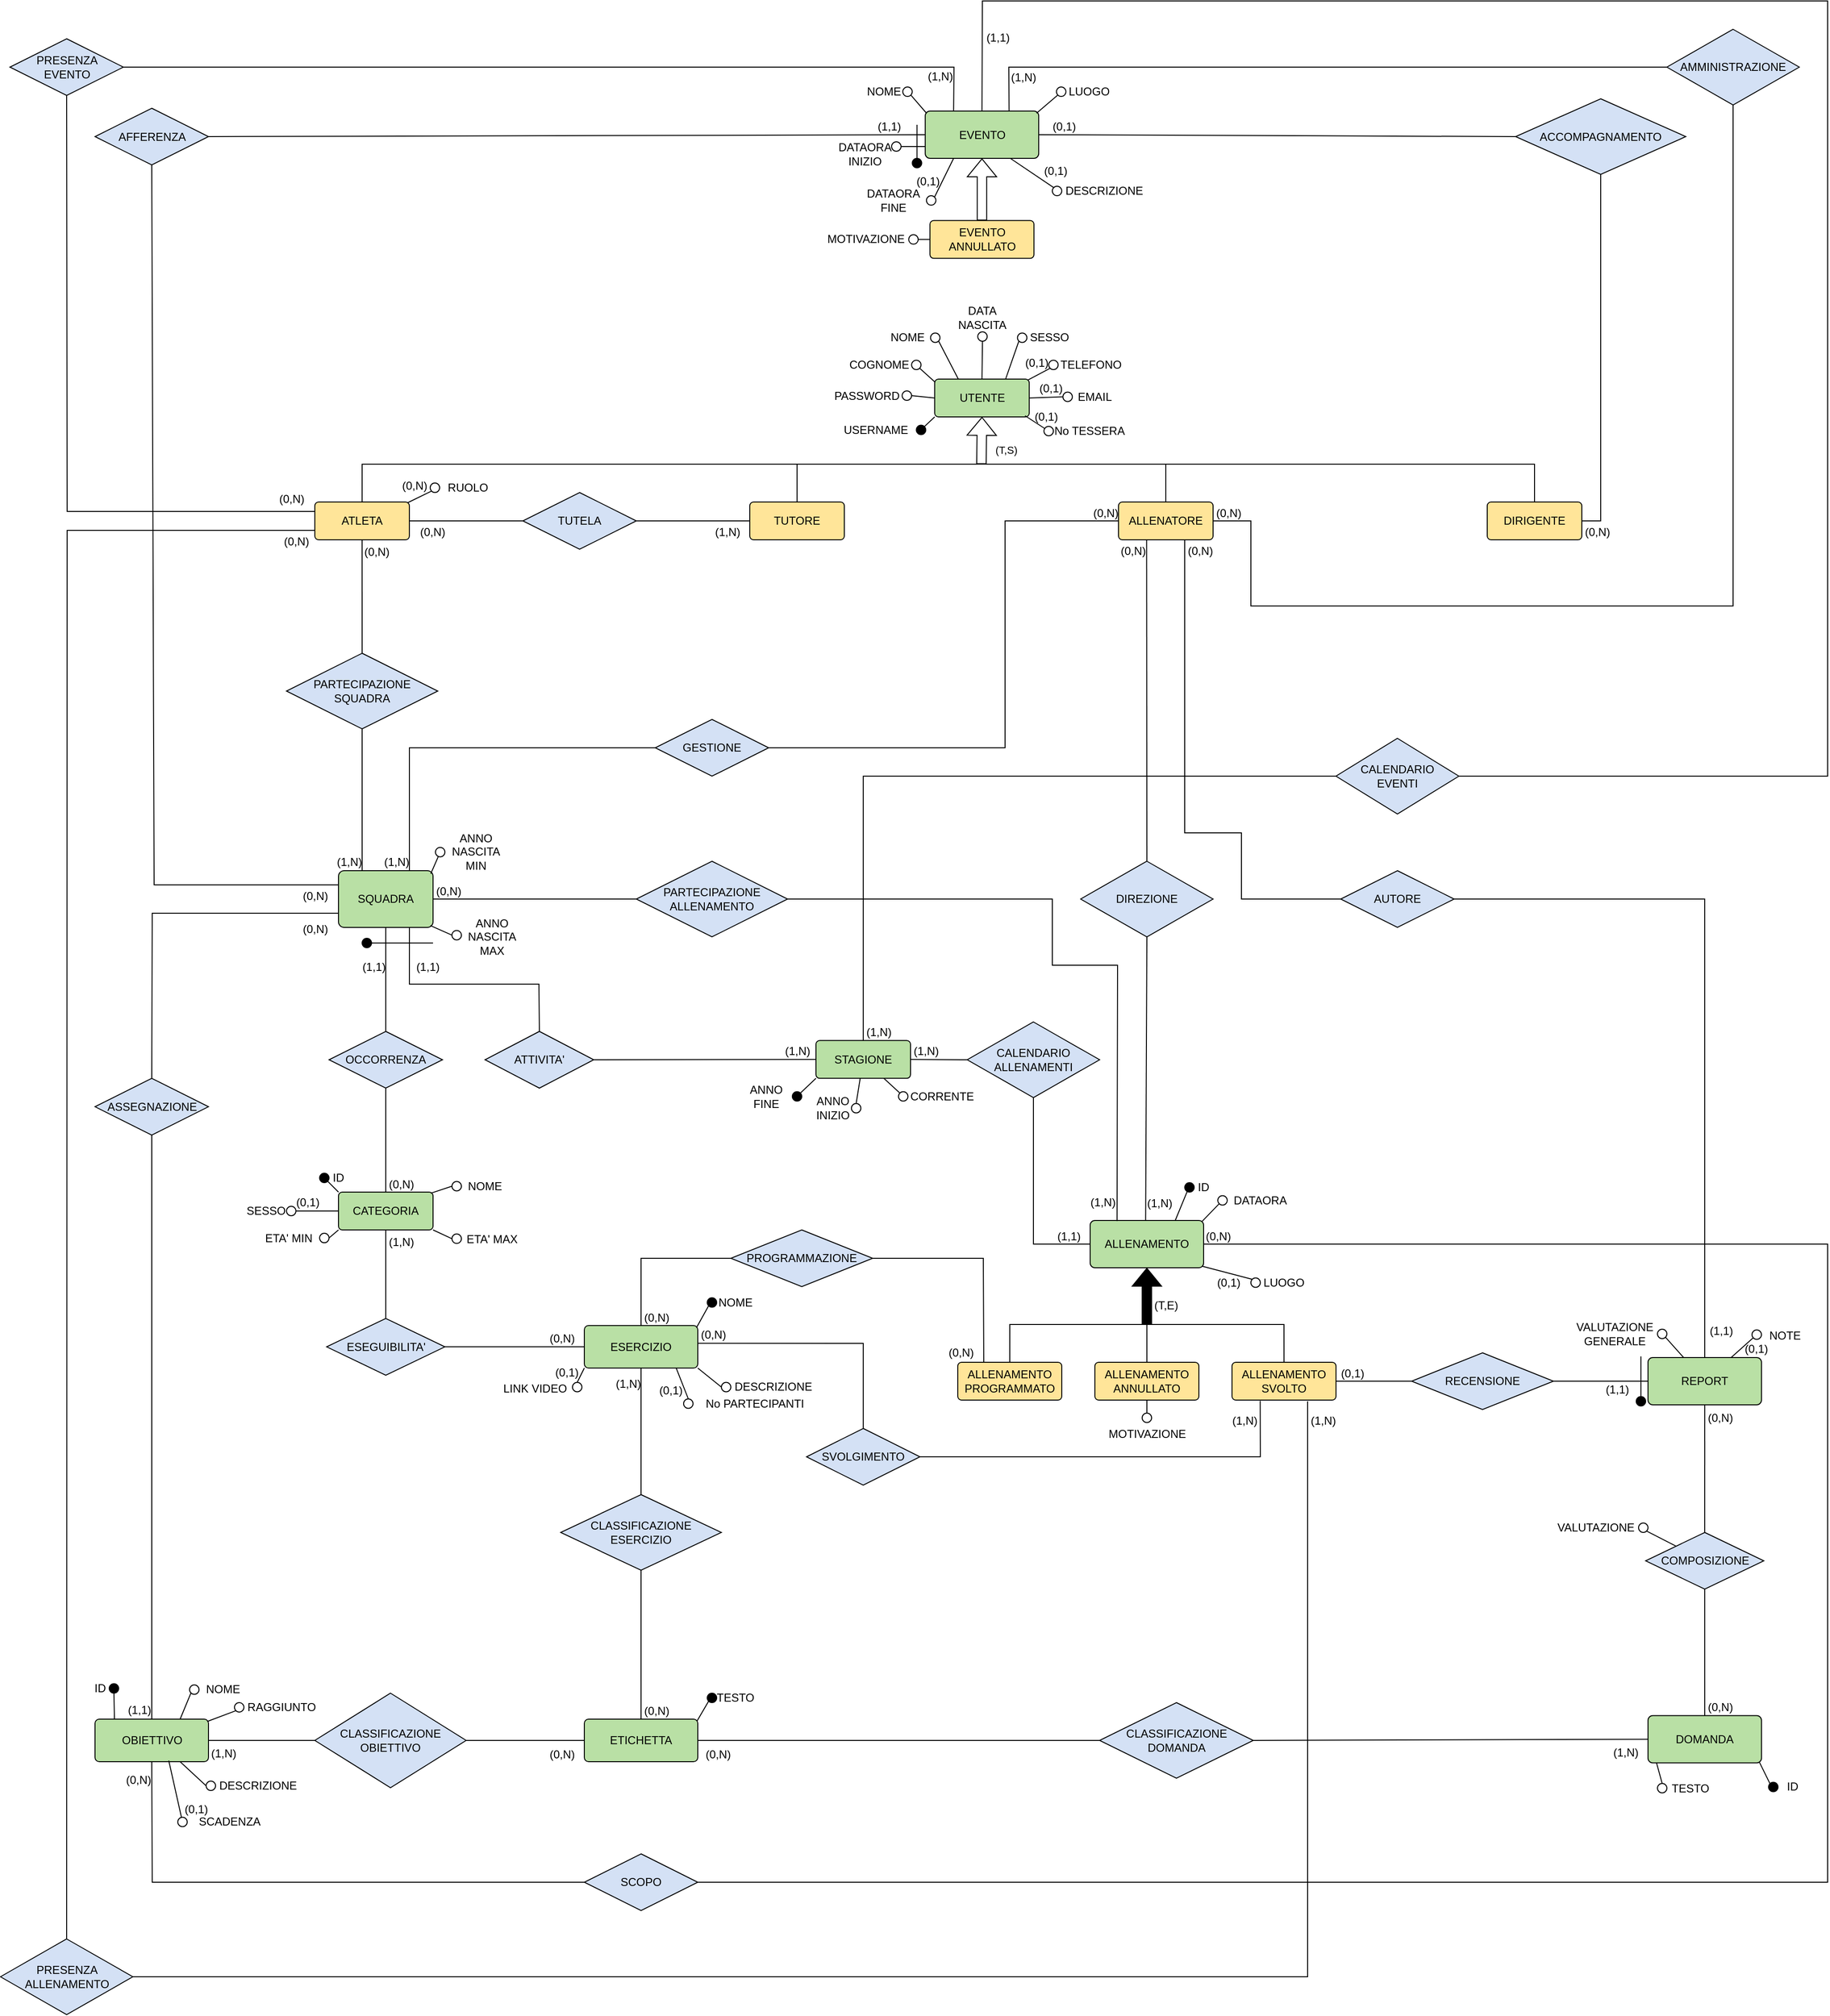 <mxfile version="20.2.2" type="google" pages="2"><diagram id="R2lEEEUBdFMjLlhIrx00" name="ER"><mxGraphModel grid="1" page="1" gridSize="10" guides="1" tooltips="1" connect="1" arrows="1" fold="1" pageScale="1" pageWidth="1100" pageHeight="850" math="0" shadow="0" extFonts="Permanent Marker^https://fonts.googleapis.com/css?family=Permanent+Marker"><root><mxCell id="0"/><mxCell id="1" value="Entità" parent="0"/><mxCell id="N6D4fXpVctW44VSP_MrP-1" value="UTENTE" style="rounded=1;arcSize=10;whiteSpace=wrap;html=1;align=center;fillColor=#B9E0A5;" vertex="1" parent="1"><mxGeometry x="135.58" y="-40" width="100" height="40" as="geometry"/></mxCell><mxCell id="N6D4fXpVctW44VSP_MrP-2" value="" style="shape=flexArrow;endArrow=classic;html=1;rounded=0;entryX=0.5;entryY=1;entryDx=0;entryDy=0;" edge="1" parent="1" target="N6D4fXpVctW44VSP_MrP-1"><mxGeometry width="50" height="50" relative="1" as="geometry"><mxPoint x="185.01" y="50" as="sourcePoint"/><mxPoint x="215.01" y="-30" as="targetPoint"/></mxGeometry></mxCell><mxCell id="N6D4fXpVctW44VSP_MrP-62" value="(T,S)" style="edgeLabel;html=1;align=center;verticalAlign=middle;resizable=0;points=[];" connectable="0" vertex="1" parent="N6D4fXpVctW44VSP_MrP-2"><mxGeometry x="-0.362" y="-26" relative="1" as="geometry"><mxPoint as="offset"/></mxGeometry></mxCell><mxCell id="N6D4fXpVctW44VSP_MrP-4" value="ATLETA" style="rounded=1;arcSize=10;whiteSpace=wrap;html=1;align=center;fillColor=#FFE599;" vertex="1" parent="1"><mxGeometry x="-520.02" y="90" width="100" height="40" as="geometry"/></mxCell><mxCell id="N6D4fXpVctW44VSP_MrP-5" value="ALLENATORE" style="rounded=1;arcSize=10;whiteSpace=wrap;html=1;align=center;fillColor=#FFE599;" vertex="1" parent="1"><mxGeometry x="330.01" y="90" width="100" height="40" as="geometry"/></mxCell><mxCell id="N6D4fXpVctW44VSP_MrP-6" value="TUTORE" style="rounded=1;arcSize=10;whiteSpace=wrap;html=1;align=center;fillColor=#FFE599;" vertex="1" parent="1"><mxGeometry x="-60.0" y="90" width="100" height="40" as="geometry"/></mxCell><mxCell id="N6D4fXpVctW44VSP_MrP-7" value="DIRIGENTE" style="rounded=1;arcSize=10;whiteSpace=wrap;html=1;align=center;fillColor=#FFE599;" vertex="1" parent="1"><mxGeometry x="720" y="90" width="100" height="40" as="geometry"/></mxCell><mxCell id="N6D4fXpVctW44VSP_MrP-11" value="" style="endArrow=none;html=1;rounded=0;entryX=0.5;entryY=0;entryDx=0;entryDy=0;exitX=0.5;exitY=0;exitDx=0;exitDy=0;" edge="1" parent="1" source="N6D4fXpVctW44VSP_MrP-4" target="N6D4fXpVctW44VSP_MrP-7"><mxGeometry width="50" height="50" relative="1" as="geometry"><mxPoint x="75.01" y="130" as="sourcePoint"/><mxPoint x="125.01" y="80" as="targetPoint"/><Array as="points"><mxPoint x="-470" y="50"/><mxPoint x="770" y="50"/></Array></mxGeometry></mxCell><mxCell id="N6D4fXpVctW44VSP_MrP-12" value="" style="endArrow=none;html=1;rounded=0;entryX=0.5;entryY=0;entryDx=0;entryDy=0;" edge="1" parent="1" target="N6D4fXpVctW44VSP_MrP-6"><mxGeometry width="50" height="50" relative="1" as="geometry"><mxPoint x="-10" y="50" as="sourcePoint"/><mxPoint x="125.01" y="80" as="targetPoint"/></mxGeometry></mxCell><mxCell id="N6D4fXpVctW44VSP_MrP-13" value="" style="endArrow=none;html=1;rounded=0;entryX=0.5;entryY=0;entryDx=0;entryDy=0;" edge="1" parent="1" target="N6D4fXpVctW44VSP_MrP-5"><mxGeometry width="50" height="50" relative="1" as="geometry"><mxPoint x="380.01" y="50" as="sourcePoint"/><mxPoint x="190.01" y="80" as="targetPoint"/></mxGeometry></mxCell><mxCell id="N6D4fXpVctW44VSP_MrP-15" value="" style="endArrow=none;html=1;rounded=0;entryX=0;entryY=0.5;entryDx=0;entryDy=0;exitX=1;exitY=0.5;exitDx=0;exitDy=0;" edge="1" parent="1" source="N6D4fXpVctW44VSP_MrP-14" target="N6D4fXpVctW44VSP_MrP-6"><mxGeometry relative="1" as="geometry"><mxPoint x="-34.99" y="150" as="sourcePoint"/><mxPoint x="125.01" y="150" as="targetPoint"/><Array as="points"/></mxGeometry></mxCell><mxCell id="N6D4fXpVctW44VSP_MrP-17" value="" style="endArrow=none;html=1;rounded=0;entryX=1;entryY=0.5;entryDx=0;entryDy=0;exitX=0;exitY=0.5;exitDx=0;exitDy=0;" edge="1" parent="1" source="N6D4fXpVctW44VSP_MrP-14" target="N6D4fXpVctW44VSP_MrP-4"><mxGeometry relative="1" as="geometry"><mxPoint x="-174.99" y="160" as="sourcePoint"/><mxPoint x="-14.99" y="160" as="targetPoint"/><Array as="points"/></mxGeometry></mxCell><mxCell id="N6D4fXpVctW44VSP_MrP-18" value="(0,N)" style="resizable=0;html=1;align=right;verticalAlign=bottom;" connectable="0" vertex="1" parent="N6D4fXpVctW44VSP_MrP-17"><mxGeometry x="1" relative="1" as="geometry"><mxPoint x="38" y="20" as="offset"/></mxGeometry></mxCell><mxCell id="N6D4fXpVctW44VSP_MrP-19" value="SQUADRA" style="rounded=1;arcSize=10;whiteSpace=wrap;html=1;align=center;fillColor=#B9E0A5;" vertex="1" parent="1"><mxGeometry x="-494.99" y="480" width="100" height="60" as="geometry"/></mxCell><mxCell id="N6D4fXpVctW44VSP_MrP-21" value="" style="endArrow=none;html=1;rounded=0;entryX=0.25;entryY=0;entryDx=0;entryDy=0;exitX=0.5;exitY=1;exitDx=0;exitDy=0;" edge="1" parent="1" source="N6D4fXpVctW44VSP_MrP-20" target="N6D4fXpVctW44VSP_MrP-19"><mxGeometry relative="1" as="geometry"><mxPoint x="-450.02" y="420" as="sourcePoint"/><mxPoint x="39.98" y="280" as="targetPoint"/></mxGeometry></mxCell><mxCell id="N6D4fXpVctW44VSP_MrP-22" value="(1,N)" style="resizable=0;html=1;align=right;verticalAlign=bottom;fillColor=#FF6666;" connectable="0" vertex="1" parent="N6D4fXpVctW44VSP_MrP-21"><mxGeometry x="1" relative="1" as="geometry"><mxPoint as="offset"/></mxGeometry></mxCell><mxCell id="N6D4fXpVctW44VSP_MrP-23" value="" style="endArrow=none;html=1;rounded=0;entryX=0.5;entryY=1;entryDx=0;entryDy=0;exitX=0.5;exitY=0;exitDx=0;exitDy=0;" edge="1" parent="1" source="N6D4fXpVctW44VSP_MrP-20" target="N6D4fXpVctW44VSP_MrP-4"><mxGeometry relative="1" as="geometry"><mxPoint x="-114.99" y="100.0" as="sourcePoint"/><mxPoint x="45.01" y="100.0" as="targetPoint"/></mxGeometry></mxCell><mxCell id="N6D4fXpVctW44VSP_MrP-24" value="(0,N)" style="resizable=0;html=1;align=right;verticalAlign=bottom;fillColor=#FF6666;" connectable="0" vertex="1" parent="N6D4fXpVctW44VSP_MrP-23"><mxGeometry x="1" relative="1" as="geometry"><mxPoint x="30" y="21" as="offset"/></mxGeometry></mxCell><mxCell id="N6D4fXpVctW44VSP_MrP-27" value="" style="endArrow=none;html=1;rounded=0;entryX=0;entryY=0.5;entryDx=0;entryDy=0;exitX=1;exitY=0.5;exitDx=0;exitDy=0;" edge="1" parent="1" source="N6D4fXpVctW44VSP_MrP-26" target="N6D4fXpVctW44VSP_MrP-5"><mxGeometry relative="1" as="geometry"><mxPoint x="-184.99" y="250" as="sourcePoint"/><mxPoint x="-24.99" y="250" as="targetPoint"/><Array as="points"><mxPoint x="210" y="350"/><mxPoint x="210" y="110.0"/></Array></mxGeometry></mxCell><mxCell id="N6D4fXpVctW44VSP_MrP-28" value="(0,N)" style="resizable=0;html=1;align=right;verticalAlign=bottom;fillColor=#FFFFFF;" connectable="0" vertex="1" parent="N6D4fXpVctW44VSP_MrP-27"><mxGeometry x="1" relative="1" as="geometry"><mxPoint as="offset"/></mxGeometry></mxCell><mxCell id="N6D4fXpVctW44VSP_MrP-29" value="" style="endArrow=none;html=1;rounded=0;entryX=0.75;entryY=0;entryDx=0;entryDy=0;exitX=0;exitY=0.5;exitDx=0;exitDy=0;" edge="1" parent="1" source="N6D4fXpVctW44VSP_MrP-26" target="N6D4fXpVctW44VSP_MrP-19"><mxGeometry relative="1" as="geometry"><mxPoint x="-184.99" y="250" as="sourcePoint"/><mxPoint x="-24.99" y="250" as="targetPoint"/><Array as="points"><mxPoint x="-420" y="350"/></Array></mxGeometry></mxCell><mxCell id="N6D4fXpVctW44VSP_MrP-30" value="(1,N)" style="resizable=0;html=1;align=right;verticalAlign=bottom;fillColor=#FFFFFF;" connectable="0" vertex="1" parent="N6D4fXpVctW44VSP_MrP-29"><mxGeometry x="1" relative="1" as="geometry"><mxPoint as="offset"/></mxGeometry></mxCell><mxCell id="N6D4fXpVctW44VSP_MrP-33" value="" style="ellipse;whiteSpace=wrap;html=1;aspect=fixed;fillColor=#000000;" vertex="1" parent="1"><mxGeometry x="116.15" y="8.75" width="10" height="10" as="geometry"/></mxCell><mxCell id="N6D4fXpVctW44VSP_MrP-34" value="USERNAME" style="text;html=1;strokeColor=none;fillColor=none;align=center;verticalAlign=middle;whiteSpace=wrap;rounded=0;" vertex="1" parent="1"><mxGeometry x="31.14" y="8.75" width="85.01" height="10" as="geometry"/></mxCell><mxCell id="N6D4fXpVctW44VSP_MrP-35" value="" style="endArrow=none;html=1;rounded=0;entryX=0;entryY=1;entryDx=0;entryDy=0;exitX=1;exitY=0;exitDx=0;exitDy=0;" edge="1" parent="1" source="N6D4fXpVctW44VSP_MrP-33" target="N6D4fXpVctW44VSP_MrP-1"><mxGeometry width="50" height="50" relative="1" as="geometry"><mxPoint x="-43.85" y="-51.25" as="sourcePoint"/><mxPoint x="56.15" y="-81.25" as="targetPoint"/></mxGeometry></mxCell><mxCell id="N6D4fXpVctW44VSP_MrP-37" value="CATEGORIA" style="rounded=1;arcSize=10;whiteSpace=wrap;html=1;align=center;fillColor=#B9E0A5;" vertex="1" parent="1"><mxGeometry x="-494.99" y="820" width="100" height="40" as="geometry"/></mxCell><mxCell id="N6D4fXpVctW44VSP_MrP-44" value="" style="endArrow=none;html=1;rounded=0;entryX=0.5;entryY=0;entryDx=0;entryDy=0;exitX=0.5;exitY=1;exitDx=0;exitDy=0;" edge="1" parent="1" source="N6D4fXpVctW44VSP_MrP-39" target="N6D4fXpVctW44VSP_MrP-37"><mxGeometry relative="1" as="geometry"><mxPoint x="-719.99" y="811.5" as="sourcePoint"/><mxPoint x="-789.99" y="811.5" as="targetPoint"/></mxGeometry></mxCell><mxCell id="N6D4fXpVctW44VSP_MrP-45" value="(0,N)" style="resizable=0;html=1;align=right;verticalAlign=bottom;fillColor=#D4E1F5;" connectable="0" vertex="1" parent="N6D4fXpVctW44VSP_MrP-44"><mxGeometry x="1" relative="1" as="geometry"><mxPoint x="30" as="offset"/></mxGeometry></mxCell><mxCell id="N6D4fXpVctW44VSP_MrP-46" value="" style="endArrow=none;html=1;rounded=0;exitX=0.5;exitY=0;exitDx=0;exitDy=0;entryX=0.5;entryY=1;entryDx=0;entryDy=0;" edge="1" parent="1" source="N6D4fXpVctW44VSP_MrP-39" target="N6D4fXpVctW44VSP_MrP-19"><mxGeometry relative="1" as="geometry"><mxPoint x="-444.96" y="681.5" as="sourcePoint"/><mxPoint x="-445.46" y="541.98" as="targetPoint"/><Array as="points"/></mxGeometry></mxCell><mxCell id="N6D4fXpVctW44VSP_MrP-47" value="(1,1)" style="resizable=0;html=1;align=right;verticalAlign=bottom;fillColor=#D4E1F5;" connectable="0" vertex="1" parent="N6D4fXpVctW44VSP_MrP-46"><mxGeometry x="1" relative="1" as="geometry"><mxPoint y="50" as="offset"/></mxGeometry></mxCell><mxCell id="N6D4fXpVctW44VSP_MrP-48" value="" style="ellipse;whiteSpace=wrap;html=1;aspect=fixed;fillColor=#000000;" vertex="1" parent="1"><mxGeometry x="-470.02" y="551.5" width="10" height="10" as="geometry"/></mxCell><mxCell id="N6D4fXpVctW44VSP_MrP-49" value="" style="endArrow=none;html=1;rounded=0;exitX=1;exitY=0.5;exitDx=0;exitDy=0;" edge="1" parent="1" source="N6D4fXpVctW44VSP_MrP-48"><mxGeometry width="50" height="50" relative="1" as="geometry"><mxPoint x="-464.99" y="551.5" as="sourcePoint"/><mxPoint x="-394.99" y="556.5" as="targetPoint"/></mxGeometry></mxCell><mxCell id="N6D4fXpVctW44VSP_MrP-59" value="" style="ellipse;whiteSpace=wrap;html=1;aspect=fixed;fillColor=#000000;" vertex="1" parent="1"><mxGeometry x="-514.99" y="800" width="10" height="10" as="geometry"/></mxCell><mxCell id="N6D4fXpVctW44VSP_MrP-60" value="" style="endArrow=none;html=1;rounded=0;exitX=1;exitY=1;exitDx=0;exitDy=0;entryX=0;entryY=0;entryDx=0;entryDy=0;" edge="1" parent="1" source="N6D4fXpVctW44VSP_MrP-59" target="N6D4fXpVctW44VSP_MrP-37"><mxGeometry width="50" height="50" relative="1" as="geometry"><mxPoint x="-959.99" y="700" as="sourcePoint"/><mxPoint x="-909.99" y="820" as="targetPoint"/></mxGeometry></mxCell><mxCell id="N6D4fXpVctW44VSP_MrP-61" value="ID" style="text;html=1;strokeColor=none;fillColor=none;align=center;verticalAlign=middle;whiteSpace=wrap;rounded=0;" vertex="1" parent="1"><mxGeometry x="-504.99" y="800" width="20" height="10" as="geometry"/></mxCell><mxCell id="N6D4fXpVctW44VSP_MrP-63" value="ALLENAMENTO" style="rounded=1;arcSize=10;whiteSpace=wrap;html=1;align=center;fillColor=#B9E0A5;" vertex="1" parent="1"><mxGeometry x="300" y="850" width="120" height="50" as="geometry"/></mxCell><mxCell id="N6D4fXpVctW44VSP_MrP-65" value="" style="endArrow=none;html=1;rounded=0;entryX=0.297;entryY=1.008;entryDx=0;entryDy=0;exitX=0.5;exitY=0;exitDx=0;exitDy=0;entryPerimeter=0;" edge="1" parent="1" source="N6D4fXpVctW44VSP_MrP-64" target="N6D4fXpVctW44VSP_MrP-5"><mxGeometry relative="1" as="geometry"><mxPoint x="-124.99" y="340.0" as="sourcePoint"/><mxPoint x="275.01" y="120.0" as="targetPoint"/><Array as="points"/></mxGeometry></mxCell><mxCell id="N6D4fXpVctW44VSP_MrP-66" value="(0,N)" style="resizable=0;html=1;align=right;verticalAlign=bottom;fillColor=#FFFFFF;" connectable="0" vertex="1" parent="N6D4fXpVctW44VSP_MrP-65"><mxGeometry x="1" relative="1" as="geometry"><mxPoint y="20" as="offset"/></mxGeometry></mxCell><mxCell id="N6D4fXpVctW44VSP_MrP-67" value="" style="endArrow=none;html=1;rounded=0;entryX=0.489;entryY=-0.006;entryDx=0;entryDy=0;exitX=0.5;exitY=1;exitDx=0;exitDy=0;entryPerimeter=0;" edge="1" parent="1" source="N6D4fXpVctW44VSP_MrP-64" target="N6D4fXpVctW44VSP_MrP-63"><mxGeometry relative="1" as="geometry"><mxPoint x="255.01" y="630" as="sourcePoint"/><mxPoint x="5.01" y="400" as="targetPoint"/><Array as="points"/></mxGeometry></mxCell><mxCell id="N6D4fXpVctW44VSP_MrP-68" value="(1,N)" style="resizable=0;html=1;align=right;verticalAlign=bottom;" connectable="0" vertex="1" parent="N6D4fXpVctW44VSP_MrP-67"><mxGeometry x="1" relative="1" as="geometry"><mxPoint x="29" y="-9" as="offset"/></mxGeometry></mxCell><mxCell id="N6D4fXpVctW44VSP_MrP-70" value="" style="endArrow=none;html=1;rounded=0;exitX=0;exitY=0.5;exitDx=0;exitDy=0;entryX=1;entryY=0.5;entryDx=0;entryDy=0;" edge="1" parent="1" source="N6D4fXpVctW44VSP_MrP-69" target="N6D4fXpVctW44VSP_MrP-19"><mxGeometry relative="1" as="geometry"><mxPoint x="35.01" y="460" as="sourcePoint"/><mxPoint x="-384.99" y="540" as="targetPoint"/><Array as="points"/></mxGeometry></mxCell><mxCell id="N6D4fXpVctW44VSP_MrP-71" value="(0,N)" style="resizable=0;html=1;align=right;verticalAlign=bottom;fillColor=#D4E1F5;" connectable="0" vertex="1" parent="N6D4fXpVctW44VSP_MrP-70"><mxGeometry x="1" relative="1" as="geometry"><mxPoint x="30" as="offset"/></mxGeometry></mxCell><mxCell id="N6D4fXpVctW44VSP_MrP-72" value="" style="endArrow=none;html=1;rounded=0;exitX=1;exitY=0.5;exitDx=0;exitDy=0;entryX=0.237;entryY=0.012;entryDx=0;entryDy=0;entryPerimeter=0;" edge="1" parent="1" source="N6D4fXpVctW44VSP_MrP-69" target="N6D4fXpVctW44VSP_MrP-63"><mxGeometry relative="1" as="geometry"><mxPoint x="-134.99" y="810" as="sourcePoint"/><mxPoint x="49.54" y="788.9" as="targetPoint"/><Array as="points"><mxPoint x="260" y="510"/><mxPoint x="260" y="580"/><mxPoint x="329" y="580"/></Array></mxGeometry></mxCell><mxCell id="N6D4fXpVctW44VSP_MrP-73" value="(1,N)" style="resizable=0;html=1;align=right;verticalAlign=bottom;fillColor=#D4E1F5;" connectable="0" vertex="1" parent="N6D4fXpVctW44VSP_MrP-72"><mxGeometry x="1" relative="1" as="geometry"><mxPoint x="-1" y="-11" as="offset"/></mxGeometry></mxCell><mxCell id="N6D4fXpVctW44VSP_MrP-74" value="" style="shape=flexArrow;endArrow=classic;html=1;rounded=0;fillColor=#000000;" edge="1" parent="1" target="N6D4fXpVctW44VSP_MrP-63"><mxGeometry width="50" height="50" relative="1" as="geometry"><mxPoint x="360" y="960" as="sourcePoint"/><mxPoint x="376.18" y="914.75" as="targetPoint"/></mxGeometry></mxCell><mxCell id="N6D4fXpVctW44VSP_MrP-76" value="ALLENAMENTO&lt;br&gt;SVOLTO" style="rounded=1;arcSize=10;whiteSpace=wrap;html=1;align=center;fillColor=#FFE599;" vertex="1" parent="1"><mxGeometry x="450.03" y="1000" width="110" height="40" as="geometry"/></mxCell><mxCell id="N6D4fXpVctW44VSP_MrP-84" value="" style="endArrow=none;html=1;rounded=0;exitX=1;exitY=0.5;exitDx=0;exitDy=0;entryX=0.727;entryY=1.031;entryDx=0;entryDy=0;entryPerimeter=0;" edge="1" parent="1" source="N6D4fXpVctW44VSP_MrP-83" target="N6D4fXpVctW44VSP_MrP-76"><mxGeometry relative="1" as="geometry"><mxPoint x="105.01" y="880.0" as="sourcePoint"/><mxPoint x="480" y="1050" as="targetPoint"/><Array as="points"><mxPoint x="530" y="1650"/></Array></mxGeometry></mxCell><mxCell id="N6D4fXpVctW44VSP_MrP-85" value="(1,N)" style="resizable=0;html=1;align=right;verticalAlign=bottom;fillColor=#D4E1F5;" connectable="0" vertex="1" parent="N6D4fXpVctW44VSP_MrP-84"><mxGeometry x="1" relative="1" as="geometry"><mxPoint x="30" y="29" as="offset"/></mxGeometry></mxCell><mxCell id="N6D4fXpVctW44VSP_MrP-88" value="" style="endArrow=none;html=1;rounded=0;entryX=0;entryY=0.75;entryDx=0;entryDy=0;exitX=0.5;exitY=0;exitDx=0;exitDy=0;" edge="1" parent="1" source="N6D4fXpVctW44VSP_MrP-83" target="N6D4fXpVctW44VSP_MrP-4"><mxGeometry relative="1" as="geometry"><mxPoint x="-774.99" y="1570" as="sourcePoint"/><mxPoint x="-254.99" y="908.82" as="targetPoint"/><Array as="points"><mxPoint x="-782" y="120"/></Array></mxGeometry></mxCell><mxCell id="N6D4fXpVctW44VSP_MrP-89" value="(0,N)" style="resizable=0;html=1;align=right;verticalAlign=bottom;" connectable="0" vertex="1" parent="N6D4fXpVctW44VSP_MrP-88"><mxGeometry x="1" relative="1" as="geometry"><mxPoint x="-5" y="20" as="offset"/></mxGeometry></mxCell><mxCell id="N6D4fXpVctW44VSP_MrP-90" value="ESERCIZIO" style="rounded=1;arcSize=10;whiteSpace=wrap;html=1;align=center;fillColor=#B9E0A5;" vertex="1" parent="1"><mxGeometry x="-234.99" y="961.14" width="120" height="45" as="geometry"/></mxCell><mxCell id="N6D4fXpVctW44VSP_MrP-91" value="ETICHETTA" style="rounded=1;arcSize=10;whiteSpace=wrap;html=1;align=center;fillColor=#B9E0A5;" vertex="1" parent="1"><mxGeometry x="-234.99" y="1377.5" width="120" height="45" as="geometry"/></mxCell><mxCell id="N6D4fXpVctW44VSP_MrP-94" value="" style="endArrow=none;html=1;rounded=0;exitX=0.5;exitY=0;exitDx=0;exitDy=0;entryX=0.5;entryY=1;entryDx=0;entryDy=0;" edge="1" parent="1" source="N6D4fXpVctW44VSP_MrP-93" target="N6D4fXpVctW44VSP_MrP-90"><mxGeometry relative="1" as="geometry"><mxPoint x="-14.99" y="800.0" as="sourcePoint"/><mxPoint x="705.01" y="870" as="targetPoint"/></mxGeometry></mxCell><mxCell id="N6D4fXpVctW44VSP_MrP-95" value="(1,N)" style="resizable=0;html=1;align=right;verticalAlign=bottom;fillColor=#D4E1F5;" connectable="0" vertex="1" parent="N6D4fXpVctW44VSP_MrP-94"><mxGeometry x="1" relative="1" as="geometry"><mxPoint y="25" as="offset"/></mxGeometry></mxCell><mxCell id="N6D4fXpVctW44VSP_MrP-96" value="" style="endArrow=none;html=1;rounded=0;entryX=0.5;entryY=0;entryDx=0;entryDy=0;exitX=0.5;exitY=1;exitDx=0;exitDy=0;" edge="1" parent="1" source="N6D4fXpVctW44VSP_MrP-93" target="N6D4fXpVctW44VSP_MrP-91"><mxGeometry relative="1" as="geometry"><mxPoint x="55.01" y="1300" as="sourcePoint"/><mxPoint x="-204.99" y="1300" as="targetPoint"/></mxGeometry></mxCell><mxCell id="N6D4fXpVctW44VSP_MrP-97" value="(0,N)" style="resizable=0;html=1;align=right;verticalAlign=bottom;fillColor=#D4E1F5;" connectable="0" vertex="1" parent="N6D4fXpVctW44VSP_MrP-96"><mxGeometry x="1" relative="1" as="geometry"><mxPoint x="30" as="offset"/></mxGeometry></mxCell><mxCell id="N6D4fXpVctW44VSP_MrP-100" value="" style="endArrow=none;html=1;rounded=0;exitX=1;exitY=0.5;exitDx=0;exitDy=0;entryX=0.25;entryY=0;entryDx=0;entryDy=0;" edge="1" parent="1" source="N6D4fXpVctW44VSP_MrP-99" target="pyKhK0pzGKGQIQjk2DM--1"><mxGeometry relative="1" as="geometry"><mxPoint x="415.01" y="1012.5" as="sourcePoint"/><mxPoint x="225.01" y="900" as="targetPoint"/><Array as="points"><mxPoint x="187" y="890"/></Array></mxGeometry></mxCell><mxCell id="N6D4fXpVctW44VSP_MrP-101" value="(0,N)" style="resizable=0;html=1;align=right;verticalAlign=bottom;fillColor=#D4E1F5;" connectable="0" vertex="1" parent="N6D4fXpVctW44VSP_MrP-100"><mxGeometry x="1" relative="1" as="geometry"><mxPoint x="-10" y="-1" as="offset"/></mxGeometry></mxCell><mxCell id="N6D4fXpVctW44VSP_MrP-102" value="" style="endArrow=none;html=1;rounded=0;exitX=1;exitY=0.5;exitDx=0;exitDy=0;entryX=0.271;entryY=1.019;entryDx=0;entryDy=0;entryPerimeter=0;" edge="1" parent="1" source="N6D4fXpVctW44VSP_MrP-98" target="N6D4fXpVctW44VSP_MrP-76"><mxGeometry relative="1" as="geometry"><mxPoint x="455.01" y="800" as="sourcePoint"/><mxPoint x="430" y="1050" as="targetPoint"/><Array as="points"><mxPoint x="480" y="1100"/></Array></mxGeometry></mxCell><mxCell id="N6D4fXpVctW44VSP_MrP-103" value="(1,N)" style="resizable=0;html=1;align=right;verticalAlign=bottom;fillColor=#D4E1F5;" connectable="0" vertex="1" parent="N6D4fXpVctW44VSP_MrP-102"><mxGeometry x="1" relative="1" as="geometry"><mxPoint x="-2" y="29" as="offset"/></mxGeometry></mxCell><mxCell id="N6D4fXpVctW44VSP_MrP-104" value="" style="endArrow=none;html=1;rounded=0;exitX=0.5;exitY=0;exitDx=0;exitDy=0;entryX=0.998;entryY=0.416;entryDx=0;entryDy=0;entryPerimeter=0;" edge="1" parent="1" source="N6D4fXpVctW44VSP_MrP-98" target="N6D4fXpVctW44VSP_MrP-90"><mxGeometry relative="1" as="geometry"><mxPoint x="575.01" y="910.0" as="sourcePoint"/><mxPoint x="-80" y="980" as="targetPoint"/><Array as="points"><mxPoint x="60" y="980"/></Array></mxGeometry></mxCell><mxCell id="N6D4fXpVctW44VSP_MrP-105" value="(0,N)" style="resizable=0;html=1;align=right;verticalAlign=bottom;fillColor=#D4E1F5;" connectable="0" vertex="1" parent="N6D4fXpVctW44VSP_MrP-104"><mxGeometry x="1" relative="1" as="geometry"><mxPoint x="30" as="offset"/></mxGeometry></mxCell><mxCell id="N6D4fXpVctW44VSP_MrP-106" value="" style="endArrow=none;html=1;rounded=0;entryX=0.5;entryY=0;entryDx=0;entryDy=0;exitX=0;exitY=0.5;exitDx=0;exitDy=0;" edge="1" parent="1" source="N6D4fXpVctW44VSP_MrP-99" target="N6D4fXpVctW44VSP_MrP-90"><mxGeometry relative="1" as="geometry"><mxPoint x="595.01" y="790.0" as="sourcePoint"/><mxPoint x="595.01" y="920.0" as="targetPoint"/><Array as="points"><mxPoint x="-174.99" y="890"/></Array></mxGeometry></mxCell><mxCell id="N6D4fXpVctW44VSP_MrP-107" value="(0,N)" style="resizable=0;html=1;align=right;verticalAlign=bottom;fillColor=#D4E1F5;" connectable="0" vertex="1" parent="N6D4fXpVctW44VSP_MrP-106"><mxGeometry x="1" relative="1" as="geometry"><mxPoint x="30" as="offset"/></mxGeometry></mxCell><mxCell id="N6D4fXpVctW44VSP_MrP-113" value="EVENTO" style="rounded=1;arcSize=10;whiteSpace=wrap;html=1;align=center;fillColor=#B9E0A5;" vertex="1" parent="1"><mxGeometry x="125.58" y="-323.5" width="120" height="50" as="geometry"/></mxCell><mxCell id="N6D4fXpVctW44VSP_MrP-114" value="" style="shape=flexArrow;endArrow=classic;html=1;rounded=0;fillColor=none;exitX=0.5;exitY=0;exitDx=0;exitDy=0;" edge="1" parent="1" target="N6D4fXpVctW44VSP_MrP-113" source="N6D4fXpVctW44VSP_MrP-115"><mxGeometry width="50" height="50" relative="1" as="geometry"><mxPoint x="191.85" y="-218.99" as="sourcePoint"/><mxPoint x="153.75" y="-306.5" as="targetPoint"/></mxGeometry></mxCell><mxCell id="N6D4fXpVctW44VSP_MrP-115" value="EVENTO&lt;br&gt;ANNULLATO" style="rounded=1;arcSize=10;whiteSpace=wrap;html=1;align=center;fillColor=#FFE599;" vertex="1" parent="1"><mxGeometry x="130.58" y="-207.74" width="110" height="40" as="geometry"/></mxCell><mxCell id="N6D4fXpVctW44VSP_MrP-129" value="" style="endArrow=none;html=1;rounded=0;fontStyle=1;exitX=0;exitY=0.5;exitDx=0;exitDy=0;entryX=0.739;entryY=-0.005;entryDx=0;entryDy=0;entryPerimeter=0;" edge="1" parent="1" source="N6D4fXpVctW44VSP_MrP-121" target="N6D4fXpVctW44VSP_MrP-113"><mxGeometry relative="1" as="geometry"><mxPoint x="675" y="-90" as="sourcePoint"/><mxPoint x="310" y="-210" as="targetPoint"/><Array as="points"><mxPoint x="214" y="-370"/></Array></mxGeometry></mxCell><mxCell id="N6D4fXpVctW44VSP_MrP-130" value="(1,N)" style="resizable=0;html=1;align=right;verticalAlign=bottom;fillColor=#D4E1F5;" connectable="0" vertex="1" parent="N6D4fXpVctW44VSP_MrP-129"><mxGeometry x="1" relative="1" as="geometry"><mxPoint x="29" y="-27" as="offset"/></mxGeometry></mxCell><mxCell id="N6D4fXpVctW44VSP_MrP-131" value="" style="endArrow=none;html=1;rounded=0;fontStyle=1;exitX=0;exitY=0.5;exitDx=0;exitDy=0;entryX=1;entryY=0.5;entryDx=0;entryDy=0;" edge="1" parent="1" source="N6D4fXpVctW44VSP_MrP-122" target="N6D4fXpVctW44VSP_MrP-113"><mxGeometry relative="1" as="geometry"><mxPoint x="940" y="-210" as="sourcePoint"/><mxPoint x="270" y="-460" as="targetPoint"/><Array as="points"/></mxGeometry></mxCell><mxCell id="N6D4fXpVctW44VSP_MrP-132" value="(0,1)" style="resizable=0;html=1;align=right;verticalAlign=bottom;fillColor=#D4E1F5;" connectable="0" vertex="1" parent="N6D4fXpVctW44VSP_MrP-131"><mxGeometry x="1" relative="1" as="geometry"><mxPoint x="40" as="offset"/></mxGeometry></mxCell><mxCell id="N6D4fXpVctW44VSP_MrP-133" value="" style="endArrow=none;html=1;rounded=0;exitX=0.5;exitY=1;exitDx=0;exitDy=0;entryX=1;entryY=0.5;entryDx=0;entryDy=0;" edge="1" parent="1" source="N6D4fXpVctW44VSP_MrP-122" target="N6D4fXpVctW44VSP_MrP-7"><mxGeometry relative="1" as="geometry"><mxPoint x="940" y="-150" as="sourcePoint"/><mxPoint x="950" y="20" as="targetPoint"/><Array as="points"><mxPoint x="840" y="110"/></Array></mxGeometry></mxCell><mxCell id="N6D4fXpVctW44VSP_MrP-134" value="(0,N)" style="resizable=0;html=1;align=right;verticalAlign=bottom;" connectable="0" vertex="1" parent="N6D4fXpVctW44VSP_MrP-133"><mxGeometry x="1" relative="1" as="geometry"><mxPoint x="30" y="20" as="offset"/></mxGeometry></mxCell><mxCell id="N6D4fXpVctW44VSP_MrP-135" value="" style="endArrow=none;html=1;rounded=0;exitX=0.5;exitY=1;exitDx=0;exitDy=0;entryX=1;entryY=0.5;entryDx=0;entryDy=0;" edge="1" parent="1" source="N6D4fXpVctW44VSP_MrP-121" target="N6D4fXpVctW44VSP_MrP-5"><mxGeometry relative="1" as="geometry"><mxPoint x="700" y="-110" as="sourcePoint"/><mxPoint x="680" y="110" as="targetPoint"/><Array as="points"><mxPoint x="980" y="200"/><mxPoint x="470" y="200"/><mxPoint x="470" y="110"/></Array></mxGeometry></mxCell><mxCell id="N6D4fXpVctW44VSP_MrP-136" value="(0,N)" style="resizable=0;html=1;align=right;verticalAlign=bottom;" connectable="0" vertex="1" parent="N6D4fXpVctW44VSP_MrP-135"><mxGeometry x="1" relative="1" as="geometry"><mxPoint x="30" as="offset"/></mxGeometry></mxCell><mxCell id="N6D4fXpVctW44VSP_MrP-137" value="" style="endArrow=none;html=1;rounded=0;entryX=0.25;entryY=0;entryDx=0;entryDy=0;exitX=1;exitY=0.5;exitDx=0;exitDy=0;" edge="1" parent="1" source="N6D4fXpVctW44VSP_MrP-117" target="N6D4fXpVctW44VSP_MrP-113"><mxGeometry relative="1" as="geometry"><mxPoint x="-640" y="-590" as="sourcePoint"/><mxPoint x="1090" y="-382.51" as="targetPoint"/><Array as="points"><mxPoint x="156" y="-370"/></Array></mxGeometry></mxCell><mxCell id="N6D4fXpVctW44VSP_MrP-138" value="(1,N)" style="resizable=0;html=1;align=right;verticalAlign=bottom;" connectable="0" vertex="1" parent="N6D4fXpVctW44VSP_MrP-137"><mxGeometry x="1" relative="1" as="geometry"><mxPoint y="-28" as="offset"/></mxGeometry></mxCell><mxCell id="N6D4fXpVctW44VSP_MrP-139" value="" style="endArrow=none;html=1;rounded=0;entryX=0;entryY=0.25;entryDx=0;entryDy=0;exitX=0.5;exitY=1;exitDx=0;exitDy=0;" edge="1" parent="1" source="N6D4fXpVctW44VSP_MrP-117" target="N6D4fXpVctW44VSP_MrP-4"><mxGeometry relative="1" as="geometry"><mxPoint x="19.97" as="sourcePoint"/><mxPoint x="-120.03" as="targetPoint"/><Array as="points"><mxPoint x="-782" y="100"/></Array></mxGeometry></mxCell><mxCell id="N6D4fXpVctW44VSP_MrP-140" value="(0,N)" style="resizable=0;html=1;align=right;verticalAlign=bottom;" connectable="0" vertex="1" parent="N6D4fXpVctW44VSP_MrP-139"><mxGeometry x="1" relative="1" as="geometry"><mxPoint x="-10" y="-5" as="offset"/></mxGeometry></mxCell><mxCell id="N6D4fXpVctW44VSP_MrP-141" value="OBIETTIVO" style="rounded=1;arcSize=10;whiteSpace=wrap;html=1;align=center;fillColor=#B9E0A5;" vertex="1" parent="1"><mxGeometry x="-752.5" y="1377.5" width="120" height="45" as="geometry"/></mxCell><mxCell id="N6D4fXpVctW44VSP_MrP-143" value="" style="endArrow=none;html=1;rounded=0;exitX=0;exitY=0.5;exitDx=0;exitDy=0;entryX=1;entryY=0.5;entryDx=0;entryDy=0;" edge="1" parent="1" source="N6D4fXpVctW44VSP_MrP-142" target="N6D4fXpVctW44VSP_MrP-141"><mxGeometry relative="1" as="geometry"><mxPoint x="-1104.99" y="1259.0" as="sourcePoint"/><mxPoint x="-384.99" y="1316.5" as="targetPoint"/></mxGeometry></mxCell><mxCell id="N6D4fXpVctW44VSP_MrP-144" value="(1,N)" style="resizable=0;html=1;align=right;verticalAlign=bottom;fillColor=#D4E1F5;" connectable="0" vertex="1" parent="N6D4fXpVctW44VSP_MrP-143"><mxGeometry x="1" relative="1" as="geometry"><mxPoint x="30" y="22" as="offset"/></mxGeometry></mxCell><mxCell id="N6D4fXpVctW44VSP_MrP-145" value="" style="endArrow=none;html=1;rounded=0;entryX=0;entryY=0.5;entryDx=0;entryDy=0;exitX=1;exitY=0.5;exitDx=0;exitDy=0;" edge="1" parent="1" source="N6D4fXpVctW44VSP_MrP-142" target="N6D4fXpVctW44VSP_MrP-91"><mxGeometry relative="1" as="geometry"><mxPoint x="-794.99" y="1509" as="sourcePoint"/><mxPoint x="-514.99" y="1609" as="targetPoint"/></mxGeometry></mxCell><mxCell id="N6D4fXpVctW44VSP_MrP-146" value="(0,N)" style="resizable=0;html=1;align=right;verticalAlign=bottom;fillColor=#D4E1F5;" connectable="0" vertex="1" parent="N6D4fXpVctW44VSP_MrP-145"><mxGeometry x="1" relative="1" as="geometry"><mxPoint x="-10" y="23" as="offset"/></mxGeometry></mxCell><mxCell id="N6D4fXpVctW44VSP_MrP-149" value="" style="endArrow=none;html=1;rounded=0;entryX=0;entryY=0.5;entryDx=0;entryDy=0;exitX=1;exitY=0.5;exitDx=0;exitDy=0;" edge="1" parent="1" source="N6D4fXpVctW44VSP_MrP-148" target="N6D4fXpVctW44VSP_MrP-90"><mxGeometry relative="1" as="geometry"><mxPoint x="-210.02" y="1201.14" as="sourcePoint"/><mxPoint x="-204.99" y="1261.14" as="targetPoint"/></mxGeometry></mxCell><mxCell id="N6D4fXpVctW44VSP_MrP-150" value="(0,N)" style="resizable=0;html=1;align=right;verticalAlign=bottom;fillColor=#FF6666;" connectable="0" vertex="1" parent="N6D4fXpVctW44VSP_MrP-149"><mxGeometry x="1" relative="1" as="geometry"><mxPoint x="-10" as="offset"/></mxGeometry></mxCell><mxCell id="N6D4fXpVctW44VSP_MrP-151" value="" style="endArrow=none;html=1;rounded=0;entryX=0.5;entryY=1;entryDx=0;entryDy=0;exitX=0.5;exitY=0;exitDx=0;exitDy=0;" edge="1" parent="1" source="N6D4fXpVctW44VSP_MrP-148" target="N6D4fXpVctW44VSP_MrP-37"><mxGeometry relative="1" as="geometry"><mxPoint x="85.04" y="861.5" as="sourcePoint"/><mxPoint x="-244.96" y="891.5" as="targetPoint"/><Array as="points"/></mxGeometry></mxCell><mxCell id="N6D4fXpVctW44VSP_MrP-152" value="(1,N)" style="resizable=0;html=1;align=right;verticalAlign=bottom;fillColor=#FF6666;" connectable="0" vertex="1" parent="N6D4fXpVctW44VSP_MrP-151"><mxGeometry x="1" relative="1" as="geometry"><mxPoint x="30" y="21" as="offset"/></mxGeometry></mxCell><mxCell id="N6D4fXpVctW44VSP_MrP-157" value="" style="endArrow=none;html=1;rounded=0;exitX=0.5;exitY=0;exitDx=0;exitDy=0;entryX=0;entryY=0.75;entryDx=0;entryDy=0;" edge="1" parent="1" source="N6D4fXpVctW44VSP_MrP-159" target="N6D4fXpVctW44VSP_MrP-19"><mxGeometry relative="1" as="geometry"><mxPoint x="-734.99" y="560" as="sourcePoint"/><mxPoint x="-364.99" y="550" as="targetPoint"/><Array as="points"><mxPoint x="-692" y="525"/></Array></mxGeometry></mxCell><mxCell id="N6D4fXpVctW44VSP_MrP-158" value="(0,N)" style="resizable=0;html=1;align=right;verticalAlign=bottom;fillColor=#D4E1F5;" connectable="0" vertex="1" parent="N6D4fXpVctW44VSP_MrP-157"><mxGeometry x="1" relative="1" as="geometry"><mxPoint x="-10" y="25" as="offset"/></mxGeometry></mxCell><mxCell id="N6D4fXpVctW44VSP_MrP-160" value="" style="endArrow=none;html=1;rounded=0;exitX=0.5;exitY=1;exitDx=0;exitDy=0;entryX=0.5;entryY=0;entryDx=0;entryDy=0;" edge="1" parent="1" source="N6D4fXpVctW44VSP_MrP-159" target="N6D4fXpVctW44VSP_MrP-141"><mxGeometry relative="1" as="geometry"><mxPoint x="-447.49" y="740.0" as="sourcePoint"/><mxPoint x="-447.49" y="1320.36" as="targetPoint"/><Array as="points"/></mxGeometry></mxCell><mxCell id="N6D4fXpVctW44VSP_MrP-161" value="(1,1)" style="resizable=0;html=1;align=right;verticalAlign=bottom;fillColor=#D4E1F5;" connectable="0" vertex="1" parent="N6D4fXpVctW44VSP_MrP-160"><mxGeometry x="1" relative="1" as="geometry"><mxPoint y="-1" as="offset"/></mxGeometry></mxCell><mxCell id="N6D4fXpVctW44VSP_MrP-162" value="" style="ellipse;whiteSpace=wrap;html=1;aspect=fixed;fillColor=#000000;" vertex="1" parent="1"><mxGeometry x="-104.99" y="1350" width="10" height="10" as="geometry"/></mxCell><mxCell id="N6D4fXpVctW44VSP_MrP-163" value="" style="endArrow=none;html=1;rounded=0;entryX=0.994;entryY=0.042;entryDx=0;entryDy=0;exitX=0;exitY=1;exitDx=0;exitDy=0;entryPerimeter=0;" edge="1" parent="1" source="N6D4fXpVctW44VSP_MrP-162" target="N6D4fXpVctW44VSP_MrP-91"><mxGeometry width="50" height="50" relative="1" as="geometry"><mxPoint x="-340.02" y="1340" as="sourcePoint"/><mxPoint x="-74.99" y="1370" as="targetPoint"/></mxGeometry></mxCell><mxCell id="N6D4fXpVctW44VSP_MrP-164" value="TESTO" style="text;html=1;strokeColor=none;fillColor=none;align=center;verticalAlign=middle;whiteSpace=wrap;rounded=0;" vertex="1" parent="1"><mxGeometry x="-84.99" y="1350" width="20" height="10" as="geometry"/></mxCell><mxCell id="N6D4fXpVctW44VSP_MrP-167" value="" style="endArrow=none;html=1;rounded=0;exitX=0.5;exitY=1;exitDx=0;exitDy=0;startArrow=none;entryX=0.171;entryY=-0.005;entryDx=0;entryDy=0;entryPerimeter=0;" edge="1" parent="1" source="N6D4fXpVctW44VSP_MrP-171" target="N6D4fXpVctW44VSP_MrP-141"><mxGeometry width="50" height="50" relative="1" as="geometry"><mxPoint x="-722.49" y="1350.05" as="sourcePoint"/><mxPoint x="-730" y="1370" as="targetPoint"/></mxGeometry></mxCell><mxCell id="N6D4fXpVctW44VSP_MrP-168" value="ID" style="text;html=1;strokeColor=none;fillColor=none;align=center;verticalAlign=middle;whiteSpace=wrap;rounded=0;" vertex="1" parent="1"><mxGeometry x="-757.5" y="1340" width="20" height="10" as="geometry"/></mxCell><mxCell id="N6D4fXpVctW44VSP_MrP-174" value="" style="endArrow=none;html=1;rounded=0;entryX=1;entryY=0.5;entryDx=0;entryDy=0;exitX=1;exitY=0.5;exitDx=0;exitDy=0;" edge="1" parent="1" source="N6D4fXpVctW44VSP_MrP-173" target="N6D4fXpVctW44VSP_MrP-63"><mxGeometry relative="1" as="geometry"><mxPoint x="-104.99" y="1639" as="sourcePoint"/><mxPoint x="455.01" y="1530.0" as="targetPoint"/><Array as="points"><mxPoint x="1080" y="1550"/><mxPoint x="1080" y="875"/></Array></mxGeometry></mxCell><mxCell id="N6D4fXpVctW44VSP_MrP-175" value="(0,N)" style="resizable=0;html=1;align=right;verticalAlign=bottom;fillColor=#D4E1F5;" connectable="0" vertex="1" parent="N6D4fXpVctW44VSP_MrP-174"><mxGeometry x="1" relative="1" as="geometry"><mxPoint x="30" as="offset"/></mxGeometry></mxCell><mxCell id="N6D4fXpVctW44VSP_MrP-176" value="" style="endArrow=none;html=1;rounded=0;entryX=0.5;entryY=1;entryDx=0;entryDy=0;exitX=0;exitY=0.5;exitDx=0;exitDy=0;" edge="1" parent="1" source="N6D4fXpVctW44VSP_MrP-173" target="N6D4fXpVctW44VSP_MrP-141"><mxGeometry relative="1" as="geometry"><mxPoint x="65.01" y="1530" as="sourcePoint"/><mxPoint x="465.01" y="1540.0" as="targetPoint"/><Array as="points"><mxPoint x="-692" y="1550"/></Array></mxGeometry></mxCell><mxCell id="N6D4fXpVctW44VSP_MrP-177" value="(0,N)" style="resizable=0;html=1;align=right;verticalAlign=bottom;fillColor=#D4E1F5;" connectable="0" vertex="1" parent="N6D4fXpVctW44VSP_MrP-176"><mxGeometry x="1" relative="1" as="geometry"><mxPoint y="28" as="offset"/></mxGeometry></mxCell><mxCell id="N6D4fXpVctW44VSP_MrP-187" value="" style="endArrow=none;html=1;rounded=0;exitX=0.5;exitY=1;exitDx=0;exitDy=0;entryX=0;entryY=0.25;entryDx=0;entryDy=0;" edge="1" parent="1" source="N6D4fXpVctW44VSP_MrP-189" target="N6D4fXpVctW44VSP_MrP-19"><mxGeometry relative="1" as="geometry"><mxPoint x="-310" y="-90" as="sourcePoint"/><mxPoint x="-290.02" y="-240" as="targetPoint"/><Array as="points"><mxPoint x="-690" y="495"/></Array></mxGeometry></mxCell><mxCell id="N6D4fXpVctW44VSP_MrP-188" value="(0,N)" style="resizable=0;html=1;align=right;verticalAlign=bottom;fillColor=#D4E1F5;" connectable="0" vertex="1" parent="N6D4fXpVctW44VSP_MrP-187"><mxGeometry x="1" relative="1" as="geometry"><mxPoint x="-10" y="20" as="offset"/></mxGeometry></mxCell><mxCell id="N6D4fXpVctW44VSP_MrP-190" value="" style="endArrow=none;html=1;rounded=0;exitX=1;exitY=0.5;exitDx=0;exitDy=0;entryX=0;entryY=0.5;entryDx=0;entryDy=0;" edge="1" parent="1" source="N6D4fXpVctW44VSP_MrP-189" target="N6D4fXpVctW44VSP_MrP-113"><mxGeometry relative="1" as="geometry"><mxPoint x="-620.02" y="-50.0" as="sourcePoint"/><mxPoint x="-570" y="-570" as="targetPoint"/><Array as="points"/></mxGeometry></mxCell><mxCell id="N6D4fXpVctW44VSP_MrP-191" value="(1,1)" style="resizable=0;html=1;align=right;verticalAlign=bottom;fillColor=#D4E1F5;" connectable="0" vertex="1" parent="N6D4fXpVctW44VSP_MrP-190"><mxGeometry x="1" relative="1" as="geometry"><mxPoint x="-25" as="offset"/></mxGeometry></mxCell><mxCell id="ZyWn5ZnJ4RpVNP7p_iHl-14" value="" style="ellipse;whiteSpace=wrap;html=1;aspect=fixed;fillColor=#000000;" vertex="1" parent="1"><mxGeometry x="-104.99" y="931.75" width="10" height="10" as="geometry"/></mxCell><mxCell id="ZyWn5ZnJ4RpVNP7p_iHl-15" value="" style="endArrow=none;html=1;rounded=0;entryX=0.988;entryY=0.052;entryDx=0;entryDy=0;exitX=0;exitY=1;exitDx=0;exitDy=0;entryPerimeter=0;" edge="1" parent="1" source="ZyWn5ZnJ4RpVNP7p_iHl-14" target="N6D4fXpVctW44VSP_MrP-90"><mxGeometry width="50" height="50" relative="1" as="geometry"><mxPoint x="-340.02" y="921.75" as="sourcePoint"/><mxPoint x="-115.71" y="961.14" as="targetPoint"/></mxGeometry></mxCell><mxCell id="ZyWn5ZnJ4RpVNP7p_iHl-16" value="NOME" style="text;html=1;strokeColor=none;fillColor=none;align=center;verticalAlign=middle;whiteSpace=wrap;rounded=0;" vertex="1" parent="1"><mxGeometry x="-84.99" y="931.75" width="20" height="10" as="geometry"/></mxCell><mxCell id="ZyWn5ZnJ4RpVNP7p_iHl-17" value="" style="ellipse;whiteSpace=wrap;html=1;aspect=fixed;fillColor=#FFFFFF;" vertex="1" parent="1"><mxGeometry x="90.0" y="-291" width="10" height="10" as="geometry"/></mxCell><mxCell id="ZyWn5ZnJ4RpVNP7p_iHl-18" value="" style="endArrow=none;html=1;rounded=0;exitX=1;exitY=0.5;exitDx=0;exitDy=0;entryX=0;entryY=0.75;entryDx=0;entryDy=0;" edge="1" parent="1" source="ZyWn5ZnJ4RpVNP7p_iHl-17" target="N6D4fXpVctW44VSP_MrP-113"><mxGeometry width="50" height="50" relative="1" as="geometry"><mxPoint x="61.86" y="-283.99" as="sourcePoint"/><mxPoint x="121.85" y="-278.99" as="targetPoint"/></mxGeometry></mxCell><mxCell id="ZyWn5ZnJ4RpVNP7p_iHl-19" value="(1,N)" style="resizable=0;html=1;align=right;verticalAlign=bottom;fillColor=#D4E1F5;" connectable="0" vertex="1" parent="1"><mxGeometry x="-70.0" y="130" as="geometry"/></mxCell><mxCell id="ZyWn5ZnJ4RpVNP7p_iHl-20" value="" style="ellipse;whiteSpace=wrap;html=1;aspect=fixed;fillColor=#000000;" vertex="1" parent="1"><mxGeometry x="111.85" y="-273.5" width="10" height="10" as="geometry"/></mxCell><mxCell id="ZyWn5ZnJ4RpVNP7p_iHl-21" value="DATAORA&lt;br&gt;INIZIO" style="text;html=1;strokeColor=none;fillColor=none;align=center;verticalAlign=middle;whiteSpace=wrap;rounded=0;" vertex="1" parent="1"><mxGeometry x="27.32" y="-291" width="69.98" height="25" as="geometry"/></mxCell><mxCell id="ZyWn5ZnJ4RpVNP7p_iHl-22" value="" style="endArrow=none;html=1;rounded=0;exitX=0.5;exitY=0;exitDx=0;exitDy=0;" edge="1" parent="1" source="ZyWn5ZnJ4RpVNP7p_iHl-20"><mxGeometry width="50" height="50" relative="1" as="geometry"><mxPoint x="16.87" y="1.5" as="sourcePoint"/><mxPoint x="116.85" y="-308.99" as="targetPoint"/></mxGeometry></mxCell><mxCell id="ZyWn5ZnJ4RpVNP7p_iHl-23" value="REPORT" style="rounded=1;arcSize=10;whiteSpace=wrap;html=1;align=center;fillColor=#B9E0A5;" vertex="1" parent="1"><mxGeometry x="890.02" y="995" width="120" height="50" as="geometry"/></mxCell><mxCell id="ZyWn5ZnJ4RpVNP7p_iHl-24" value="DOMANDA" style="rounded=1;arcSize=10;whiteSpace=wrap;html=1;align=center;fillColor=#B9E0A5;" vertex="1" parent="1"><mxGeometry x="890.02" y="1373.75" width="120" height="50" as="geometry"/></mxCell><mxCell id="ZyWn5ZnJ4RpVNP7p_iHl-28" value="" style="endArrow=none;html=1;rounded=0;entryX=0.5;entryY=1;entryDx=0;entryDy=0;exitX=0.5;exitY=0;exitDx=0;exitDy=0;" edge="1" parent="1" source="ZyWn5ZnJ4RpVNP7p_iHl-25" target="ZyWn5ZnJ4RpVNP7p_iHl-23"><mxGeometry relative="1" as="geometry"><mxPoint x="950.02" y="1128.75" as="sourcePoint"/><mxPoint x="-464.95" y="366.75" as="targetPoint"/><Array as="points"/></mxGeometry></mxCell><mxCell id="ZyWn5ZnJ4RpVNP7p_iHl-29" value="(0,N)" style="resizable=0;html=1;align=right;verticalAlign=bottom;fillColor=#D4E1F5;" connectable="0" vertex="1" parent="ZyWn5ZnJ4RpVNP7p_iHl-28"><mxGeometry x="1" relative="1" as="geometry"><mxPoint x="30" y="22" as="offset"/></mxGeometry></mxCell><mxCell id="ZyWn5ZnJ4RpVNP7p_iHl-30" value="" style="endArrow=none;html=1;rounded=0;exitX=0.5;exitY=1;exitDx=0;exitDy=0;entryX=0.5;entryY=0;entryDx=0;entryDy=0;" edge="1" parent="1" source="ZyWn5ZnJ4RpVNP7p_iHl-25" target="ZyWn5ZnJ4RpVNP7p_iHl-24"><mxGeometry relative="1" as="geometry"><mxPoint x="960.02" y="1228.75" as="sourcePoint"/><mxPoint x="950.02" y="1388.75" as="targetPoint"/><Array as="points"/></mxGeometry></mxCell><mxCell id="ZyWn5ZnJ4RpVNP7p_iHl-31" value="(0,N)" style="resizable=0;html=1;align=right;verticalAlign=bottom;" connectable="0" vertex="1" parent="ZyWn5ZnJ4RpVNP7p_iHl-30"><mxGeometry x="1" relative="1" as="geometry"><mxPoint x="30" as="offset"/></mxGeometry></mxCell><mxCell id="ZyWn5ZnJ4RpVNP7p_iHl-32" value="" style="ellipse;whiteSpace=wrap;html=1;aspect=fixed;fillColor=#FFFFFF;" vertex="1" parent="1"><mxGeometry x="880.02" y="1170" width="10" height="10" as="geometry"/></mxCell><mxCell id="ZyWn5ZnJ4RpVNP7p_iHl-33" value="" style="endArrow=none;html=1;rounded=0;exitX=1;exitY=1;exitDx=0;exitDy=0;" edge="1" parent="1" source="ZyWn5ZnJ4RpVNP7p_iHl-32" target="ZyWn5ZnJ4RpVNP7p_iHl-25"><mxGeometry width="50" height="50" relative="1" as="geometry"><mxPoint x="820.03" y="1313.75" as="sourcePoint"/><mxPoint x="883.26" y="1347.25" as="targetPoint"/></mxGeometry></mxCell><mxCell id="ZyWn5ZnJ4RpVNP7p_iHl-34" value="VALUTAZIONE" style="text;html=1;strokeColor=none;fillColor=none;align=center;verticalAlign=middle;whiteSpace=wrap;rounded=0;" vertex="1" parent="1"><mxGeometry x="790.04" y="1170" width="89.98" height="10" as="geometry"/></mxCell><mxCell id="ZyWn5ZnJ4RpVNP7p_iHl-39" value="" style="endArrow=none;html=1;rounded=0;fontFamily=Helvetica;fontColor=#000000;entryX=0;entryY=0.5;entryDx=0;entryDy=0;exitX=1;exitY=0.5;exitDx=0;exitDy=0;" edge="1" parent="1" source="ZyWn5ZnJ4RpVNP7p_iHl-38" target="ZyWn5ZnJ4RpVNP7p_iHl-23"><mxGeometry relative="1" as="geometry"><mxPoint x="730" y="890" as="sourcePoint"/><mxPoint x="-30" y="710" as="targetPoint"/></mxGeometry></mxCell><mxCell id="ZyWn5ZnJ4RpVNP7p_iHl-40" value="(1,1)" style="resizable=0;html=1;align=right;verticalAlign=bottom;labelBackgroundColor=none;fontFamily=Helvetica;fontColor=#000000;fillColor=#000000;" connectable="0" vertex="1" parent="ZyWn5ZnJ4RpVNP7p_iHl-39"><mxGeometry x="1" relative="1" as="geometry"><mxPoint x="-20" y="17" as="offset"/></mxGeometry></mxCell><mxCell id="ZyWn5ZnJ4RpVNP7p_iHl-41" value="" style="endArrow=none;html=1;rounded=0;fontFamily=Helvetica;fontColor=#000000;entryX=1;entryY=0.5;entryDx=0;entryDy=0;exitX=0;exitY=0.5;exitDx=0;exitDy=0;" edge="1" parent="1" source="ZyWn5ZnJ4RpVNP7p_iHl-38" target="N6D4fXpVctW44VSP_MrP-76"><mxGeometry relative="1" as="geometry"><mxPoint x="560" y="951" as="sourcePoint"/><mxPoint x="560" y="551.5" as="targetPoint"/></mxGeometry></mxCell><mxCell id="ZyWn5ZnJ4RpVNP7p_iHl-42" value="(0,1)" style="resizable=0;html=1;align=right;verticalAlign=bottom;labelBackgroundColor=none;fontFamily=Helvetica;fontColor=#000000;fillColor=#000000;" connectable="0" vertex="1" parent="ZyWn5ZnJ4RpVNP7p_iHl-41"><mxGeometry x="1" relative="1" as="geometry"><mxPoint x="30" as="offset"/></mxGeometry></mxCell><mxCell id="ZyWn5ZnJ4RpVNP7p_iHl-44" value="" style="endArrow=none;html=1;rounded=0;exitX=1;exitY=0.5;exitDx=0;exitDy=0;entryX=0;entryY=0.5;entryDx=0;entryDy=0;" edge="1" parent="1" source="ZyWn5ZnJ4RpVNP7p_iHl-43" target="ZyWn5ZnJ4RpVNP7p_iHl-24"><mxGeometry relative="1" as="geometry"><mxPoint x="150.02" y="1459.0" as="sourcePoint"/><mxPoint x="840" y="1630" as="targetPoint"/></mxGeometry></mxCell><mxCell id="ZyWn5ZnJ4RpVNP7p_iHl-45" value="(1,N)" style="resizable=0;html=1;align=right;verticalAlign=bottom;fillColor=#D4E1F5;" connectable="0" vertex="1" parent="ZyWn5ZnJ4RpVNP7p_iHl-44"><mxGeometry x="1" relative="1" as="geometry"><mxPoint x="-10" y="23" as="offset"/></mxGeometry></mxCell><mxCell id="ZyWn5ZnJ4RpVNP7p_iHl-46" value="" style="endArrow=none;html=1;rounded=0;entryX=1;entryY=0.5;entryDx=0;entryDy=0;exitX=0;exitY=0.5;exitDx=0;exitDy=0;" edge="1" parent="1" source="ZyWn5ZnJ4RpVNP7p_iHl-43" target="N6D4fXpVctW44VSP_MrP-91"><mxGeometry relative="1" as="geometry"><mxPoint x="660" y="1530" as="sourcePoint"/><mxPoint x="1020.02" y="1600" as="targetPoint"/></mxGeometry></mxCell><mxCell id="ZyWn5ZnJ4RpVNP7p_iHl-47" value="(0,N)" style="resizable=0;html=1;align=right;verticalAlign=bottom;fillColor=#D4E1F5;" connectable="0" vertex="1" parent="ZyWn5ZnJ4RpVNP7p_iHl-46"><mxGeometry x="1" relative="1" as="geometry"><mxPoint x="35" y="23" as="offset"/></mxGeometry></mxCell><mxCell id="ZyWn5ZnJ4RpVNP7p_iHl-48" value="" style="ellipse;whiteSpace=wrap;html=1;aspect=fixed;fillColor=#000000;" vertex="1" parent="1"><mxGeometry x="877.52" y="1036.25" width="10" height="10" as="geometry"/></mxCell><mxCell id="ZyWn5ZnJ4RpVNP7p_iHl-49" value="" style="endArrow=none;html=1;rounded=0;exitX=0.5;exitY=0;exitDx=0;exitDy=0;" edge="1" parent="1" source="ZyWn5ZnJ4RpVNP7p_iHl-48"><mxGeometry width="50" height="50" relative="1" as="geometry"><mxPoint x="782.54" y="1311.25" as="sourcePoint"/><mxPoint x="882.52" y="993.76" as="targetPoint"/></mxGeometry></mxCell><mxCell id="ZyWn5ZnJ4RpVNP7p_iHl-56" value="" style="endArrow=none;html=1;rounded=0;fontFamily=Helvetica;fontColor=#000000;entryX=0.5;entryY=0;entryDx=0;entryDy=0;exitX=1;exitY=0.5;exitDx=0;exitDy=0;" edge="1" parent="1" source="ZyWn5ZnJ4RpVNP7p_iHl-55" target="ZyWn5ZnJ4RpVNP7p_iHl-23"><mxGeometry relative="1" as="geometry"><mxPoint x="760" y="760.89" as="sourcePoint"/><mxPoint x="950.02" y="759.64" as="targetPoint"/><Array as="points"><mxPoint x="950" y="510"/></Array></mxGeometry></mxCell><mxCell id="ZyWn5ZnJ4RpVNP7p_iHl-57" value="(1,1)" style="resizable=0;html=1;align=right;verticalAlign=bottom;labelBackgroundColor=none;fontFamily=Helvetica;fontColor=#000000;fillColor=#000000;" connectable="0" vertex="1" parent="ZyWn5ZnJ4RpVNP7p_iHl-56"><mxGeometry x="1" relative="1" as="geometry"><mxPoint x="30" y="-19" as="offset"/></mxGeometry></mxCell><mxCell id="ZyWn5ZnJ4RpVNP7p_iHl-58" value="" style="endArrow=none;html=1;rounded=0;exitX=0;exitY=0.5;exitDx=0;exitDy=0;" edge="1" parent="1" source="ZyWn5ZnJ4RpVNP7p_iHl-55"><mxGeometry relative="1" as="geometry"><mxPoint x="430.01" y="625.0" as="sourcePoint"/><mxPoint x="400" y="130" as="targetPoint"/><Array as="points"><mxPoint x="460" y="510"/><mxPoint x="460" y="440"/><mxPoint x="400" y="440"/></Array></mxGeometry></mxCell><mxCell id="ZyWn5ZnJ4RpVNP7p_iHl-59" value="(0,N)" style="resizable=0;html=1;align=right;verticalAlign=bottom;fillColor=#FFFFFF;" connectable="0" vertex="1" parent="ZyWn5ZnJ4RpVNP7p_iHl-58"><mxGeometry x="1" relative="1" as="geometry"><mxPoint x="30" y="20" as="offset"/></mxGeometry></mxCell><mxCell id="ZyWn5ZnJ4RpVNP7p_iHl-60" value="" style="ellipse;whiteSpace=wrap;html=1;aspect=fixed;fillColor=#000000;" vertex="1" parent="1"><mxGeometry x="400.06" y="810" width="10" height="10" as="geometry"/></mxCell><mxCell id="ZyWn5ZnJ4RpVNP7p_iHl-61" value="ID" style="text;html=1;strokeColor=none;fillColor=none;align=center;verticalAlign=middle;whiteSpace=wrap;rounded=0;" vertex="1" parent="1"><mxGeometry x="410.06" y="810" width="20" height="10" as="geometry"/></mxCell><mxCell id="ZyWn5ZnJ4RpVNP7p_iHl-62" value="" style="endArrow=none;html=1;rounded=0;entryX=0.75;entryY=0;entryDx=0;entryDy=0;exitX=0.263;exitY=0.919;exitDx=0;exitDy=0;exitPerimeter=0;" edge="1" parent="1" source="ZyWn5ZnJ4RpVNP7p_iHl-60" target="N6D4fXpVctW44VSP_MrP-63"><mxGeometry width="50" height="50" relative="1" as="geometry"><mxPoint x="430" y="900" as="sourcePoint"/><mxPoint x="300" y="920" as="targetPoint"/></mxGeometry></mxCell><mxCell id="ZyWn5ZnJ4RpVNP7p_iHl-63" value="" style="ellipse;whiteSpace=wrap;html=1;aspect=fixed;fillColor=#000000;" vertex="1" parent="1"><mxGeometry x="1017.53" y="1444.25" width="10" height="10" as="geometry"/></mxCell><mxCell id="ZyWn5ZnJ4RpVNP7p_iHl-64" value="ID" style="text;html=1;strokeColor=none;fillColor=none;align=center;verticalAlign=middle;whiteSpace=wrap;rounded=0;" vertex="1" parent="1"><mxGeometry x="1032.53" y="1444.25" width="20" height="10" as="geometry"/></mxCell><mxCell id="ZyWn5ZnJ4RpVNP7p_iHl-65" value="" style="endArrow=none;html=1;rounded=0;exitX=0;exitY=0;exitDx=0;exitDy=0;entryX=0.983;entryY=0.991;entryDx=0;entryDy=0;entryPerimeter=0;" edge="1" parent="1" source="ZyWn5ZnJ4RpVNP7p_iHl-63" target="ZyWn5ZnJ4RpVNP7p_iHl-24"><mxGeometry width="50" height="50" relative="1" as="geometry"><mxPoint x="857.53" y="1384.25" as="sourcePoint"/><mxPoint x="1012.53" y="1422.5" as="targetPoint"/></mxGeometry></mxCell><mxCell id="ZyWn5ZnJ4RpVNP7p_iHl-83" value="STAGIONE" style="rounded=1;arcSize=10;whiteSpace=wrap;html=1;align=center;fillColor=#B9E0A5;" vertex="1" parent="1"><mxGeometry x="10" y="659.64" width="100" height="40" as="geometry"/></mxCell><mxCell id="ZyWn5ZnJ4RpVNP7p_iHl-85" value="" style="endArrow=none;html=1;rounded=0;exitX=1;exitY=0.5;exitDx=0;exitDy=0;entryX=0;entryY=0.5;entryDx=0;entryDy=0;" edge="1" parent="1" source="ZyWn5ZnJ4RpVNP7p_iHl-84" target="ZyWn5ZnJ4RpVNP7p_iHl-83"><mxGeometry relative="1" as="geometry"><mxPoint x="-569.98" y="811.5" as="sourcePoint"/><mxPoint x="-294.98" y="800" as="targetPoint"/></mxGeometry></mxCell><mxCell id="ZyWn5ZnJ4RpVNP7p_iHl-86" value="(1,N)" style="resizable=0;html=1;align=right;verticalAlign=bottom;fillColor=#D4E1F5;" connectable="0" vertex="1" parent="ZyWn5ZnJ4RpVNP7p_iHl-85"><mxGeometry x="1" relative="1" as="geometry"><mxPoint x="-5" as="offset"/></mxGeometry></mxCell><mxCell id="ZyWn5ZnJ4RpVNP7p_iHl-87" value="" style="endArrow=none;html=1;rounded=0;exitX=0.5;exitY=0;exitDx=0;exitDy=0;entryX=0.75;entryY=1;entryDx=0;entryDy=0;" edge="1" parent="1" source="ZyWn5ZnJ4RpVNP7p_iHl-84" target="N6D4fXpVctW44VSP_MrP-19"><mxGeometry relative="1" as="geometry"><mxPoint x="-294.95" y="681.5" as="sourcePoint"/><mxPoint x="-294.98" y="540" as="targetPoint"/><Array as="points"><mxPoint x="-283" y="600"/><mxPoint x="-420" y="600"/></Array></mxGeometry></mxCell><mxCell id="ZyWn5ZnJ4RpVNP7p_iHl-88" value="(1,1)" style="resizable=0;html=1;align=right;verticalAlign=bottom;fillColor=#D4E1F5;" connectable="0" vertex="1" parent="ZyWn5ZnJ4RpVNP7p_iHl-87"><mxGeometry x="1" relative="1" as="geometry"><mxPoint x="32" y="50" as="offset"/></mxGeometry></mxCell><mxCell id="ZyWn5ZnJ4RpVNP7p_iHl-89" value="" style="ellipse;whiteSpace=wrap;html=1;aspect=fixed;fillColor=#000000;" vertex="1" parent="1"><mxGeometry x="-15" y="713.75" width="10" height="10" as="geometry"/></mxCell><mxCell id="ZyWn5ZnJ4RpVNP7p_iHl-90" value="" style="endArrow=none;html=1;rounded=0;exitX=1;exitY=0;exitDx=0;exitDy=0;entryX=0;entryY=1;entryDx=0;entryDy=0;" edge="1" parent="1" source="ZyWn5ZnJ4RpVNP7p_iHl-89" target="ZyWn5ZnJ4RpVNP7p_iHl-83"><mxGeometry width="50" height="50" relative="1" as="geometry"><mxPoint x="-440" y="615" as="sourcePoint"/><mxPoint x="30.02" y="735" as="targetPoint"/></mxGeometry></mxCell><mxCell id="ZyWn5ZnJ4RpVNP7p_iHl-91" value="ANNO FINE" style="text;html=1;strokeColor=none;fillColor=none;align=center;verticalAlign=middle;whiteSpace=wrap;rounded=0;" vertex="1" parent="1"><mxGeometry x="-70" y="703.75" width="55.03" height="30" as="geometry"/></mxCell><mxCell id="ZyWn5ZnJ4RpVNP7p_iHl-97" value="" style="endArrow=none;html=1;rounded=0;exitX=0.5;exitY=1;exitDx=0;exitDy=0;entryX=0;entryY=0.5;entryDx=0;entryDy=0;" edge="1" parent="1" source="ZyWn5ZnJ4RpVNP7p_iHl-92" target="N6D4fXpVctW44VSP_MrP-63"><mxGeometry relative="1" as="geometry"><mxPoint x="250.0" y="669.64" as="sourcePoint"/><mxPoint x="140" y="789.64" as="targetPoint"/><Array as="points"><mxPoint x="240" y="875"/></Array></mxGeometry></mxCell><mxCell id="ZyWn5ZnJ4RpVNP7p_iHl-98" value="(1,1)" style="resizable=0;html=1;align=right;verticalAlign=bottom;fillColor=#D4E1F5;" connectable="0" vertex="1" parent="ZyWn5ZnJ4RpVNP7p_iHl-97"><mxGeometry x="1" relative="1" as="geometry"><mxPoint x="-10" as="offset"/></mxGeometry></mxCell><mxCell id="ZyWn5ZnJ4RpVNP7p_iHl-99" value="" style="endArrow=none;html=1;rounded=0;exitX=0;exitY=0.5;exitDx=0;exitDy=0;entryX=1;entryY=0.5;entryDx=0;entryDy=0;" edge="1" parent="1" source="ZyWn5ZnJ4RpVNP7p_iHl-92" target="ZyWn5ZnJ4RpVNP7p_iHl-83"><mxGeometry relative="1" as="geometry"><mxPoint x="115.01" y="600" as="sourcePoint"/><mxPoint x="355.01" y="679.64" as="targetPoint"/></mxGeometry></mxCell><mxCell id="ZyWn5ZnJ4RpVNP7p_iHl-100" value="(1,N)" style="resizable=0;html=1;align=right;verticalAlign=bottom;fillColor=#D4E1F5;" connectable="0" vertex="1" parent="ZyWn5ZnJ4RpVNP7p_iHl-99"><mxGeometry x="1" relative="1" as="geometry"><mxPoint x="30" as="offset"/></mxGeometry></mxCell><mxCell id="ZyWn5ZnJ4RpVNP7p_iHl-102" value="" style="endArrow=none;html=1;rounded=0;exitX=1;exitY=0.5;exitDx=0;exitDy=0;entryX=0.5;entryY=0;entryDx=0;entryDy=0;" edge="1" parent="1" source="ZyWn5ZnJ4RpVNP7p_iHl-101" target="N6D4fXpVctW44VSP_MrP-113"><mxGeometry relative="1" as="geometry"><mxPoint x="710" y="400" as="sourcePoint"/><mxPoint x="940" y="340" as="targetPoint"/><Array as="points"><mxPoint x="1080" y="380"/><mxPoint x="1080" y="-440"/><mxPoint x="186" y="-440"/></Array></mxGeometry></mxCell><mxCell id="ZyWn5ZnJ4RpVNP7p_iHl-103" value="(1,1)" style="resizable=0;html=1;align=right;verticalAlign=bottom;fillColor=#D4E1F5;" connectable="0" vertex="1" parent="ZyWn5ZnJ4RpVNP7p_iHl-102"><mxGeometry x="1" relative="1" as="geometry"><mxPoint x="30" y="-69" as="offset"/></mxGeometry></mxCell><mxCell id="ZyWn5ZnJ4RpVNP7p_iHl-104" value="" style="endArrow=none;html=1;rounded=0;exitX=0;exitY=0.5;exitDx=0;exitDy=0;entryX=0.5;entryY=0;entryDx=0;entryDy=0;" edge="1" parent="1" source="ZyWn5ZnJ4RpVNP7p_iHl-101" target="ZyWn5ZnJ4RpVNP7p_iHl-83"><mxGeometry relative="1" as="geometry"><mxPoint x="500.01" y="269" as="sourcePoint"/><mxPoint x="720" y="380" as="targetPoint"/><Array as="points"><mxPoint x="60" y="380"/></Array></mxGeometry></mxCell><mxCell id="ZyWn5ZnJ4RpVNP7p_iHl-105" value="(1,N)" style="resizable=0;html=1;align=right;verticalAlign=bottom;fillColor=#D4E1F5;" connectable="0" vertex="1" parent="ZyWn5ZnJ4RpVNP7p_iHl-104"><mxGeometry x="1" relative="1" as="geometry"><mxPoint x="30" as="offset"/></mxGeometry></mxCell><mxCell id="ZyWn5ZnJ4RpVNP7p_iHl-111" value="" style="ellipse;whiteSpace=wrap;html=1;aspect=fixed;fillColor=#FFFFFF;" vertex="1" parent="1"><mxGeometry x="259.99" y="-243.99" width="10" height="10" as="geometry"/></mxCell><mxCell id="ZyWn5ZnJ4RpVNP7p_iHl-112" value="" style="endArrow=none;html=1;rounded=0;entryX=0.75;entryY=1;entryDx=0;entryDy=0;exitX=0;exitY=0;exitDx=0;exitDy=0;" edge="1" parent="1" source="ZyWn5ZnJ4RpVNP7p_iHl-111" target="N6D4fXpVctW44VSP_MrP-113"><mxGeometry width="50" height="50" relative="1" as="geometry"><mxPoint x="271.85" y="-248.99" as="sourcePoint"/><mxPoint x="182.56" y="-233.75" as="targetPoint"/></mxGeometry></mxCell><mxCell id="ZyWn5ZnJ4RpVNP7p_iHl-113" value="DESCRIZIONE" style="text;html=1;strokeColor=none;fillColor=none;align=center;verticalAlign=middle;whiteSpace=wrap;rounded=0;" vertex="1" parent="1"><mxGeometry x="269.99" y="-243.99" width="89.96" height="10" as="geometry"/></mxCell><mxCell id="ZyWn5ZnJ4RpVNP7p_iHl-114" value="" style="ellipse;whiteSpace=wrap;html=1;aspect=fixed;fillColor=#FFFFFF;" vertex="1" parent="1"><mxGeometry x="264.36" y="-348.99" width="10" height="10" as="geometry"/></mxCell><mxCell id="ZyWn5ZnJ4RpVNP7p_iHl-115" value="" style="endArrow=none;html=1;rounded=0;exitX=0;exitY=1;exitDx=0;exitDy=0;entryX=0.981;entryY=0.044;entryDx=0;entryDy=0;entryPerimeter=0;" edge="1" parent="1" source="ZyWn5ZnJ4RpVNP7p_iHl-114" target="N6D4fXpVctW44VSP_MrP-113"><mxGeometry width="50" height="50" relative="1" as="geometry"><mxPoint x="261.89" y="-256.5" as="sourcePoint"/><mxPoint x="332.61" y="-251.26" as="targetPoint"/></mxGeometry></mxCell><mxCell id="ZyWn5ZnJ4RpVNP7p_iHl-116" value="LUOGO" style="text;html=1;strokeColor=none;fillColor=none;align=center;verticalAlign=middle;whiteSpace=wrap;rounded=0;" vertex="1" parent="1"><mxGeometry x="274.35" y="-348.99" width="50.01" height="10" as="geometry"/></mxCell><mxCell id="ZyWn5ZnJ4RpVNP7p_iHl-142" value="" style="ellipse;whiteSpace=wrap;html=1;aspect=fixed;fillColor=#FFFFFF;" vertex="1" parent="1"><mxGeometry x="-652.5" y="1341.25" width="10" height="10" as="geometry"/></mxCell><mxCell id="ZyWn5ZnJ4RpVNP7p_iHl-143" value="" style="endArrow=none;html=1;rounded=0;entryX=0.75;entryY=0;entryDx=0;entryDy=0;exitX=0;exitY=1;exitDx=0;exitDy=0;" edge="1" parent="1" source="ZyWn5ZnJ4RpVNP7p_iHl-142" target="N6D4fXpVctW44VSP_MrP-141"><mxGeometry width="50" height="50" relative="1" as="geometry"><mxPoint x="-610" y="1380" as="sourcePoint"/><mxPoint x="-627.5" y="1371.25" as="targetPoint"/></mxGeometry></mxCell><mxCell id="ZyWn5ZnJ4RpVNP7p_iHl-144" value="NOME" style="text;html=1;strokeColor=none;fillColor=none;align=center;verticalAlign=middle;whiteSpace=wrap;rounded=0;" vertex="1" parent="1"><mxGeometry x="-637.47" y="1340" width="39.97" height="12.5" as="geometry"/></mxCell><mxCell id="ZyWn5ZnJ4RpVNP7p_iHl-145" value="" style="ellipse;whiteSpace=wrap;html=1;aspect=fixed;fillColor=#FFFFFF;" vertex="1" parent="1"><mxGeometry x="-635" y="1443" width="10" height="10" as="geometry"/></mxCell><mxCell id="ZyWn5ZnJ4RpVNP7p_iHl-146" value="" style="endArrow=none;html=1;rounded=0;exitX=0;exitY=0.5;exitDx=0;exitDy=0;entryX=0.75;entryY=1;entryDx=0;entryDy=0;" edge="1" parent="1" source="ZyWn5ZnJ4RpVNP7p_iHl-145" target="N6D4fXpVctW44VSP_MrP-141"><mxGeometry width="50" height="50" relative="1" as="geometry"><mxPoint x="-672.5" y="1552.5" as="sourcePoint"/><mxPoint x="-622.5" y="1496.25" as="targetPoint"/></mxGeometry></mxCell><mxCell id="ZyWn5ZnJ4RpVNP7p_iHl-147" value="DESCRIZIONE" style="text;html=1;strokeColor=none;fillColor=none;align=center;verticalAlign=middle;whiteSpace=wrap;rounded=0;" vertex="1" parent="1"><mxGeometry x="-619.97" y="1441.75" width="79.97" height="12.5" as="geometry"/></mxCell><mxCell id="ZyWn5ZnJ4RpVNP7p_iHl-148" value="" style="ellipse;whiteSpace=wrap;html=1;aspect=fixed;fillColor=#FFFFFF;" vertex="1" parent="1"><mxGeometry x="900" y="1445.5" width="10" height="10" as="geometry"/></mxCell><mxCell id="ZyWn5ZnJ4RpVNP7p_iHl-149" value="" style="endArrow=none;html=1;rounded=0;exitX=0.5;exitY=0;exitDx=0;exitDy=0;entryX=0.075;entryY=1;entryDx=0;entryDy=0;entryPerimeter=0;" edge="1" parent="1" source="ZyWn5ZnJ4RpVNP7p_iHl-148" target="ZyWn5ZnJ4RpVNP7p_iHl-24"><mxGeometry width="50" height="50" relative="1" as="geometry"><mxPoint x="810" y="1532.5" as="sourcePoint"/><mxPoint x="860.0" y="1476.25" as="targetPoint"/></mxGeometry></mxCell><mxCell id="ZyWn5ZnJ4RpVNP7p_iHl-150" value="TESTO" style="text;html=1;strokeColor=none;fillColor=none;align=center;verticalAlign=middle;whiteSpace=wrap;rounded=0;" vertex="1" parent="1"><mxGeometry x="915.03" y="1444.25" width="39.97" height="12.5" as="geometry"/></mxCell><mxCell id="ZyWn5ZnJ4RpVNP7p_iHl-155" value="" style="ellipse;whiteSpace=wrap;html=1;aspect=fixed;fillColor=#FFFFFF;" vertex="1" parent="1"><mxGeometry x="-90.02" y="1021.25" width="10" height="10" as="geometry"/></mxCell><mxCell id="ZyWn5ZnJ4RpVNP7p_iHl-156" value="" style="endArrow=none;html=1;rounded=0;exitX=0;exitY=0.5;exitDx=0;exitDy=0;entryX=1;entryY=1;entryDx=0;entryDy=0;" edge="1" parent="1" source="ZyWn5ZnJ4RpVNP7p_iHl-155" target="N6D4fXpVctW44VSP_MrP-90"><mxGeometry width="50" height="50" relative="1" as="geometry"><mxPoint x="-132" y="1160.5" as="sourcePoint"/><mxPoint x="-122" y="1030.5" as="targetPoint"/></mxGeometry></mxCell><mxCell id="ZyWn5ZnJ4RpVNP7p_iHl-157" value="DESCRIZIONE" style="text;html=1;strokeColor=none;fillColor=none;align=center;verticalAlign=middle;whiteSpace=wrap;rounded=0;" vertex="1" parent="1"><mxGeometry x="-74.99" y="1020" width="79.97" height="12.5" as="geometry"/></mxCell><mxCell id="ZyWn5ZnJ4RpVNP7p_iHl-158" value="" style="ellipse;whiteSpace=wrap;html=1;aspect=fixed;fillColor=#FFFFFF;" vertex="1" parent="1"><mxGeometry x="-130" y="1038.75" width="10" height="10" as="geometry"/></mxCell><mxCell id="ZyWn5ZnJ4RpVNP7p_iHl-159" value="" style="endArrow=none;html=1;rounded=0;exitX=0.5;exitY=0;exitDx=0;exitDy=0;entryX=0.81;entryY=1.001;entryDx=0;entryDy=0;entryPerimeter=0;" edge="1" parent="1" source="ZyWn5ZnJ4RpVNP7p_iHl-158" target="N6D4fXpVctW44VSP_MrP-90"><mxGeometry width="50" height="50" relative="1" as="geometry"><mxPoint x="-137.01" y="1194.36" as="sourcePoint"/><mxPoint x="-120.0" y="1040.0" as="targetPoint"/></mxGeometry></mxCell><mxCell id="ZyWn5ZnJ4RpVNP7p_iHl-161" value="No PARTECIPANTI" style="text;html=1;align=center;verticalAlign=middle;resizable=0;points=[];autosize=1;strokeColor=none;fillColor=none;fontFamily=Helvetica;fontColor=#000000;" vertex="1" parent="1"><mxGeometry x="-115.37" y="1033.75" width="120" height="20" as="geometry"/></mxCell><mxCell id="ZyWn5ZnJ4RpVNP7p_iHl-162" value="" style="ellipse;whiteSpace=wrap;html=1;aspect=fixed;fillColor=#FFFFFF;" vertex="1" parent="1"><mxGeometry x="-247.52" y="1021.25" width="10" height="10" as="geometry"/></mxCell><mxCell id="ZyWn5ZnJ4RpVNP7p_iHl-163" value="" style="endArrow=none;html=1;rounded=0;entryX=0;entryY=1;entryDx=0;entryDy=0;exitX=0.5;exitY=0;exitDx=0;exitDy=0;" edge="1" parent="1" source="ZyWn5ZnJ4RpVNP7p_iHl-162" target="N6D4fXpVctW44VSP_MrP-90"><mxGeometry width="50" height="50" relative="1" as="geometry"><mxPoint x="-350" y="1070" as="sourcePoint"/><mxPoint x="-382.48" y="1065.11" as="targetPoint"/></mxGeometry></mxCell><mxCell id="ZyWn5ZnJ4RpVNP7p_iHl-164" value="LINK VIDEO" style="text;html=1;strokeColor=none;fillColor=none;align=center;verticalAlign=middle;whiteSpace=wrap;rounded=0;" vertex="1" parent="1"><mxGeometry x="-327.49" y="1021.25" width="79.97" height="12.5" as="geometry"/></mxCell><mxCell id="ZyWn5ZnJ4RpVNP7p_iHl-166" value="(0,1)" style="resizable=0;html=1;align=right;verticalAlign=bottom;labelBackgroundColor=none;fontFamily=Helvetica;fontColor=#000000;fillColor=#000000;" connectable="0" vertex="1" parent="1"><mxGeometry x="-240.004" y="1019.997" as="geometry"/></mxCell><mxCell id="ZyWn5ZnJ4RpVNP7p_iHl-169" value="" style="ellipse;whiteSpace=wrap;html=1;aspect=fixed;fillColor=#FFFFFF;" vertex="1" parent="1"><mxGeometry x="469.99" y="910.75" width="10" height="10" as="geometry"/></mxCell><mxCell id="ZyWn5ZnJ4RpVNP7p_iHl-170" value="" style="endArrow=none;html=1;rounded=0;exitX=0;exitY=0;exitDx=0;exitDy=0;entryX=0.987;entryY=0.968;entryDx=0;entryDy=0;entryPerimeter=0;" edge="1" parent="1" source="ZyWn5ZnJ4RpVNP7p_iHl-169" target="N6D4fXpVctW44VSP_MrP-63"><mxGeometry width="50" height="50" relative="1" as="geometry"><mxPoint x="184.99" y="968" as="sourcePoint"/><mxPoint x="300" y="900" as="targetPoint"/></mxGeometry></mxCell><mxCell id="ZyWn5ZnJ4RpVNP7p_iHl-171" value="LUOGO" style="text;html=1;strokeColor=none;fillColor=none;align=center;verticalAlign=middle;whiteSpace=wrap;rounded=0;" vertex="1" parent="1"><mxGeometry x="479.99" y="909.5" width="49.99" height="12.5" as="geometry"/></mxCell><mxCell id="ZyWn5ZnJ4RpVNP7p_iHl-172" value="(0,1)" style="resizable=0;html=1;align=right;verticalAlign=bottom;labelBackgroundColor=none;fontFamily=Helvetica;fontColor=#000000;fillColor=#000000;" connectable="0" vertex="1" parent="1"><mxGeometry x="459.996" y="924.997" as="geometry"/></mxCell><mxCell id="ZyWn5ZnJ4RpVNP7p_iHl-175" value="" style="ellipse;whiteSpace=wrap;html=1;aspect=fixed;fillColor=#FFFFFF;" vertex="1" parent="1"><mxGeometry x="435" y="823.75" width="10" height="10" as="geometry"/></mxCell><mxCell id="ZyWn5ZnJ4RpVNP7p_iHl-176" value="" style="endArrow=none;html=1;rounded=0;exitX=0;exitY=1;exitDx=0;exitDy=0;entryX=0.984;entryY=0.026;entryDx=0;entryDy=0;entryPerimeter=0;" edge="1" parent="1" source="ZyWn5ZnJ4RpVNP7p_iHl-175" target="N6D4fXpVctW44VSP_MrP-63"><mxGeometry width="50" height="50" relative="1" as="geometry"><mxPoint x="403.03" y="964.36" as="sourcePoint"/><mxPoint x="420.04" y="810.0" as="targetPoint"/></mxGeometry></mxCell><mxCell id="ZyWn5ZnJ4RpVNP7p_iHl-177" value="DATAORA" style="text;html=1;strokeColor=none;fillColor=none;align=center;verticalAlign=middle;whiteSpace=wrap;rounded=0;" vertex="1" parent="1"><mxGeometry x="450.03" y="822.5" width="59.96" height="12.5" as="geometry"/></mxCell><mxCell id="ZyWn5ZnJ4RpVNP7p_iHl-187" value="" style="ellipse;whiteSpace=wrap;html=1;aspect=fixed;fillColor=#FFFFFF;" vertex="1" parent="1"><mxGeometry x="-374.99" y="808.75" width="10" height="10" as="geometry"/></mxCell><mxCell id="ZyWn5ZnJ4RpVNP7p_iHl-188" value="" style="endArrow=none;html=1;rounded=0;exitX=0;exitY=0.5;exitDx=0;exitDy=0;entryX=0.976;entryY=0.03;entryDx=0;entryDy=0;entryPerimeter=0;" edge="1" parent="1" source="ZyWn5ZnJ4RpVNP7p_iHl-187" target="N6D4fXpVctW44VSP_MrP-37"><mxGeometry width="50" height="50" relative="1" as="geometry"><mxPoint x="-439.99" y="870" as="sourcePoint"/><mxPoint x="-394.99" y="820" as="targetPoint"/></mxGeometry></mxCell><mxCell id="ZyWn5ZnJ4RpVNP7p_iHl-189" value="NOME" style="text;html=1;strokeColor=none;fillColor=none;align=center;verticalAlign=middle;whiteSpace=wrap;rounded=0;" vertex="1" parent="1"><mxGeometry x="-359.96" y="807.5" width="39.97" height="12.5" as="geometry"/></mxCell><mxCell id="ZyWn5ZnJ4RpVNP7p_iHl-194" value="" style="ellipse;whiteSpace=wrap;html=1;aspect=fixed;fillColor=#FFFFFF;" vertex="1" parent="1"><mxGeometry x="-374.99" y="543.23" width="10" height="10" as="geometry"/></mxCell><mxCell id="ZyWn5ZnJ4RpVNP7p_iHl-195" value="" style="endArrow=none;html=1;rounded=0;exitX=0;exitY=0.5;exitDx=0;exitDy=0;entryX=0.972;entryY=0.967;entryDx=0;entryDy=0;entryPerimeter=0;" edge="1" parent="1" source="ZyWn5ZnJ4RpVNP7p_iHl-194" target="N6D4fXpVctW44VSP_MrP-19"><mxGeometry width="50" height="50" relative="1" as="geometry"><mxPoint x="-310" y="570" as="sourcePoint"/><mxPoint x="-380" y="530" as="targetPoint"/></mxGeometry></mxCell><mxCell id="ZyWn5ZnJ4RpVNP7p_iHl-196" value="ANNO&lt;br&gt;NASCITA&lt;br&gt;MAX" style="text;html=1;strokeColor=none;fillColor=none;align=center;verticalAlign=middle;whiteSpace=wrap;rounded=0;" vertex="1" parent="1"><mxGeometry x="-364.99" y="529.68" width="64.97" height="40" as="geometry"/></mxCell><mxCell id="ZyWn5ZnJ4RpVNP7p_iHl-200" value="" style="ellipse;whiteSpace=wrap;html=1;aspect=fixed;fillColor=#FFFFFF;" vertex="1" parent="1"><mxGeometry x="-392.44" y="455.36" width="10" height="10" as="geometry"/></mxCell><mxCell id="ZyWn5ZnJ4RpVNP7p_iHl-201" value="" style="endArrow=none;html=1;rounded=0;entryX=0.976;entryY=0.053;entryDx=0;entryDy=0;entryPerimeter=0;" edge="1" parent="1" source="ZyWn5ZnJ4RpVNP7p_iHl-200" target="N6D4fXpVctW44VSP_MrP-19"><mxGeometry width="50" height="50" relative="1" as="geometry"><mxPoint x="-350" y="450" as="sourcePoint"/><mxPoint x="-350" y="425.0" as="targetPoint"/></mxGeometry></mxCell><mxCell id="ZyWn5ZnJ4RpVNP7p_iHl-202" value="ANNO&lt;br&gt;NASCITA&lt;br&gt;MIN" style="text;html=1;strokeColor=none;fillColor=none;align=center;verticalAlign=middle;whiteSpace=wrap;rounded=0;" vertex="1" parent="1"><mxGeometry x="-382.44" y="440" width="64.97" height="40" as="geometry"/></mxCell><mxCell id="ZyWn5ZnJ4RpVNP7p_iHl-204" value="" style="ellipse;whiteSpace=wrap;html=1;aspect=fixed;fillColor=#FFFFFF;" vertex="1" parent="1"><mxGeometry x="1000" y="965.75" width="10" height="10" as="geometry"/></mxCell><mxCell id="ZyWn5ZnJ4RpVNP7p_iHl-205" value="" style="endArrow=none;html=1;rounded=0;" edge="1" parent="1" source="ZyWn5ZnJ4RpVNP7p_iHl-204" target="ZyWn5ZnJ4RpVNP7p_iHl-23"><mxGeometry width="50" height="50" relative="1" as="geometry"><mxPoint x="1020" y="940" as="sourcePoint"/><mxPoint x="1000" y="1010" as="targetPoint"/></mxGeometry></mxCell><mxCell id="ZyWn5ZnJ4RpVNP7p_iHl-206" value="NOTE" style="text;html=1;strokeColor=none;fillColor=none;align=center;verticalAlign=middle;whiteSpace=wrap;rounded=0;" vertex="1" parent="1"><mxGeometry x="1010.01" y="965.75" width="49.99" height="12.5" as="geometry"/></mxCell><mxCell id="ZyWn5ZnJ4RpVNP7p_iHl-207" value="(0,1)" style="resizable=0;html=1;align=right;verticalAlign=bottom;labelBackgroundColor=none;fontFamily=Helvetica;fontColor=#000000;fillColor=#000000;" connectable="0" vertex="1" parent="1"><mxGeometry x="1017.506" y="994.997" as="geometry"/></mxCell><mxCell id="ZyWn5ZnJ4RpVNP7p_iHl-208" value="" style="ellipse;whiteSpace=wrap;html=1;aspect=fixed;fillColor=#FFFFFF;" vertex="1" parent="1"><mxGeometry x="131.18" y="-88.75" width="10" height="10" as="geometry"/></mxCell><mxCell id="ZyWn5ZnJ4RpVNP7p_iHl-209" value="" style="endArrow=none;html=1;rounded=0;entryX=0.25;entryY=0;entryDx=0;entryDy=0;exitX=1;exitY=1;exitDx=0;exitDy=0;" edge="1" parent="1" source="ZyWn5ZnJ4RpVNP7p_iHl-208" target="N6D4fXpVctW44VSP_MrP-1"><mxGeometry width="50" height="50" relative="1" as="geometry"><mxPoint x="131.14" y="-81.25" as="sourcePoint"/><mxPoint x="261.14" y="-41.25" as="targetPoint"/></mxGeometry></mxCell><mxCell id="ZyWn5ZnJ4RpVNP7p_iHl-210" value="NOME" style="text;html=1;strokeColor=none;fillColor=none;align=center;verticalAlign=middle;whiteSpace=wrap;rounded=0;" vertex="1" parent="1"><mxGeometry x="83.14" y="-90" width="48.04" height="12.5" as="geometry"/></mxCell><mxCell id="ZyWn5ZnJ4RpVNP7p_iHl-214" value="" style="ellipse;whiteSpace=wrap;html=1;aspect=fixed;fillColor=#FFFFFF;" vertex="1" parent="1"><mxGeometry x="111.14" y="-60.0" width="10" height="10" as="geometry"/></mxCell><mxCell id="ZyWn5ZnJ4RpVNP7p_iHl-215" value="" style="endArrow=none;html=1;rounded=0;exitX=1;exitY=1;exitDx=0;exitDy=0;entryX=0.004;entryY=0.082;entryDx=0;entryDy=0;entryPerimeter=0;" edge="1" parent="1" source="ZyWn5ZnJ4RpVNP7p_iHl-214" target="N6D4fXpVctW44VSP_MrP-1"><mxGeometry width="50" height="50" relative="1" as="geometry"><mxPoint x="295.65" y="-0.75" as="sourcePoint"/><mxPoint x="161.14" y="-55.25" as="targetPoint"/></mxGeometry></mxCell><mxCell id="ZyWn5ZnJ4RpVNP7p_iHl-216" value="COGNOME" style="text;html=1;strokeColor=none;fillColor=none;align=center;verticalAlign=middle;whiteSpace=wrap;rounded=0;" vertex="1" parent="1"><mxGeometry x="43.1" y="-61.25" width="68.48" height="12.5" as="geometry"/></mxCell><mxCell id="ZyWn5ZnJ4RpVNP7p_iHl-217" value="" style="ellipse;whiteSpace=wrap;html=1;aspect=fixed;fillColor=#FFFFFF;" vertex="1" parent="1"><mxGeometry x="181.11" y="-90.0" width="10" height="10" as="geometry"/></mxCell><mxCell id="ZyWn5ZnJ4RpVNP7p_iHl-218" value="" style="endArrow=none;html=1;rounded=0;exitX=0.5;exitY=1;exitDx=0;exitDy=0;entryX=0.5;entryY=0;entryDx=0;entryDy=0;" edge="1" parent="1" source="ZyWn5ZnJ4RpVNP7p_iHl-217" target="N6D4fXpVctW44VSP_MrP-1"><mxGeometry width="50" height="50" relative="1" as="geometry"><mxPoint x="-68.86" y="-91.25" as="sourcePoint"/><mxPoint x="-88.86" y="-81.25" as="targetPoint"/></mxGeometry></mxCell><mxCell id="ZyWn5ZnJ4RpVNP7p_iHl-219" value="DATA NASCITA" style="text;html=1;strokeColor=none;fillColor=none;align=center;verticalAlign=middle;whiteSpace=wrap;rounded=0;" vertex="1" parent="1"><mxGeometry x="156.17" y="-120" width="59.96" height="30" as="geometry"/></mxCell><mxCell id="ZyWn5ZnJ4RpVNP7p_iHl-220" value="" style="ellipse;whiteSpace=wrap;html=1;aspect=fixed;fillColor=#FFFFFF;" vertex="1" parent="1"><mxGeometry x="256.16" y="-60.0" width="10" height="10" as="geometry"/></mxCell><mxCell id="ZyWn5ZnJ4RpVNP7p_iHl-221" value="" style="endArrow=none;html=1;rounded=0;exitX=0;exitY=1;exitDx=0;exitDy=0;entryX=0.98;entryY=0.033;entryDx=0;entryDy=0;entryPerimeter=0;" edge="1" parent="1" source="ZyWn5ZnJ4RpVNP7p_iHl-220" target="N6D4fXpVctW44VSP_MrP-1"><mxGeometry width="50" height="50" relative="1" as="geometry"><mxPoint x="24.17" y="-8.22" as="sourcePoint"/><mxPoint x="251.14" y="-31.25" as="targetPoint"/></mxGeometry></mxCell><mxCell id="ZyWn5ZnJ4RpVNP7p_iHl-222" value="TELEFONO" style="text;html=1;strokeColor=none;fillColor=none;align=center;verticalAlign=middle;whiteSpace=wrap;rounded=0;" vertex="1" parent="1"><mxGeometry x="271.19" y="-61.25" width="59.96" height="12.5" as="geometry"/></mxCell><mxCell id="ZyWn5ZnJ4RpVNP7p_iHl-223" value="" style="ellipse;whiteSpace=wrap;html=1;aspect=fixed;fillColor=#FFFFFF;" vertex="1" parent="1"><mxGeometry x="271.19" y="-26.25" width="10" height="10" as="geometry"/></mxCell><mxCell id="ZyWn5ZnJ4RpVNP7p_iHl-224" value="" style="endArrow=none;html=1;rounded=0;exitX=0;exitY=0.5;exitDx=0;exitDy=0;entryX=1;entryY=0.5;entryDx=0;entryDy=0;" edge="1" parent="1" source="ZyWn5ZnJ4RpVNP7p_iHl-223" target="N6D4fXpVctW44VSP_MrP-1"><mxGeometry width="50" height="50" relative="1" as="geometry"><mxPoint x="296.09" y="121.81" as="sourcePoint"/><mxPoint x="311.14" y="8.75" as="targetPoint"/></mxGeometry></mxCell><mxCell id="ZyWn5ZnJ4RpVNP7p_iHl-225" value="EMAIL" style="text;html=1;strokeColor=none;fillColor=none;align=center;verticalAlign=middle;whiteSpace=wrap;rounded=0;" vertex="1" parent="1"><mxGeometry x="281.13" y="-27.5" width="48.04" height="12.5" as="geometry"/></mxCell><mxCell id="ZyWn5ZnJ4RpVNP7p_iHl-230" value="(0,1)" style="resizable=0;html=1;align=right;verticalAlign=bottom;labelBackgroundColor=none;fontFamily=Helvetica;fontColor=#000000;fillColor=#000000;" connectable="0" vertex="1" parent="1"><mxGeometry x="256.136" y="-48.753" as="geometry"/></mxCell><mxCell id="ZyWn5ZnJ4RpVNP7p_iHl-231" value="(0,1)" style="resizable=0;html=1;align=right;verticalAlign=bottom;labelBackgroundColor=none;fontFamily=Helvetica;fontColor=#000000;fillColor=#000000;" connectable="0" vertex="1" parent="1"><mxGeometry x="271.186" y="-21.253" as="geometry"/></mxCell><mxCell id="ZyWn5ZnJ4RpVNP7p_iHl-235" value="" style="ellipse;whiteSpace=wrap;html=1;aspect=fixed;fillColor=#FFFFFF;" vertex="1" parent="1"><mxGeometry x="900" y="965" width="10" height="10" as="geometry"/></mxCell><mxCell id="ZyWn5ZnJ4RpVNP7p_iHl-236" value="" style="endArrow=none;html=1;rounded=0;exitX=1;exitY=1;exitDx=0;exitDy=0;" edge="1" parent="1" source="ZyWn5ZnJ4RpVNP7p_iHl-235" target="ZyWn5ZnJ4RpVNP7p_iHl-23"><mxGeometry width="50" height="50" relative="1" as="geometry"><mxPoint x="930" y="940" as="sourcePoint"/><mxPoint x="920" y="924.25" as="targetPoint"/></mxGeometry></mxCell><mxCell id="ZyWn5ZnJ4RpVNP7p_iHl-237" value="VALUTAZIONE&lt;br&gt;GENERALE" style="text;html=1;strokeColor=none;fillColor=none;align=center;verticalAlign=middle;whiteSpace=wrap;rounded=0;" vertex="1" parent="1"><mxGeometry x="810.02" y="955" width="89.98" height="30" as="geometry"/></mxCell><mxCell id="ZyWn5ZnJ4RpVNP7p_iHl-238" value="" style="ellipse;whiteSpace=wrap;html=1;aspect=fixed;fillColor=#FFFFFF;" vertex="1" parent="1"><mxGeometry x="-398.01" y="69.93" width="10" height="10" as="geometry"/></mxCell><mxCell id="ZyWn5ZnJ4RpVNP7p_iHl-239" value="" style="endArrow=none;html=1;rounded=0;exitX=0;exitY=1;exitDx=0;exitDy=0;entryX=0.977;entryY=0.025;entryDx=0;entryDy=0;entryPerimeter=0;" edge="1" parent="1" source="ZyWn5ZnJ4RpVNP7p_iHl-238" target="N6D4fXpVctW44VSP_MrP-4"><mxGeometry width="50" height="50" relative="1" as="geometry"><mxPoint x="-630" y="121.71" as="sourcePoint"/><mxPoint x="-420.02" y="90.0" as="targetPoint"/></mxGeometry></mxCell><mxCell id="ZyWn5ZnJ4RpVNP7p_iHl-240" value="RUOLO" style="text;html=1;strokeColor=none;fillColor=none;align=center;verticalAlign=middle;whiteSpace=wrap;rounded=0;" vertex="1" parent="1"><mxGeometry x="-382.98" y="68.68" width="49.96" height="12.5" as="geometry"/></mxCell><mxCell id="ZyWn5ZnJ4RpVNP7p_iHl-241" value="(0,N)" style="resizable=0;html=1;align=right;verticalAlign=bottom;labelBackgroundColor=none;fontFamily=Helvetica;fontColor=#000000;fillColor=#000000;" connectable="0" vertex="1" parent="1"><mxGeometry x="-400.024" y="81.177" as="geometry"/></mxCell><mxCell id="ZyWn5ZnJ4RpVNP7p_iHl-264" value="(0,1)" style="resizable=0;html=1;align=right;verticalAlign=bottom;labelBackgroundColor=none;fontFamily=Helvetica;fontColor=#000000;fillColor=#000000;" connectable="0" vertex="1" parent="1"><mxGeometry x="-130.004" y="1038.747" as="geometry"/></mxCell><mxCell id="ZyWn5ZnJ4RpVNP7p_iHl-269" value="" style="ellipse;whiteSpace=wrap;html=1;aspect=fixed;fillColor=#FFFFFF;" vertex="1" parent="1"><mxGeometry x="-664.98" y="1481.25" width="10" height="10" as="geometry"/></mxCell><mxCell id="ZyWn5ZnJ4RpVNP7p_iHl-270" value="" style="endArrow=none;html=1;rounded=0;entryX=0.65;entryY=0.976;entryDx=0;entryDy=0;entryPerimeter=0;" edge="1" parent="1" source="ZyWn5ZnJ4RpVNP7p_iHl-269" target="N6D4fXpVctW44VSP_MrP-141"><mxGeometry width="50" height="50" relative="1" as="geometry"><mxPoint x="-660" y="1470" as="sourcePoint"/><mxPoint x="-680" y="1453" as="targetPoint"/></mxGeometry></mxCell><mxCell id="ZyWn5ZnJ4RpVNP7p_iHl-271" value="SCADENZA" style="text;html=1;strokeColor=none;fillColor=none;align=center;verticalAlign=middle;whiteSpace=wrap;rounded=0;" vertex="1" parent="1"><mxGeometry x="-649.95" y="1480" width="79.97" height="12.5" as="geometry"/></mxCell><mxCell id="ZyWn5ZnJ4RpVNP7p_iHl-272" value="(0,1)" style="resizable=0;html=1;align=right;verticalAlign=bottom;labelBackgroundColor=none;fontFamily=Helvetica;fontColor=#000000;fillColor=#000000;" connectable="0" vertex="1" parent="1"><mxGeometry x="-632.504" y="1481.247" as="geometry"/></mxCell><mxCell id="ZyWn5ZnJ4RpVNP7p_iHl-273" value="" style="ellipse;whiteSpace=wrap;html=1;aspect=fixed;fillColor=#FFFFFF;" vertex="1" parent="1"><mxGeometry x="-605" y="1360" width="10" height="10" as="geometry"/></mxCell><mxCell id="ZyWn5ZnJ4RpVNP7p_iHl-274" value="" style="endArrow=none;html=1;rounded=0;entryX=0.988;entryY=0.056;entryDx=0;entryDy=0;exitX=0;exitY=1;exitDx=0;exitDy=0;entryPerimeter=0;" edge="1" parent="1" source="ZyWn5ZnJ4RpVNP7p_iHl-273" target="N6D4fXpVctW44VSP_MrP-141"><mxGeometry width="50" height="50" relative="1" as="geometry"><mxPoint x="-752.5" y="1450" as="sourcePoint"/><mxPoint x="-492.5" y="1455.5" as="targetPoint"/></mxGeometry></mxCell><mxCell id="ZyWn5ZnJ4RpVNP7p_iHl-275" value="RAGGIUNTO" style="text;html=1;strokeColor=none;fillColor=none;align=center;verticalAlign=middle;whiteSpace=wrap;rounded=0;" vertex="1" parent="1"><mxGeometry x="-590.02" y="1358.75" width="70" height="12.5" as="geometry"/></mxCell><mxCell id="ydy_gicI6dfK90DJEzpA-5" value="" style="ellipse;whiteSpace=wrap;html=1;aspect=fixed;fillColor=#FFFFFF;" vertex="1" parent="1"><mxGeometry x="101.14" y="-27.5" width="10" height="10" as="geometry"/></mxCell><mxCell id="ydy_gicI6dfK90DJEzpA-6" value="" style="endArrow=none;html=1;rounded=0;entryX=0;entryY=0.5;entryDx=0;entryDy=0;exitX=1;exitY=0.5;exitDx=0;exitDy=0;" edge="1" parent="1" source="ydy_gicI6dfK90DJEzpA-5" target="N6D4fXpVctW44VSP_MrP-1"><mxGeometry width="50" height="50" relative="1" as="geometry"><mxPoint x="101.14" y="-11.25" as="sourcePoint"/><mxPoint x="120.37" y="-9.61" as="targetPoint"/></mxGeometry></mxCell><mxCell id="ydy_gicI6dfK90DJEzpA-7" value="PASSWORD" style="text;html=1;strokeColor=none;fillColor=none;align=center;verticalAlign=middle;whiteSpace=wrap;rounded=0;" vertex="1" parent="1"><mxGeometry x="27.32" y="-28.75" width="74.26" height="12.5" as="geometry"/></mxCell><mxCell id="N6D4fXpVctW44VSP_MrP-171" value="" style="ellipse;whiteSpace=wrap;html=1;aspect=fixed;fillColor=#000000;" vertex="1" parent="1"><mxGeometry x="-737.49" y="1340" width="10" height="10" as="geometry"/></mxCell><mxCell id="V4iATYj9H2h7T6zhqJRa-1" value="" style="endArrow=none;html=1;rounded=0;exitX=0.5;exitY=1;exitDx=0;exitDy=0;entryX=0.702;entryY=-0.001;entryDx=0;entryDy=0;entryPerimeter=0;" edge="1" parent="1" target="N6D4fXpVctW44VSP_MrP-171"><mxGeometry width="50" height="50" relative="1" as="geometry"><mxPoint x="-732.49" y="1350" as="sourcePoint"/><mxPoint x="-733.25" y="1377.455" as="targetPoint"/></mxGeometry></mxCell><mxCell id="PkOQPjzgp0_wb8E73aNx-5" value="" style="ellipse;whiteSpace=wrap;html=1;aspect=fixed;fillColor=#FFFFFF;" vertex="1" parent="1"><mxGeometry x="251.13" y="10.0" width="10" height="10" as="geometry"/></mxCell><mxCell id="PkOQPjzgp0_wb8E73aNx-6" value="" style="endArrow=none;html=1;rounded=0;entryX=1;entryY=1;entryDx=0;entryDy=0;" edge="1" parent="1" source="PkOQPjzgp0_wb8E73aNx-5"><mxGeometry width="50" height="50" relative="1" as="geometry"><mxPoint x="305.87" y="21.47" as="sourcePoint"/><mxPoint x="231.14" y="-1.25" as="targetPoint"/></mxGeometry></mxCell><mxCell id="PkOQPjzgp0_wb8E73aNx-8" value="No TESSERA" style="text;html=1;strokeColor=none;fillColor=none;align=center;verticalAlign=middle;whiteSpace=wrap;rounded=0;" vertex="1" parent="1"><mxGeometry x="261.07" y="8.75" width="76.54" height="12.5" as="geometry"/></mxCell><mxCell id="vHsF1UvwzTjc8tIXWNuy-1" value="(0,1)" style="resizable=0;html=1;align=right;verticalAlign=bottom;labelBackgroundColor=none;fontFamily=Helvetica;fontColor=#000000;fillColor=#000000;" connectable="0" vertex="1" parent="1"><mxGeometry x="266.156" y="8.747" as="geometry"/></mxCell><mxCell id="vHsF1UvwzTjc8tIXWNuy-2" value="" style="ellipse;whiteSpace=wrap;html=1;aspect=fixed;fillColor=#FFFFFF;" vertex="1" parent="1"><mxGeometry x="47.51" y="726.25" width="10" height="10" as="geometry"/></mxCell><mxCell id="vHsF1UvwzTjc8tIXWNuy-3" value="" style="endArrow=none;html=1;rounded=0;exitX=0.5;exitY=0;exitDx=0;exitDy=0;" edge="1" parent="1" source="vHsF1UvwzTjc8tIXWNuy-2" target="ZyWn5ZnJ4RpVNP7p_iHl-83"><mxGeometry width="50" height="50" relative="1" as="geometry"><mxPoint x="50" y="760" as="sourcePoint"/><mxPoint x="70.01" y="733.75" as="targetPoint"/></mxGeometry></mxCell><mxCell id="vHsF1UvwzTjc8tIXWNuy-4" value="ANNO&lt;br&gt;INIZIO" style="text;html=1;strokeColor=none;fillColor=none;align=center;verticalAlign=middle;whiteSpace=wrap;rounded=0;" vertex="1" parent="1"><mxGeometry x="7.52" y="720" width="39.99" height="22.5" as="geometry"/></mxCell><mxCell id="vHsF1UvwzTjc8tIXWNuy-8" value="" style="ellipse;whiteSpace=wrap;html=1;aspect=fixed;fillColor=#FFFFFF;" vertex="1" parent="1"><mxGeometry x="108.12" y="-192.74" width="10" height="10" as="geometry"/></mxCell><mxCell id="vHsF1UvwzTjc8tIXWNuy-9" value="" style="endArrow=none;html=1;rounded=0;entryX=0;entryY=0.5;entryDx=0;entryDy=0;exitX=1;exitY=0.5;exitDx=0;exitDy=0;" edge="1" parent="1" source="vHsF1UvwzTjc8tIXWNuy-8" target="N6D4fXpVctW44VSP_MrP-115"><mxGeometry width="50" height="50" relative="1" as="geometry"><mxPoint x="98.12" y="-195.24" as="sourcePoint"/><mxPoint x="418.12" y="-295.24" as="targetPoint"/></mxGeometry></mxCell><mxCell id="vHsF1UvwzTjc8tIXWNuy-10" value="MOTIVAZIONE" style="text;html=1;strokeColor=none;fillColor=none;align=center;verticalAlign=middle;whiteSpace=wrap;rounded=0;" vertex="1" parent="1"><mxGeometry x="18.12" y="-193.99" width="90" height="12.5" as="geometry"/></mxCell><mxCell id="vHsF1UvwzTjc8tIXWNuy-11" value="" style="resizable=0;html=1;align=right;verticalAlign=bottom;labelBackgroundColor=none;fontFamily=Helvetica;fontColor=#000000;fillColor=#000000;" connectable="0" vertex="1" parent="1"><mxGeometry x="272.486" y="-250.243" as="geometry"/></mxCell><mxCell id="vHsF1UvwzTjc8tIXWNuy-17" value="" style="ellipse;whiteSpace=wrap;html=1;aspect=fixed;fillColor=#FFFFFF;" vertex="1" parent="1"><mxGeometry x="355.0" y="1053.75" width="10" height="10" as="geometry"/></mxCell><mxCell id="vHsF1UvwzTjc8tIXWNuy-18" value="" style="endArrow=none;html=1;rounded=0;exitX=0.5;exitY=0;exitDx=0;exitDy=0;entryX=0.5;entryY=1;entryDx=0;entryDy=0;" edge="1" parent="1" source="vHsF1UvwzTjc8tIXWNuy-17" target="-o78qv0KdKM2W09MQvL7-4"><mxGeometry width="50" height="50" relative="1" as="geometry"><mxPoint x="163.95" y="1175.69" as="sourcePoint"/><mxPoint x="144.36" y="1020" as="targetPoint"/></mxGeometry></mxCell><mxCell id="vHsF1UvwzTjc8tIXWNuy-19" value="MOTIVAZIONE" style="text;html=1;strokeColor=none;fillColor=none;align=center;verticalAlign=middle;whiteSpace=wrap;rounded=0;" vertex="1" parent="1"><mxGeometry x="314.71" y="1070" width="90.59" height="12.5" as="geometry"/></mxCell><mxCell id="vHsF1UvwzTjc8tIXWNuy-20" value="" style="resizable=0;html=1;align=right;verticalAlign=bottom;labelBackgroundColor=none;fontFamily=Helvetica;fontColor=#000000;fillColor=#000000;" connectable="0" vertex="1" parent="1"><mxGeometry x="134.326" y="1026.627" as="geometry"/></mxCell><mxCell id="LwMweVWqt7eSThW_Yi1m-6" value="(0,1)" style="resizable=0;html=1;align=right;verticalAlign=bottom;labelBackgroundColor=none;fontFamily=Helvetica;fontColor=#000000;fillColor=#000000;" connectable="0" vertex="1" parent="1"><mxGeometry x="276.176" y="-251.493" as="geometry"/></mxCell><mxCell id="vLNGKr-k5lqTWQvCrnb0-2" value="" style="ellipse;whiteSpace=wrap;html=1;aspect=fixed;fillColor=#FFFFFF;" vertex="1" parent="1"><mxGeometry x="101.83" y="-348.99" width="10" height="10" as="geometry"/></mxCell><mxCell id="vLNGKr-k5lqTWQvCrnb0-3" value="" style="endArrow=none;html=1;rounded=0;entryX=1;entryY=1;entryDx=0;entryDy=0;exitX=0.013;exitY=0.05;exitDx=0;exitDy=0;exitPerimeter=0;" edge="1" parent="1" source="N6D4fXpVctW44VSP_MrP-113" target="vLNGKr-k5lqTWQvCrnb0-2"><mxGeometry width="50" height="50" relative="1" as="geometry"><mxPoint x="131.85" y="-328.99" as="sourcePoint"/><mxPoint x="101.85" y="-338.99" as="targetPoint"/></mxGeometry></mxCell><mxCell id="vLNGKr-k5lqTWQvCrnb0-4" value="NOME" style="text;html=1;strokeColor=none;fillColor=none;align=center;verticalAlign=middle;whiteSpace=wrap;rounded=0;" vertex="1" parent="1"><mxGeometry x="61.82" y="-348.99" width="40.01" height="10" as="geometry"/></mxCell><mxCell id="vLNGKr-k5lqTWQvCrnb0-12" value="" style="ellipse;whiteSpace=wrap;html=1;aspect=fixed;fillColor=#FFFFFF;" vertex="1" parent="1"><mxGeometry x="126.86" y="-233.99" width="10" height="10" as="geometry"/></mxCell><mxCell id="vLNGKr-k5lqTWQvCrnb0-13" value="" style="endArrow=none;html=1;rounded=0;entryX=0.25;entryY=1;entryDx=0;entryDy=0;exitX=1;exitY=0;exitDx=0;exitDy=0;" edge="1" parent="1" source="vLNGKr-k5lqTWQvCrnb0-12" target="N6D4fXpVctW44VSP_MrP-113"><mxGeometry width="50" height="50" relative="1" as="geometry"><mxPoint x="51.85" y="-248.99" as="sourcePoint"/><mxPoint x="428.18" y="-240.24" as="targetPoint"/></mxGeometry></mxCell><mxCell id="vLNGKr-k5lqTWQvCrnb0-15" value="DATAORA&lt;br&gt;FINE" style="text;html=1;strokeColor=none;fillColor=none;align=center;verticalAlign=middle;whiteSpace=wrap;rounded=0;" vertex="1" parent="1"><mxGeometry x="56.88" y="-241.49" width="69.98" height="25" as="geometry"/></mxCell><mxCell id="vLNGKr-k5lqTWQvCrnb0-16" value="(0,1)" style="resizable=0;html=1;align=right;verticalAlign=bottom;labelBackgroundColor=none;fontFamily=Helvetica;fontColor=#000000;fillColor=#000000;" connectable="0" vertex="1" parent="1"><mxGeometry x="141.846" y="-240.243" as="geometry"/></mxCell><mxCell id="vLNGKr-k5lqTWQvCrnb0-28" value="" style="ellipse;whiteSpace=wrap;html=1;aspect=fixed;fillColor=#FFFFFF;" vertex="1" parent="1"><mxGeometry x="223.13" y="-88.75" width="10" height="10" as="geometry"/></mxCell><mxCell id="vLNGKr-k5lqTWQvCrnb0-29" value="" style="endArrow=none;html=1;rounded=0;exitX=0;exitY=1;exitDx=0;exitDy=0;entryX=0.75;entryY=0;entryDx=0;entryDy=0;" edge="1" parent="1" source="vLNGKr-k5lqTWQvCrnb0-28" target="N6D4fXpVctW44VSP_MrP-1"><mxGeometry width="50" height="50" relative="1" as="geometry"><mxPoint x="401.14" y="-68.75" as="sourcePoint"/><mxPoint x="211.14" y="-71.25" as="targetPoint"/></mxGeometry></mxCell><mxCell id="vLNGKr-k5lqTWQvCrnb0-30" value="SESSO" style="text;html=1;strokeColor=none;fillColor=none;align=center;verticalAlign=middle;whiteSpace=wrap;rounded=0;" vertex="1" parent="1"><mxGeometry x="233.09" y="-90" width="48.04" height="12.5" as="geometry"/></mxCell><mxCell id="vLNGKr-k5lqTWQvCrnb0-33" value="" style="ellipse;whiteSpace=wrap;html=1;aspect=fixed;fillColor=#FFFFFF;" vertex="1" parent="1"><mxGeometry x="-374.99" y="864.28" width="10" height="10" as="geometry"/></mxCell><mxCell id="vLNGKr-k5lqTWQvCrnb0-34" value="" style="endArrow=none;html=1;rounded=0;exitX=0;exitY=0.5;exitDx=0;exitDy=0;entryX=1;entryY=1;entryDx=0;entryDy=0;" edge="1" parent="1" source="vLNGKr-k5lqTWQvCrnb0-33" target="N6D4fXpVctW44VSP_MrP-37"><mxGeometry width="50" height="50" relative="1" as="geometry"><mxPoint x="-239.7" y="864.18" as="sourcePoint"/><mxPoint x="-327.49" y="832.2" as="targetPoint"/></mxGeometry></mxCell><mxCell id="vLNGKr-k5lqTWQvCrnb0-35" value="ETA' MAX" style="text;html=1;strokeColor=none;fillColor=none;align=center;verticalAlign=middle;whiteSpace=wrap;rounded=0;" vertex="1" parent="1"><mxGeometry x="-364.99" y="860" width="64.97" height="20" as="geometry"/></mxCell><mxCell id="vLNGKr-k5lqTWQvCrnb0-36" value="" style="ellipse;whiteSpace=wrap;html=1;aspect=fixed;fillColor=#FFFFFF;" vertex="1" parent="1"><mxGeometry x="-514.99" y="863.55" width="10" height="10" as="geometry"/></mxCell><mxCell id="vLNGKr-k5lqTWQvCrnb0-37" value="" style="endArrow=none;html=1;rounded=0;exitX=1;exitY=0.5;exitDx=0;exitDy=0;entryX=0;entryY=1;entryDx=0;entryDy=0;" edge="1" parent="1" source="vLNGKr-k5lqTWQvCrnb0-36" target="N6D4fXpVctW44VSP_MrP-37"><mxGeometry width="50" height="50" relative="1" as="geometry"><mxPoint x="-560.21" y="904.18" as="sourcePoint"/><mxPoint x="-648" y="872.2" as="targetPoint"/></mxGeometry></mxCell><mxCell id="vLNGKr-k5lqTWQvCrnb0-38" value="ETA' MIN" style="text;html=1;strokeColor=none;fillColor=none;align=center;verticalAlign=middle;whiteSpace=wrap;rounded=0;" vertex="1" parent="1"><mxGeometry x="-579.96" y="860" width="64.97" height="18.55" as="geometry"/></mxCell><mxCell id="vLNGKr-k5lqTWQvCrnb0-39" value="" style="ellipse;whiteSpace=wrap;html=1;aspect=fixed;fillColor=#FFFFFF;" vertex="1" parent="1"><mxGeometry x="-550" y="835.0" width="10" height="10" as="geometry"/></mxCell><mxCell id="vLNGKr-k5lqTWQvCrnb0-40" value="" style="endArrow=none;html=1;rounded=0;entryX=0;entryY=0.5;entryDx=0;entryDy=0;" edge="1" parent="1" source="vLNGKr-k5lqTWQvCrnb0-39" target="N6D4fXpVctW44VSP_MrP-37"><mxGeometry width="50" height="50" relative="1" as="geometry"><mxPoint x="-625.27" y="836.58" as="sourcePoint"/><mxPoint x="-700" y="813.86" as="targetPoint"/></mxGeometry></mxCell><mxCell id="vLNGKr-k5lqTWQvCrnb0-41" value="SESSO" style="text;html=1;strokeColor=none;fillColor=none;align=center;verticalAlign=middle;whiteSpace=wrap;rounded=0;" vertex="1" parent="1"><mxGeometry x="-593" y="833.75" width="43.28" height="12.5" as="geometry"/></mxCell><mxCell id="vLNGKr-k5lqTWQvCrnb0-42" value="(0,1)" style="resizable=0;html=1;align=right;verticalAlign=bottom;labelBackgroundColor=none;fontFamily=Helvetica;fontColor=#000000;fillColor=#000000;" connectable="0" vertex="1" parent="1"><mxGeometry x="-514.994" y="839.997" as="geometry"/></mxCell><mxCell id="-o78qv0KdKM2W09MQvL7-1" value="" style="ellipse;whiteSpace=wrap;html=1;aspect=fixed;fillColor=#FFFFFF;" vertex="1" parent="1"><mxGeometry x="97.3" y="713.75" width="10" height="10" as="geometry"/></mxCell><mxCell id="-o78qv0KdKM2W09MQvL7-2" value="" style="endArrow=none;html=1;rounded=0;exitX=0;exitY=0;exitDx=0;exitDy=0;" edge="1" parent="1" source="-o78qv0KdKM2W09MQvL7-1" target="ZyWn5ZnJ4RpVNP7p_iHl-83"><mxGeometry width="50" height="50" relative="1" as="geometry"><mxPoint x="130" y="760" as="sourcePoint"/><mxPoint x="147.02" y="713.75" as="targetPoint"/></mxGeometry></mxCell><mxCell id="-o78qv0KdKM2W09MQvL7-3" value="CORRENTE" style="text;html=1;strokeColor=none;fillColor=none;align=center;verticalAlign=middle;whiteSpace=wrap;rounded=0;" vertex="1" parent="1"><mxGeometry x="107.3" y="707.5" width="72.7" height="22.5" as="geometry"/></mxCell><mxCell id="-o78qv0KdKM2W09MQvL7-4" value="ALLENAMENTO&lt;br&gt;ANNULLATO" style="rounded=1;arcSize=10;whiteSpace=wrap;html=1;align=center;fillColor=#FFE599;" vertex="1" parent="1"><mxGeometry x="305.0" y="1000" width="110" height="40" as="geometry"/></mxCell><mxCell id="-o78qv0KdKM2W09MQvL7-5" value="" style="endArrow=none;html=1;rounded=0;entryX=0.5;entryY=0;entryDx=0;entryDy=0;exitX=0.5;exitY=0;exitDx=0;exitDy=0;" edge="1" parent="1" source="pyKhK0pzGKGQIQjk2DM--1" target="N6D4fXpVctW44VSP_MrP-76"><mxGeometry width="50" height="50" relative="1" as="geometry"><mxPoint x="220" y="980" as="sourcePoint"/><mxPoint x="410" y="1010" as="targetPoint"/><Array as="points"><mxPoint x="215" y="960"/><mxPoint x="505" y="960"/></Array></mxGeometry></mxCell><mxCell id="-o78qv0KdKM2W09MQvL7-6" value="(T,E)" style="text;html=1;align=center;verticalAlign=middle;resizable=0;points=[];autosize=1;strokeColor=none;fillColor=none;" vertex="1" parent="1"><mxGeometry x="355" y="925" width="50" height="30" as="geometry"/></mxCell><mxCell id="pyKhK0pzGKGQIQjk2DM--1" value="ALLENAMENTO&lt;br&gt;PROGRAMMATO" style="rounded=1;arcSize=10;whiteSpace=wrap;html=1;align=center;fillColor=#FFE599;" vertex="1" parent="1"><mxGeometry x="159.99" y="1000" width="110" height="40" as="geometry"/></mxCell><mxCell id="pyKhK0pzGKGQIQjk2DM--2" value="" style="endArrow=none;html=1;rounded=0;fillColor=#000000;exitX=0.5;exitY=0;exitDx=0;exitDy=0;" edge="1" parent="1" source="-o78qv0KdKM2W09MQvL7-4"><mxGeometry width="50" height="50" relative="1" as="geometry"><mxPoint x="370" y="980" as="sourcePoint"/><mxPoint x="360" y="960" as="targetPoint"/></mxGeometry></mxCell><mxCell id="PkOQPjzgp0_wb8E73aNx-25" value="relazioni" style="" parent="0"/><mxCell id="N6D4fXpVctW44VSP_MrP-117" value="PRESENZA&lt;br&gt;EVENTO" style="shape=rhombus;perimeter=rhombusPerimeter;whiteSpace=wrap;html=1;align=center;fillColor=#D4E1F5;" vertex="1" parent="PkOQPjzgp0_wb8E73aNx-25"><mxGeometry x="-842.5" y="-400" width="120" height="60" as="geometry"/></mxCell><mxCell id="N6D4fXpVctW44VSP_MrP-189" value="AFFERENZA" style="shape=rhombus;perimeter=rhombusPerimeter;whiteSpace=wrap;html=1;align=center;fillColor=#D4E1F5;" vertex="1" parent="PkOQPjzgp0_wb8E73aNx-25"><mxGeometry x="-752.5" y="-326.5" width="120" height="60" as="geometry"/></mxCell><mxCell id="N6D4fXpVctW44VSP_MrP-159" value="ASSEGNAZIONE" style="shape=rhombus;perimeter=rhombusPerimeter;whiteSpace=wrap;html=1;align=center;fillColor=#D4E1F5;" vertex="1" parent="PkOQPjzgp0_wb8E73aNx-25"><mxGeometry x="-752.5" y="699.64" width="120" height="60" as="geometry"/></mxCell><mxCell id="N6D4fXpVctW44VSP_MrP-142" value="&lt;span&gt;CLASSIFICAZIONE&lt;br&gt;OBIETTIVO&lt;br&gt;&lt;/span&gt;" style="shape=rhombus;perimeter=rhombusPerimeter;whiteSpace=wrap;html=1;align=center;fillColor=#D4E1F5;" vertex="1" parent="PkOQPjzgp0_wb8E73aNx-25"><mxGeometry x="-520" y="1350" width="160" height="100" as="geometry"/></mxCell><mxCell id="N6D4fXpVctW44VSP_MrP-83" value="PRESENZA&lt;br&gt;ALLENAMENTO" style="shape=rhombus;perimeter=rhombusPerimeter;whiteSpace=wrap;html=1;align=center;fillColor=#D4E1F5;" vertex="1" parent="PkOQPjzgp0_wb8E73aNx-25"><mxGeometry x="-852.5" y="1610" width="140" height="80" as="geometry"/></mxCell><mxCell id="N6D4fXpVctW44VSP_MrP-173" value="SCOPO" style="shape=rhombus;perimeter=rhombusPerimeter;whiteSpace=wrap;html=1;align=center;fillColor=#D4E1F5;" vertex="1" parent="PkOQPjzgp0_wb8E73aNx-25"><mxGeometry x="-234.98" y="1520" width="120" height="60" as="geometry"/></mxCell><mxCell id="N6D4fXpVctW44VSP_MrP-93" value="CLASSIFICAZIONE&lt;br&gt;ESERCIZIO" style="shape=rhombus;perimeter=rhombusPerimeter;whiteSpace=wrap;html=1;align=center;fillColor=#D4E1F5;" vertex="1" parent="PkOQPjzgp0_wb8E73aNx-25"><mxGeometry x="-260" y="1140" width="170" height="80" as="geometry"/></mxCell><mxCell id="N6D4fXpVctW44VSP_MrP-148" value="ESEGUIBILITA'" style="shape=rhombus;perimeter=rhombusPerimeter;whiteSpace=wrap;html=1;align=center;fillColor=#D4E1F5;" vertex="1" parent="PkOQPjzgp0_wb8E73aNx-25"><mxGeometry x="-507.49" y="953.64" width="125.01" height="60" as="geometry"/></mxCell><mxCell id="ZyWn5ZnJ4RpVNP7p_iHl-43" value="&lt;span&gt;CLASSIFICAZIONE&lt;br&gt;DOMANDA&lt;br&gt;&lt;/span&gt;" style="shape=rhombus;perimeter=rhombusPerimeter;whiteSpace=wrap;html=1;align=center;fillColor=#D4E1F5;" vertex="1" parent="PkOQPjzgp0_wb8E73aNx-25"><mxGeometry x="310" y="1360" width="162.51" height="80" as="geometry"/></mxCell><mxCell id="ZyWn5ZnJ4RpVNP7p_iHl-25" value="COMPOSIZIONE" style="shape=rhombus;perimeter=rhombusPerimeter;whiteSpace=wrap;html=1;align=center;fillColor=#D4E1F5;" vertex="1" parent="PkOQPjzgp0_wb8E73aNx-25"><mxGeometry x="887.51" y="1180" width="125.01" height="60" as="geometry"/></mxCell><mxCell id="ZyWn5ZnJ4RpVNP7p_iHl-38" value="RECENSIONE" style="shape=rhombus;perimeter=rhombusPerimeter;whiteSpace=wrap;html=1;align=center;fillColor=#D4E1F5;" vertex="1" parent="PkOQPjzgp0_wb8E73aNx-25"><mxGeometry x="640" y="990" width="150" height="60" as="geometry"/></mxCell><mxCell id="N6D4fXpVctW44VSP_MrP-98" value="SVOLGIMENTO" style="shape=rhombus;perimeter=rhombusPerimeter;whiteSpace=wrap;html=1;align=center;fillColor=#D4E1F5;" vertex="1" parent="PkOQPjzgp0_wb8E73aNx-25"><mxGeometry x="-8.882e-15" y="1070" width="120" height="60" as="geometry"/></mxCell><mxCell id="N6D4fXpVctW44VSP_MrP-99" value="PROGRAMMAZIONE" style="shape=rhombus;perimeter=rhombusPerimeter;whiteSpace=wrap;html=1;align=center;fillColor=#D4E1F5;" vertex="1" parent="PkOQPjzgp0_wb8E73aNx-25"><mxGeometry x="-80" y="860" width="150" height="60" as="geometry"/></mxCell><mxCell id="ZyWn5ZnJ4RpVNP7p_iHl-92" value="CALENDARIO&lt;br&gt;ALLENAMENTI" style="shape=rhombus;perimeter=rhombusPerimeter;whiteSpace=wrap;html=1;align=center;fillColor=#D4E1F5;" vertex="1" parent="PkOQPjzgp0_wb8E73aNx-25"><mxGeometry x="170" y="640" width="140" height="80" as="geometry"/></mxCell><mxCell id="ZyWn5ZnJ4RpVNP7p_iHl-84" value="ATTIVITA'" style="shape=rhombus;perimeter=rhombusPerimeter;whiteSpace=wrap;html=1;align=center;fillColor=#D4E1F5;" vertex="1" parent="PkOQPjzgp0_wb8E73aNx-25"><mxGeometry x="-340" y="650" width="114.98" height="60" as="geometry"/></mxCell><mxCell id="N6D4fXpVctW44VSP_MrP-39" value="OCCORRENZA" style="shape=rhombus;perimeter=rhombusPerimeter;whiteSpace=wrap;html=1;align=center;fillColor=#D4E1F5;" vertex="1" parent="PkOQPjzgp0_wb8E73aNx-25"><mxGeometry x="-504.99" y="650" width="120" height="60" as="geometry"/></mxCell><mxCell id="ZyWn5ZnJ4RpVNP7p_iHl-55" value="AUTORE" style="shape=rhombus;perimeter=rhombusPerimeter;whiteSpace=wrap;html=1;align=center;fillColor=#D4E1F5;" vertex="1" parent="PkOQPjzgp0_wb8E73aNx-25"><mxGeometry x="565" y="480" width="120" height="60" as="geometry"/></mxCell><mxCell id="N6D4fXpVctW44VSP_MrP-64" value="DIREZIONE" style="shape=rhombus;perimeter=rhombusPerimeter;whiteSpace=wrap;html=1;align=center;fillColor=#D4E1F5;" vertex="1" parent="PkOQPjzgp0_wb8E73aNx-25"><mxGeometry x="290" y="470" width="140" height="80" as="geometry"/></mxCell><mxCell id="N6D4fXpVctW44VSP_MrP-69" value="PARTECIPAZIONE&lt;br&gt;ALLENAMENTO" style="shape=rhombus;perimeter=rhombusPerimeter;whiteSpace=wrap;html=1;align=center;fillColor=#D4E1F5;" vertex="1" parent="PkOQPjzgp0_wb8E73aNx-25"><mxGeometry x="-180" y="470" width="160" height="80" as="geometry"/></mxCell><mxCell id="ZyWn5ZnJ4RpVNP7p_iHl-101" value="CALENDARIO&lt;br&gt;EVENTI" style="shape=rhombus;perimeter=rhombusPerimeter;whiteSpace=wrap;html=1;align=center;fillColor=#D4E1F5;" vertex="1" parent="PkOQPjzgp0_wb8E73aNx-25"><mxGeometry x="560" y="340" width="130" height="80" as="geometry"/></mxCell><mxCell id="N6D4fXpVctW44VSP_MrP-26" value="GESTIONE" style="shape=rhombus;perimeter=rhombusPerimeter;whiteSpace=wrap;html=1;align=center;fillColor=#D4E1F5;" vertex="1" parent="PkOQPjzgp0_wb8E73aNx-25"><mxGeometry x="-159.99" y="320" width="120" height="60" as="geometry"/></mxCell><mxCell id="N6D4fXpVctW44VSP_MrP-20" value="PARTECIPAZIONE&lt;br&gt;SQUADRA" style="shape=rhombus;perimeter=rhombusPerimeter;whiteSpace=wrap;html=1;align=center;fillColor=#D4E1F5;" vertex="1" parent="PkOQPjzgp0_wb8E73aNx-25"><mxGeometry x="-550" y="250" width="160" height="80" as="geometry"/></mxCell><mxCell id="N6D4fXpVctW44VSP_MrP-14" value="TUTELA" style="shape=rhombus;perimeter=rhombusPerimeter;whiteSpace=wrap;html=1;align=center;fillColor=#D4E1F5;" vertex="1" parent="PkOQPjzgp0_wb8E73aNx-25"><mxGeometry x="-300" y="80" width="120" height="60" as="geometry"/></mxCell><mxCell id="N6D4fXpVctW44VSP_MrP-121" value="AMMINISTRAZIONE" style="shape=rhombus;perimeter=rhombusPerimeter;whiteSpace=wrap;html=1;align=center;fillColor=#D4E1F5;" vertex="1" parent="PkOQPjzgp0_wb8E73aNx-25"><mxGeometry x="910" y="-410" width="140" height="80" as="geometry"/></mxCell><mxCell id="N6D4fXpVctW44VSP_MrP-122" value="ACCOMPAGNAMENTO" style="shape=rhombus;perimeter=rhombusPerimeter;whiteSpace=wrap;html=1;align=center;fillColor=#D4E1F5;" vertex="1" parent="PkOQPjzgp0_wb8E73aNx-25"><mxGeometry x="750" y="-336.5" width="180" height="80" as="geometry"/></mxCell></root></mxGraphModel></diagram><diagram name="ER_ristutturato" id="npc52STZxFBUP1oNU6k9"><mxGraphModel grid="1" page="1" gridSize="10" guides="1" tooltips="1" connect="1" arrows="1" fold="1" pageScale="1" pageWidth="1100" pageHeight="850" math="0" shadow="0" extFonts="Permanent Marker^https://fonts.googleapis.com/css?family=Permanent+Marker"><root><mxCell id="AeOQcKR49Y7fnKz_n3wr-0"/><mxCell id="AeOQcKR49Y7fnKz_n3wr-1" value="Entità" parent="AeOQcKR49Y7fnKz_n3wr-0"/><mxCell id="AeOQcKR49Y7fnKz_n3wr-2" value="UTENTE" style="rounded=1;arcSize=10;whiteSpace=wrap;html=1;align=center;fillColor=#B9E0A5;" parent="AeOQcKR49Y7fnKz_n3wr-1" vertex="1"><mxGeometry x="135.58" y="-40" width="100" height="40" as="geometry"/></mxCell><mxCell id="AeOQcKR49Y7fnKz_n3wr-3" value="" style="shape=flexArrow;endArrow=classic;html=1;rounded=0;entryX=0.5;entryY=1;entryDx=0;entryDy=0;" parent="AeOQcKR49Y7fnKz_n3wr-1" target="AeOQcKR49Y7fnKz_n3wr-2" edge="1"><mxGeometry width="50" height="50" relative="1" as="geometry"><mxPoint x="185.01" y="50" as="sourcePoint"/><mxPoint x="215.01" y="-30" as="targetPoint"/></mxGeometry></mxCell><mxCell id="AeOQcKR49Y7fnKz_n3wr-4" value="(T,S)" style="edgeLabel;html=1;align=center;verticalAlign=middle;resizable=0;points=[];" parent="AeOQcKR49Y7fnKz_n3wr-3" connectable="0" vertex="1"><mxGeometry x="-0.362" y="-26" relative="1" as="geometry"><mxPoint as="offset"/></mxGeometry></mxCell><mxCell id="AeOQcKR49Y7fnKz_n3wr-5" value="ATLETA" style="rounded=1;arcSize=10;whiteSpace=wrap;html=1;align=center;fillColor=#FFE599;" parent="AeOQcKR49Y7fnKz_n3wr-1" vertex="1"><mxGeometry x="-520.02" y="90" width="100" height="40" as="geometry"/></mxCell><mxCell id="AeOQcKR49Y7fnKz_n3wr-6" value="ALLENATORE" style="rounded=1;arcSize=10;whiteSpace=wrap;html=1;align=center;fillColor=#FFE599;" parent="AeOQcKR49Y7fnKz_n3wr-1" vertex="1"><mxGeometry x="330.01" y="90" width="100" height="40" as="geometry"/></mxCell><mxCell id="AeOQcKR49Y7fnKz_n3wr-7" value="TUTORE" style="rounded=1;arcSize=10;whiteSpace=wrap;html=1;align=center;fillColor=#FFE599;" parent="AeOQcKR49Y7fnKz_n3wr-1" vertex="1"><mxGeometry x="-60.0" y="90" width="100" height="40" as="geometry"/></mxCell><mxCell id="AeOQcKR49Y7fnKz_n3wr-8" value="DIRIGENTE" style="rounded=1;arcSize=10;whiteSpace=wrap;html=1;align=center;fillColor=#FFE599;" parent="AeOQcKR49Y7fnKz_n3wr-1" vertex="1"><mxGeometry x="720" y="90" width="100" height="40" as="geometry"/></mxCell><mxCell id="AeOQcKR49Y7fnKz_n3wr-9" value="" style="endArrow=none;html=1;rounded=0;entryX=0.5;entryY=0;entryDx=0;entryDy=0;exitX=0.5;exitY=0;exitDx=0;exitDy=0;" parent="AeOQcKR49Y7fnKz_n3wr-1" source="AeOQcKR49Y7fnKz_n3wr-5" target="AeOQcKR49Y7fnKz_n3wr-8" edge="1"><mxGeometry width="50" height="50" relative="1" as="geometry"><mxPoint x="75.01" y="130" as="sourcePoint"/><mxPoint x="125.01" y="80" as="targetPoint"/><Array as="points"><mxPoint x="-470" y="50"/><mxPoint x="770" y="50"/></Array></mxGeometry></mxCell><mxCell id="AeOQcKR49Y7fnKz_n3wr-10" value="" style="endArrow=none;html=1;rounded=0;entryX=0.5;entryY=0;entryDx=0;entryDy=0;" parent="AeOQcKR49Y7fnKz_n3wr-1" target="AeOQcKR49Y7fnKz_n3wr-7" edge="1"><mxGeometry width="50" height="50" relative="1" as="geometry"><mxPoint x="-10" y="50" as="sourcePoint"/><mxPoint x="125.01" y="80" as="targetPoint"/></mxGeometry></mxCell><mxCell id="AeOQcKR49Y7fnKz_n3wr-11" value="" style="endArrow=none;html=1;rounded=0;entryX=0.5;entryY=0;entryDx=0;entryDy=0;" parent="AeOQcKR49Y7fnKz_n3wr-1" target="AeOQcKR49Y7fnKz_n3wr-6" edge="1"><mxGeometry width="50" height="50" relative="1" as="geometry"><mxPoint x="380.01" y="50" as="sourcePoint"/><mxPoint x="190.01" y="80" as="targetPoint"/></mxGeometry></mxCell><mxCell id="AeOQcKR49Y7fnKz_n3wr-12" value="" style="endArrow=none;html=1;rounded=0;entryX=0;entryY=0.5;entryDx=0;entryDy=0;exitX=1;exitY=0.5;exitDx=0;exitDy=0;" parent="AeOQcKR49Y7fnKz_n3wr-1" source="AeOQcKR49Y7fnKz_n3wr-310" target="AeOQcKR49Y7fnKz_n3wr-7" edge="1"><mxGeometry relative="1" as="geometry"><mxPoint x="-34.99" y="150" as="sourcePoint"/><mxPoint x="125.01" y="150" as="targetPoint"/><Array as="points"/></mxGeometry></mxCell><mxCell id="AeOQcKR49Y7fnKz_n3wr-13" value="" style="endArrow=none;html=1;rounded=0;entryX=1;entryY=0.5;entryDx=0;entryDy=0;exitX=0;exitY=0.5;exitDx=0;exitDy=0;" parent="AeOQcKR49Y7fnKz_n3wr-1" source="AeOQcKR49Y7fnKz_n3wr-310" target="AeOQcKR49Y7fnKz_n3wr-5" edge="1"><mxGeometry relative="1" as="geometry"><mxPoint x="-174.99" y="160" as="sourcePoint"/><mxPoint x="-14.99" y="160" as="targetPoint"/><Array as="points"/></mxGeometry></mxCell><mxCell id="AeOQcKR49Y7fnKz_n3wr-14" value="(0,N)" style="resizable=0;html=1;align=right;verticalAlign=bottom;" parent="AeOQcKR49Y7fnKz_n3wr-13" connectable="0" vertex="1"><mxGeometry x="1" relative="1" as="geometry"><mxPoint x="38" y="20" as="offset"/></mxGeometry></mxCell><mxCell id="AeOQcKR49Y7fnKz_n3wr-15" value="SQUADRA" style="rounded=1;arcSize=10;whiteSpace=wrap;html=1;align=center;fillColor=#B9E0A5;" parent="AeOQcKR49Y7fnKz_n3wr-1" vertex="1"><mxGeometry x="-494.99" y="480" width="100" height="60" as="geometry"/></mxCell><mxCell id="AeOQcKR49Y7fnKz_n3wr-16" value="" style="endArrow=none;html=1;rounded=0;entryX=0.25;entryY=0;entryDx=0;entryDy=0;exitX=0.5;exitY=1;exitDx=0;exitDy=0;" parent="AeOQcKR49Y7fnKz_n3wr-1" source="AeOQcKR49Y7fnKz_n3wr-309" target="AeOQcKR49Y7fnKz_n3wr-15" edge="1"><mxGeometry relative="1" as="geometry"><mxPoint x="-450.02" y="420" as="sourcePoint"/><mxPoint x="39.98" y="280" as="targetPoint"/></mxGeometry></mxCell><mxCell id="AeOQcKR49Y7fnKz_n3wr-17" value="(1,N)" style="resizable=0;html=1;align=right;verticalAlign=bottom;fillColor=#FF6666;" parent="AeOQcKR49Y7fnKz_n3wr-16" connectable="0" vertex="1"><mxGeometry x="1" relative="1" as="geometry"><mxPoint as="offset"/></mxGeometry></mxCell><mxCell id="AeOQcKR49Y7fnKz_n3wr-18" value="" style="endArrow=none;html=1;rounded=0;entryX=0.5;entryY=1;entryDx=0;entryDy=0;exitX=0.5;exitY=0;exitDx=0;exitDy=0;" parent="AeOQcKR49Y7fnKz_n3wr-1" source="AeOQcKR49Y7fnKz_n3wr-309" target="AeOQcKR49Y7fnKz_n3wr-5" edge="1"><mxGeometry relative="1" as="geometry"><mxPoint x="-114.99" y="100.0" as="sourcePoint"/><mxPoint x="45.01" y="100.0" as="targetPoint"/></mxGeometry></mxCell><mxCell id="AeOQcKR49Y7fnKz_n3wr-19" value="(0,N)" style="resizable=0;html=1;align=right;verticalAlign=bottom;fillColor=#FF6666;" parent="AeOQcKR49Y7fnKz_n3wr-18" connectable="0" vertex="1"><mxGeometry x="1" relative="1" as="geometry"><mxPoint x="30" y="21" as="offset"/></mxGeometry></mxCell><mxCell id="AeOQcKR49Y7fnKz_n3wr-20" value="" style="endArrow=none;html=1;rounded=0;entryX=0;entryY=0.5;entryDx=0;entryDy=0;exitX=1;exitY=0.5;exitDx=0;exitDy=0;" parent="AeOQcKR49Y7fnKz_n3wr-1" source="AeOQcKR49Y7fnKz_n3wr-308" target="AeOQcKR49Y7fnKz_n3wr-6" edge="1"><mxGeometry relative="1" as="geometry"><mxPoint x="-184.99" y="250" as="sourcePoint"/><mxPoint x="-24.99" y="250" as="targetPoint"/><Array as="points"><mxPoint x="210" y="350"/><mxPoint x="210" y="110.0"/></Array></mxGeometry></mxCell><mxCell id="AeOQcKR49Y7fnKz_n3wr-21" value="(0,N)" style="resizable=0;html=1;align=right;verticalAlign=bottom;fillColor=#FFFFFF;" parent="AeOQcKR49Y7fnKz_n3wr-20" connectable="0" vertex="1"><mxGeometry x="1" relative="1" as="geometry"><mxPoint as="offset"/></mxGeometry></mxCell><mxCell id="AeOQcKR49Y7fnKz_n3wr-22" value="" style="endArrow=none;html=1;rounded=0;entryX=0.75;entryY=0;entryDx=0;entryDy=0;exitX=0;exitY=0.5;exitDx=0;exitDy=0;" parent="AeOQcKR49Y7fnKz_n3wr-1" source="AeOQcKR49Y7fnKz_n3wr-308" target="AeOQcKR49Y7fnKz_n3wr-15" edge="1"><mxGeometry relative="1" as="geometry"><mxPoint x="-184.99" y="250" as="sourcePoint"/><mxPoint x="-24.99" y="250" as="targetPoint"/><Array as="points"><mxPoint x="-420" y="350"/></Array></mxGeometry></mxCell><mxCell id="AeOQcKR49Y7fnKz_n3wr-23" value="(1,N)" style="resizable=0;html=1;align=right;verticalAlign=bottom;fillColor=#FFFFFF;" parent="AeOQcKR49Y7fnKz_n3wr-22" connectable="0" vertex="1"><mxGeometry x="1" relative="1" as="geometry"><mxPoint as="offset"/></mxGeometry></mxCell><mxCell id="AeOQcKR49Y7fnKz_n3wr-24" value="" style="ellipse;whiteSpace=wrap;html=1;aspect=fixed;fillColor=#000000;" parent="AeOQcKR49Y7fnKz_n3wr-1" vertex="1"><mxGeometry x="116.15" y="8.75" width="10" height="10" as="geometry"/></mxCell><mxCell id="AeOQcKR49Y7fnKz_n3wr-25" value="USERNAME" style="text;html=1;strokeColor=none;fillColor=none;align=center;verticalAlign=middle;whiteSpace=wrap;rounded=0;" parent="AeOQcKR49Y7fnKz_n3wr-1" vertex="1"><mxGeometry x="31.14" y="8.75" width="85.01" height="10" as="geometry"/></mxCell><mxCell id="AeOQcKR49Y7fnKz_n3wr-26" value="" style="endArrow=none;html=1;rounded=0;entryX=0;entryY=1;entryDx=0;entryDy=0;exitX=1;exitY=0;exitDx=0;exitDy=0;" parent="AeOQcKR49Y7fnKz_n3wr-1" source="AeOQcKR49Y7fnKz_n3wr-24" target="AeOQcKR49Y7fnKz_n3wr-2" edge="1"><mxGeometry width="50" height="50" relative="1" as="geometry"><mxPoint x="-43.85" y="-51.25" as="sourcePoint"/><mxPoint x="56.15" y="-81.25" as="targetPoint"/></mxGeometry></mxCell><mxCell id="AeOQcKR49Y7fnKz_n3wr-27" value="CATEGORIA" style="rounded=1;arcSize=10;whiteSpace=wrap;html=1;align=center;fillColor=#B9E0A5;" parent="AeOQcKR49Y7fnKz_n3wr-1" vertex="1"><mxGeometry x="-494.99" y="820" width="100" height="40" as="geometry"/></mxCell><mxCell id="AeOQcKR49Y7fnKz_n3wr-28" value="" style="endArrow=none;html=1;rounded=0;entryX=0.5;entryY=0;entryDx=0;entryDy=0;exitX=0.5;exitY=1;exitDx=0;exitDy=0;" parent="AeOQcKR49Y7fnKz_n3wr-1" source="AeOQcKR49Y7fnKz_n3wr-303" target="AeOQcKR49Y7fnKz_n3wr-27" edge="1"><mxGeometry relative="1" as="geometry"><mxPoint x="-719.99" y="811.5" as="sourcePoint"/><mxPoint x="-789.99" y="811.5" as="targetPoint"/></mxGeometry></mxCell><mxCell id="AeOQcKR49Y7fnKz_n3wr-29" value="(0,N)" style="resizable=0;html=1;align=right;verticalAlign=bottom;fillColor=#D4E1F5;" parent="AeOQcKR49Y7fnKz_n3wr-28" connectable="0" vertex="1"><mxGeometry x="1" relative="1" as="geometry"><mxPoint x="30" as="offset"/></mxGeometry></mxCell><mxCell id="AeOQcKR49Y7fnKz_n3wr-30" value="" style="endArrow=none;html=1;rounded=0;exitX=0.5;exitY=0;exitDx=0;exitDy=0;entryX=0.5;entryY=1;entryDx=0;entryDy=0;" parent="AeOQcKR49Y7fnKz_n3wr-1" source="AeOQcKR49Y7fnKz_n3wr-303" target="AeOQcKR49Y7fnKz_n3wr-15" edge="1"><mxGeometry relative="1" as="geometry"><mxPoint x="-444.96" y="681.5" as="sourcePoint"/><mxPoint x="-445.46" y="541.98" as="targetPoint"/><Array as="points"/></mxGeometry></mxCell><mxCell id="AeOQcKR49Y7fnKz_n3wr-31" value="(1,1)" style="resizable=0;html=1;align=right;verticalAlign=bottom;fillColor=#D4E1F5;" parent="AeOQcKR49Y7fnKz_n3wr-30" connectable="0" vertex="1"><mxGeometry x="1" relative="1" as="geometry"><mxPoint y="50" as="offset"/></mxGeometry></mxCell><mxCell id="AeOQcKR49Y7fnKz_n3wr-32" value="" style="ellipse;whiteSpace=wrap;html=1;aspect=fixed;fillColor=#000000;" parent="AeOQcKR49Y7fnKz_n3wr-1" vertex="1"><mxGeometry x="-470.02" y="551.5" width="10" height="10" as="geometry"/></mxCell><mxCell id="AeOQcKR49Y7fnKz_n3wr-33" value="" style="endArrow=none;html=1;rounded=0;exitX=1;exitY=0.5;exitDx=0;exitDy=0;" parent="AeOQcKR49Y7fnKz_n3wr-1" source="AeOQcKR49Y7fnKz_n3wr-32" edge="1"><mxGeometry width="50" height="50" relative="1" as="geometry"><mxPoint x="-464.99" y="551.5" as="sourcePoint"/><mxPoint x="-394.99" y="556.5" as="targetPoint"/></mxGeometry></mxCell><mxCell id="AeOQcKR49Y7fnKz_n3wr-34" value="" style="ellipse;whiteSpace=wrap;html=1;aspect=fixed;fillColor=#000000;" parent="AeOQcKR49Y7fnKz_n3wr-1" vertex="1"><mxGeometry x="-514.99" y="800" width="10" height="10" as="geometry"/></mxCell><mxCell id="AeOQcKR49Y7fnKz_n3wr-35" value="" style="endArrow=none;html=1;rounded=0;exitX=1;exitY=1;exitDx=0;exitDy=0;entryX=0;entryY=0;entryDx=0;entryDy=0;" parent="AeOQcKR49Y7fnKz_n3wr-1" source="AeOQcKR49Y7fnKz_n3wr-34" target="AeOQcKR49Y7fnKz_n3wr-27" edge="1"><mxGeometry width="50" height="50" relative="1" as="geometry"><mxPoint x="-959.99" y="700" as="sourcePoint"/><mxPoint x="-909.99" y="820" as="targetPoint"/></mxGeometry></mxCell><mxCell id="AeOQcKR49Y7fnKz_n3wr-36" value="ID" style="text;html=1;strokeColor=none;fillColor=none;align=center;verticalAlign=middle;whiteSpace=wrap;rounded=0;" parent="AeOQcKR49Y7fnKz_n3wr-1" vertex="1"><mxGeometry x="-504.99" y="800" width="20" height="10" as="geometry"/></mxCell><mxCell id="AeOQcKR49Y7fnKz_n3wr-37" value="ALLENAMENTO" style="rounded=1;arcSize=10;whiteSpace=wrap;html=1;align=center;fillColor=#B9E0A5;" parent="AeOQcKR49Y7fnKz_n3wr-1" vertex="1"><mxGeometry x="300" y="850" width="120" height="50" as="geometry"/></mxCell><mxCell id="AeOQcKR49Y7fnKz_n3wr-38" value="" style="endArrow=none;html=1;rounded=0;entryX=0.297;entryY=1.008;entryDx=0;entryDy=0;exitX=0.5;exitY=0;exitDx=0;exitDy=0;entryPerimeter=0;" parent="AeOQcKR49Y7fnKz_n3wr-1" source="AeOQcKR49Y7fnKz_n3wr-305" target="AeOQcKR49Y7fnKz_n3wr-6" edge="1"><mxGeometry relative="1" as="geometry"><mxPoint x="-124.99" y="340.0" as="sourcePoint"/><mxPoint x="275.01" y="120.0" as="targetPoint"/><Array as="points"/></mxGeometry></mxCell><mxCell id="AeOQcKR49Y7fnKz_n3wr-39" value="(0,N)" style="resizable=0;html=1;align=right;verticalAlign=bottom;fillColor=#FFFFFF;" parent="AeOQcKR49Y7fnKz_n3wr-38" connectable="0" vertex="1"><mxGeometry x="1" relative="1" as="geometry"><mxPoint y="20" as="offset"/></mxGeometry></mxCell><mxCell id="AeOQcKR49Y7fnKz_n3wr-40" value="" style="endArrow=none;html=1;rounded=0;entryX=0.489;entryY=-0.006;entryDx=0;entryDy=0;exitX=0.5;exitY=1;exitDx=0;exitDy=0;entryPerimeter=0;" parent="AeOQcKR49Y7fnKz_n3wr-1" source="AeOQcKR49Y7fnKz_n3wr-305" target="AeOQcKR49Y7fnKz_n3wr-37" edge="1"><mxGeometry relative="1" as="geometry"><mxPoint x="255.01" y="630" as="sourcePoint"/><mxPoint x="5.01" y="400" as="targetPoint"/><Array as="points"/></mxGeometry></mxCell><mxCell id="AeOQcKR49Y7fnKz_n3wr-41" value="(1,N)" style="resizable=0;html=1;align=right;verticalAlign=bottom;" parent="AeOQcKR49Y7fnKz_n3wr-40" connectable="0" vertex="1"><mxGeometry x="1" relative="1" as="geometry"><mxPoint x="29" y="-9" as="offset"/></mxGeometry></mxCell><mxCell id="AeOQcKR49Y7fnKz_n3wr-42" value="" style="endArrow=none;html=1;rounded=0;exitX=0;exitY=0.5;exitDx=0;exitDy=0;entryX=1;entryY=0.5;entryDx=0;entryDy=0;" parent="AeOQcKR49Y7fnKz_n3wr-1" source="AeOQcKR49Y7fnKz_n3wr-306" target="AeOQcKR49Y7fnKz_n3wr-15" edge="1"><mxGeometry relative="1" as="geometry"><mxPoint x="35.01" y="460" as="sourcePoint"/><mxPoint x="-384.99" y="540" as="targetPoint"/><Array as="points"/></mxGeometry></mxCell><mxCell id="AeOQcKR49Y7fnKz_n3wr-43" value="(0,N)" style="resizable=0;html=1;align=right;verticalAlign=bottom;fillColor=#D4E1F5;" parent="AeOQcKR49Y7fnKz_n3wr-42" connectable="0" vertex="1"><mxGeometry x="1" relative="1" as="geometry"><mxPoint x="30" as="offset"/></mxGeometry></mxCell><mxCell id="AeOQcKR49Y7fnKz_n3wr-44" value="" style="endArrow=none;html=1;rounded=0;exitX=1;exitY=0.5;exitDx=0;exitDy=0;entryX=0.237;entryY=0.012;entryDx=0;entryDy=0;entryPerimeter=0;" parent="AeOQcKR49Y7fnKz_n3wr-1" source="AeOQcKR49Y7fnKz_n3wr-306" target="AeOQcKR49Y7fnKz_n3wr-37" edge="1"><mxGeometry relative="1" as="geometry"><mxPoint x="-134.99" y="810" as="sourcePoint"/><mxPoint x="49.54" y="788.9" as="targetPoint"/><Array as="points"><mxPoint x="260" y="510"/><mxPoint x="260" y="580"/><mxPoint x="329" y="580"/></Array></mxGeometry></mxCell><mxCell id="AeOQcKR49Y7fnKz_n3wr-45" value="(1,N)" style="resizable=0;html=1;align=right;verticalAlign=bottom;fillColor=#D4E1F5;" parent="AeOQcKR49Y7fnKz_n3wr-44" connectable="0" vertex="1"><mxGeometry x="1" relative="1" as="geometry"><mxPoint x="-1" y="-11" as="offset"/></mxGeometry></mxCell><mxCell id="AeOQcKR49Y7fnKz_n3wr-46" value="" style="shape=flexArrow;endArrow=classic;html=1;rounded=0;fillColor=#000000;" parent="AeOQcKR49Y7fnKz_n3wr-1" target="AeOQcKR49Y7fnKz_n3wr-37" edge="1"><mxGeometry width="50" height="50" relative="1" as="geometry"><mxPoint x="360" y="960" as="sourcePoint"/><mxPoint x="376.18" y="914.75" as="targetPoint"/></mxGeometry></mxCell><mxCell id="AeOQcKR49Y7fnKz_n3wr-47" value="ALLENAMENTO&lt;br&gt;SVOLTO" style="rounded=1;arcSize=10;whiteSpace=wrap;html=1;align=center;fillColor=#FFE599;" parent="AeOQcKR49Y7fnKz_n3wr-1" vertex="1"><mxGeometry x="450.03" y="1000" width="110" height="40" as="geometry"/></mxCell><mxCell id="AeOQcKR49Y7fnKz_n3wr-48" value="" style="endArrow=none;html=1;rounded=0;exitX=1;exitY=0.5;exitDx=0;exitDy=0;entryX=0.727;entryY=1.031;entryDx=0;entryDy=0;entryPerimeter=0;" parent="AeOQcKR49Y7fnKz_n3wr-1" source="AeOQcKR49Y7fnKz_n3wr-292" target="AeOQcKR49Y7fnKz_n3wr-47" edge="1"><mxGeometry relative="1" as="geometry"><mxPoint x="105.01" y="880.0" as="sourcePoint"/><mxPoint x="480" y="1050" as="targetPoint"/><Array as="points"><mxPoint x="530" y="1650"/></Array></mxGeometry></mxCell><mxCell id="AeOQcKR49Y7fnKz_n3wr-49" value="(1,N)" style="resizable=0;html=1;align=right;verticalAlign=bottom;fillColor=#D4E1F5;" parent="AeOQcKR49Y7fnKz_n3wr-48" connectable="0" vertex="1"><mxGeometry x="1" relative="1" as="geometry"><mxPoint x="30" y="29" as="offset"/></mxGeometry></mxCell><mxCell id="AeOQcKR49Y7fnKz_n3wr-50" value="" style="endArrow=none;html=1;rounded=0;entryX=0;entryY=0.75;entryDx=0;entryDy=0;exitX=0.5;exitY=0;exitDx=0;exitDy=0;" parent="AeOQcKR49Y7fnKz_n3wr-1" source="AeOQcKR49Y7fnKz_n3wr-292" target="AeOQcKR49Y7fnKz_n3wr-5" edge="1"><mxGeometry relative="1" as="geometry"><mxPoint x="-774.99" y="1570" as="sourcePoint"/><mxPoint x="-254.99" y="908.82" as="targetPoint"/><Array as="points"><mxPoint x="-782" y="120"/></Array></mxGeometry></mxCell><mxCell id="AeOQcKR49Y7fnKz_n3wr-51" value="(0,N)" style="resizable=0;html=1;align=right;verticalAlign=bottom;" parent="AeOQcKR49Y7fnKz_n3wr-50" connectable="0" vertex="1"><mxGeometry x="1" relative="1" as="geometry"><mxPoint x="-5" y="20" as="offset"/></mxGeometry></mxCell><mxCell id="AeOQcKR49Y7fnKz_n3wr-52" value="ESERCIZIO" style="rounded=1;arcSize=10;whiteSpace=wrap;html=1;align=center;fillColor=#B9E0A5;" parent="AeOQcKR49Y7fnKz_n3wr-1" vertex="1"><mxGeometry x="-234.99" y="961.14" width="120" height="45" as="geometry"/></mxCell><mxCell id="AeOQcKR49Y7fnKz_n3wr-53" value="ETICHETTA" style="rounded=1;arcSize=10;whiteSpace=wrap;html=1;align=center;fillColor=#B9E0A5;" parent="AeOQcKR49Y7fnKz_n3wr-1" vertex="1"><mxGeometry x="-234.99" y="1377.5" width="120" height="45" as="geometry"/></mxCell><mxCell id="AeOQcKR49Y7fnKz_n3wr-54" value="" style="endArrow=none;html=1;rounded=0;exitX=0.5;exitY=0;exitDx=0;exitDy=0;entryX=0.5;entryY=1;entryDx=0;entryDy=0;" parent="AeOQcKR49Y7fnKz_n3wr-1" source="AeOQcKR49Y7fnKz_n3wr-294" target="AeOQcKR49Y7fnKz_n3wr-52" edge="1"><mxGeometry relative="1" as="geometry"><mxPoint x="-14.99" y="800.0" as="sourcePoint"/><mxPoint x="705.01" y="870" as="targetPoint"/></mxGeometry></mxCell><mxCell id="AeOQcKR49Y7fnKz_n3wr-55" value="(1,N)" style="resizable=0;html=1;align=right;verticalAlign=bottom;fillColor=#D4E1F5;" parent="AeOQcKR49Y7fnKz_n3wr-54" connectable="0" vertex="1"><mxGeometry x="1" relative="1" as="geometry"><mxPoint y="25" as="offset"/></mxGeometry></mxCell><mxCell id="AeOQcKR49Y7fnKz_n3wr-56" value="" style="endArrow=none;html=1;rounded=0;entryX=0.5;entryY=0;entryDx=0;entryDy=0;exitX=0.5;exitY=1;exitDx=0;exitDy=0;" parent="AeOQcKR49Y7fnKz_n3wr-1" source="AeOQcKR49Y7fnKz_n3wr-294" target="AeOQcKR49Y7fnKz_n3wr-53" edge="1"><mxGeometry relative="1" as="geometry"><mxPoint x="55.01" y="1300" as="sourcePoint"/><mxPoint x="-204.99" y="1300" as="targetPoint"/></mxGeometry></mxCell><mxCell id="AeOQcKR49Y7fnKz_n3wr-57" value="(0,N)" style="resizable=0;html=1;align=right;verticalAlign=bottom;fillColor=#D4E1F5;" parent="AeOQcKR49Y7fnKz_n3wr-56" connectable="0" vertex="1"><mxGeometry x="1" relative="1" as="geometry"><mxPoint x="30" as="offset"/></mxGeometry></mxCell><mxCell id="AeOQcKR49Y7fnKz_n3wr-58" value="" style="endArrow=none;html=1;rounded=0;exitX=1;exitY=0.5;exitDx=0;exitDy=0;entryX=0.25;entryY=0;entryDx=0;entryDy=0;" parent="AeOQcKR49Y7fnKz_n3wr-1" source="AeOQcKR49Y7fnKz_n3wr-300" target="AeOQcKR49Y7fnKz_n3wr-285" edge="1"><mxGeometry relative="1" as="geometry"><mxPoint x="415.01" y="1012.5" as="sourcePoint"/><mxPoint x="225.01" y="900" as="targetPoint"/><Array as="points"><mxPoint x="187" y="890"/></Array></mxGeometry></mxCell><mxCell id="AeOQcKR49Y7fnKz_n3wr-59" value="(0,N)" style="resizable=0;html=1;align=right;verticalAlign=bottom;fillColor=#D4E1F5;" parent="AeOQcKR49Y7fnKz_n3wr-58" connectable="0" vertex="1"><mxGeometry x="1" relative="1" as="geometry"><mxPoint x="-10" y="-1" as="offset"/></mxGeometry></mxCell><mxCell id="AeOQcKR49Y7fnKz_n3wr-60" value="" style="endArrow=none;html=1;rounded=0;exitX=1;exitY=0.5;exitDx=0;exitDy=0;entryX=0.271;entryY=1.019;entryDx=0;entryDy=0;entryPerimeter=0;" parent="AeOQcKR49Y7fnKz_n3wr-1" source="AeOQcKR49Y7fnKz_n3wr-299" target="AeOQcKR49Y7fnKz_n3wr-47" edge="1"><mxGeometry relative="1" as="geometry"><mxPoint x="455.01" y="800" as="sourcePoint"/><mxPoint x="430" y="1050" as="targetPoint"/><Array as="points"><mxPoint x="480" y="1100"/></Array></mxGeometry></mxCell><mxCell id="AeOQcKR49Y7fnKz_n3wr-61" value="(1,N)" style="resizable=0;html=1;align=right;verticalAlign=bottom;fillColor=#D4E1F5;" parent="AeOQcKR49Y7fnKz_n3wr-60" connectable="0" vertex="1"><mxGeometry x="1" relative="1" as="geometry"><mxPoint x="-2" y="29" as="offset"/></mxGeometry></mxCell><mxCell id="AeOQcKR49Y7fnKz_n3wr-62" value="" style="endArrow=none;html=1;rounded=0;exitX=0.5;exitY=0;exitDx=0;exitDy=0;entryX=0.998;entryY=0.416;entryDx=0;entryDy=0;entryPerimeter=0;" parent="AeOQcKR49Y7fnKz_n3wr-1" source="AeOQcKR49Y7fnKz_n3wr-299" target="AeOQcKR49Y7fnKz_n3wr-52" edge="1"><mxGeometry relative="1" as="geometry"><mxPoint x="575.01" y="910.0" as="sourcePoint"/><mxPoint x="-80" y="980" as="targetPoint"/><Array as="points"><mxPoint x="60" y="980"/></Array></mxGeometry></mxCell><mxCell id="AeOQcKR49Y7fnKz_n3wr-63" value="(0,N)" style="resizable=0;html=1;align=right;verticalAlign=bottom;fillColor=#D4E1F5;" parent="AeOQcKR49Y7fnKz_n3wr-62" connectable="0" vertex="1"><mxGeometry x="1" relative="1" as="geometry"><mxPoint x="30" as="offset"/></mxGeometry></mxCell><mxCell id="AeOQcKR49Y7fnKz_n3wr-64" value="" style="endArrow=none;html=1;rounded=0;entryX=0.5;entryY=0;entryDx=0;entryDy=0;exitX=0;exitY=0.5;exitDx=0;exitDy=0;" parent="AeOQcKR49Y7fnKz_n3wr-1" source="AeOQcKR49Y7fnKz_n3wr-300" target="AeOQcKR49Y7fnKz_n3wr-52" edge="1"><mxGeometry relative="1" as="geometry"><mxPoint x="595.01" y="790.0" as="sourcePoint"/><mxPoint x="595.01" y="920.0" as="targetPoint"/><Array as="points"><mxPoint x="-174.99" y="890"/></Array></mxGeometry></mxCell><mxCell id="AeOQcKR49Y7fnKz_n3wr-65" value="(0,N)" style="resizable=0;html=1;align=right;verticalAlign=bottom;fillColor=#D4E1F5;" parent="AeOQcKR49Y7fnKz_n3wr-64" connectable="0" vertex="1"><mxGeometry x="1" relative="1" as="geometry"><mxPoint x="30" as="offset"/></mxGeometry></mxCell><mxCell id="AeOQcKR49Y7fnKz_n3wr-66" value="EVENTO" style="rounded=1;arcSize=10;whiteSpace=wrap;html=1;align=center;fillColor=#B9E0A5;" parent="AeOQcKR49Y7fnKz_n3wr-1" vertex="1"><mxGeometry x="125.58" y="-323.5" width="120" height="50" as="geometry"/></mxCell><mxCell id="AeOQcKR49Y7fnKz_n3wr-67" value="" style="shape=flexArrow;endArrow=classic;html=1;rounded=0;fillColor=none;exitX=0.5;exitY=0;exitDx=0;exitDy=0;" parent="AeOQcKR49Y7fnKz_n3wr-1" source="AeOQcKR49Y7fnKz_n3wr-68" target="AeOQcKR49Y7fnKz_n3wr-66" edge="1"><mxGeometry width="50" height="50" relative="1" as="geometry"><mxPoint x="191.85" y="-218.99" as="sourcePoint"/><mxPoint x="153.75" y="-306.5" as="targetPoint"/></mxGeometry></mxCell><mxCell id="AeOQcKR49Y7fnKz_n3wr-68" value="EVENTO&lt;br&gt;ANNULLATO" style="rounded=1;arcSize=10;whiteSpace=wrap;html=1;align=center;fillColor=#FFE599;" parent="AeOQcKR49Y7fnKz_n3wr-1" vertex="1"><mxGeometry x="130.58" y="-207.74" width="110" height="40" as="geometry"/></mxCell><mxCell id="AeOQcKR49Y7fnKz_n3wr-69" value="" style="endArrow=none;html=1;rounded=0;fontStyle=1;exitX=0;exitY=0.5;exitDx=0;exitDy=0;entryX=0.739;entryY=-0.005;entryDx=0;entryDy=0;entryPerimeter=0;" parent="AeOQcKR49Y7fnKz_n3wr-1" source="AeOQcKR49Y7fnKz_n3wr-311" target="AeOQcKR49Y7fnKz_n3wr-66" edge="1"><mxGeometry relative="1" as="geometry"><mxPoint x="675" y="-90" as="sourcePoint"/><mxPoint x="310" y="-210" as="targetPoint"/><Array as="points"><mxPoint x="214" y="-370"/></Array></mxGeometry></mxCell><mxCell id="AeOQcKR49Y7fnKz_n3wr-70" value="(1,N)" style="resizable=0;html=1;align=right;verticalAlign=bottom;fillColor=#D4E1F5;" parent="AeOQcKR49Y7fnKz_n3wr-69" connectable="0" vertex="1"><mxGeometry x="1" relative="1" as="geometry"><mxPoint x="29" y="-27" as="offset"/></mxGeometry></mxCell><mxCell id="AeOQcKR49Y7fnKz_n3wr-71" value="" style="endArrow=none;html=1;rounded=0;fontStyle=1;exitX=0;exitY=0.5;exitDx=0;exitDy=0;entryX=1;entryY=0.5;entryDx=0;entryDy=0;" parent="AeOQcKR49Y7fnKz_n3wr-1" source="AeOQcKR49Y7fnKz_n3wr-312" target="AeOQcKR49Y7fnKz_n3wr-66" edge="1"><mxGeometry relative="1" as="geometry"><mxPoint x="940" y="-210" as="sourcePoint"/><mxPoint x="270" y="-460" as="targetPoint"/><Array as="points"/></mxGeometry></mxCell><mxCell id="AeOQcKR49Y7fnKz_n3wr-72" value="(0,1)" style="resizable=0;html=1;align=right;verticalAlign=bottom;fillColor=#D4E1F5;" parent="AeOQcKR49Y7fnKz_n3wr-71" connectable="0" vertex="1"><mxGeometry x="1" relative="1" as="geometry"><mxPoint x="40" as="offset"/></mxGeometry></mxCell><mxCell id="AeOQcKR49Y7fnKz_n3wr-73" value="" style="endArrow=none;html=1;rounded=0;exitX=0.5;exitY=1;exitDx=0;exitDy=0;entryX=1;entryY=0.5;entryDx=0;entryDy=0;" parent="AeOQcKR49Y7fnKz_n3wr-1" source="AeOQcKR49Y7fnKz_n3wr-312" target="AeOQcKR49Y7fnKz_n3wr-8" edge="1"><mxGeometry relative="1" as="geometry"><mxPoint x="940" y="-150" as="sourcePoint"/><mxPoint x="950" y="20" as="targetPoint"/><Array as="points"><mxPoint x="840" y="110"/></Array></mxGeometry></mxCell><mxCell id="AeOQcKR49Y7fnKz_n3wr-74" value="(0,N)" style="resizable=0;html=1;align=right;verticalAlign=bottom;" parent="AeOQcKR49Y7fnKz_n3wr-73" connectable="0" vertex="1"><mxGeometry x="1" relative="1" as="geometry"><mxPoint x="30" y="20" as="offset"/></mxGeometry></mxCell><mxCell id="AeOQcKR49Y7fnKz_n3wr-75" value="" style="endArrow=none;html=1;rounded=0;exitX=0.5;exitY=1;exitDx=0;exitDy=0;entryX=1;entryY=0.5;entryDx=0;entryDy=0;" parent="AeOQcKR49Y7fnKz_n3wr-1" source="AeOQcKR49Y7fnKz_n3wr-311" target="AeOQcKR49Y7fnKz_n3wr-6" edge="1"><mxGeometry relative="1" as="geometry"><mxPoint x="700" y="-110" as="sourcePoint"/><mxPoint x="680" y="110" as="targetPoint"/><Array as="points"><mxPoint x="980" y="200"/><mxPoint x="470" y="200"/><mxPoint x="470" y="110"/></Array></mxGeometry></mxCell><mxCell id="AeOQcKR49Y7fnKz_n3wr-76" value="(0,N)" style="resizable=0;html=1;align=right;verticalAlign=bottom;" parent="AeOQcKR49Y7fnKz_n3wr-75" connectable="0" vertex="1"><mxGeometry x="1" relative="1" as="geometry"><mxPoint x="30" as="offset"/></mxGeometry></mxCell><mxCell id="AeOQcKR49Y7fnKz_n3wr-77" value="" style="endArrow=none;html=1;rounded=0;entryX=0.25;entryY=0;entryDx=0;entryDy=0;exitX=1;exitY=0.5;exitDx=0;exitDy=0;" parent="AeOQcKR49Y7fnKz_n3wr-1" source="AeOQcKR49Y7fnKz_n3wr-288" target="AeOQcKR49Y7fnKz_n3wr-66" edge="1"><mxGeometry relative="1" as="geometry"><mxPoint x="-640" y="-590" as="sourcePoint"/><mxPoint x="1090" y="-382.51" as="targetPoint"/><Array as="points"><mxPoint x="156" y="-370"/></Array></mxGeometry></mxCell><mxCell id="AeOQcKR49Y7fnKz_n3wr-78" value="(1,N)" style="resizable=0;html=1;align=right;verticalAlign=bottom;" parent="AeOQcKR49Y7fnKz_n3wr-77" connectable="0" vertex="1"><mxGeometry x="1" relative="1" as="geometry"><mxPoint y="-28" as="offset"/></mxGeometry></mxCell><mxCell id="AeOQcKR49Y7fnKz_n3wr-79" value="" style="endArrow=none;html=1;rounded=0;entryX=0;entryY=0.25;entryDx=0;entryDy=0;exitX=0.5;exitY=1;exitDx=0;exitDy=0;" parent="AeOQcKR49Y7fnKz_n3wr-1" source="AeOQcKR49Y7fnKz_n3wr-288" target="AeOQcKR49Y7fnKz_n3wr-5" edge="1"><mxGeometry relative="1" as="geometry"><mxPoint x="19.97" as="sourcePoint"/><mxPoint x="-120.03" as="targetPoint"/><Array as="points"><mxPoint x="-782" y="100"/></Array></mxGeometry></mxCell><mxCell id="AeOQcKR49Y7fnKz_n3wr-80" value="(0,N)" style="resizable=0;html=1;align=right;verticalAlign=bottom;" parent="AeOQcKR49Y7fnKz_n3wr-79" connectable="0" vertex="1"><mxGeometry x="1" relative="1" as="geometry"><mxPoint x="-10" y="-5" as="offset"/></mxGeometry></mxCell><mxCell id="AeOQcKR49Y7fnKz_n3wr-81" value="OBIETTIVO" style="rounded=1;arcSize=10;whiteSpace=wrap;html=1;align=center;fillColor=#B9E0A5;" parent="AeOQcKR49Y7fnKz_n3wr-1" vertex="1"><mxGeometry x="-752.5" y="1377.5" width="120" height="45" as="geometry"/></mxCell><mxCell id="AeOQcKR49Y7fnKz_n3wr-82" value="" style="endArrow=none;html=1;rounded=0;exitX=0;exitY=0.5;exitDx=0;exitDy=0;entryX=1;entryY=0.5;entryDx=0;entryDy=0;" parent="AeOQcKR49Y7fnKz_n3wr-1" source="AeOQcKR49Y7fnKz_n3wr-291" target="AeOQcKR49Y7fnKz_n3wr-81" edge="1"><mxGeometry relative="1" as="geometry"><mxPoint x="-1104.99" y="1259.0" as="sourcePoint"/><mxPoint x="-384.99" y="1316.5" as="targetPoint"/></mxGeometry></mxCell><mxCell id="AeOQcKR49Y7fnKz_n3wr-83" value="(1,N)" style="resizable=0;html=1;align=right;verticalAlign=bottom;fillColor=#D4E1F5;" parent="AeOQcKR49Y7fnKz_n3wr-82" connectable="0" vertex="1"><mxGeometry x="1" relative="1" as="geometry"><mxPoint x="30" y="22" as="offset"/></mxGeometry></mxCell><mxCell id="AeOQcKR49Y7fnKz_n3wr-84" value="" style="endArrow=none;html=1;rounded=0;entryX=0;entryY=0.5;entryDx=0;entryDy=0;exitX=1;exitY=0.5;exitDx=0;exitDy=0;" parent="AeOQcKR49Y7fnKz_n3wr-1" source="AeOQcKR49Y7fnKz_n3wr-291" target="AeOQcKR49Y7fnKz_n3wr-53" edge="1"><mxGeometry relative="1" as="geometry"><mxPoint x="-794.99" y="1509" as="sourcePoint"/><mxPoint x="-514.99" y="1609" as="targetPoint"/></mxGeometry></mxCell><mxCell id="AeOQcKR49Y7fnKz_n3wr-85" value="(0,N)" style="resizable=0;html=1;align=right;verticalAlign=bottom;fillColor=#D4E1F5;" parent="AeOQcKR49Y7fnKz_n3wr-84" connectable="0" vertex="1"><mxGeometry x="1" relative="1" as="geometry"><mxPoint x="-10" y="23" as="offset"/></mxGeometry></mxCell><mxCell id="AeOQcKR49Y7fnKz_n3wr-86" value="" style="endArrow=none;html=1;rounded=0;entryX=0;entryY=0.5;entryDx=0;entryDy=0;exitX=1;exitY=0.5;exitDx=0;exitDy=0;" parent="AeOQcKR49Y7fnKz_n3wr-1" source="AeOQcKR49Y7fnKz_n3wr-295" target="AeOQcKR49Y7fnKz_n3wr-52" edge="1"><mxGeometry relative="1" as="geometry"><mxPoint x="-210.02" y="1201.14" as="sourcePoint"/><mxPoint x="-204.99" y="1261.14" as="targetPoint"/></mxGeometry></mxCell><mxCell id="AeOQcKR49Y7fnKz_n3wr-87" value="(0,N)" style="resizable=0;html=1;align=right;verticalAlign=bottom;fillColor=#FF6666;" parent="AeOQcKR49Y7fnKz_n3wr-86" connectable="0" vertex="1"><mxGeometry x="1" relative="1" as="geometry"><mxPoint x="-10" as="offset"/></mxGeometry></mxCell><mxCell id="AeOQcKR49Y7fnKz_n3wr-88" value="" style="endArrow=none;html=1;rounded=0;entryX=0.5;entryY=1;entryDx=0;entryDy=0;exitX=0.5;exitY=0;exitDx=0;exitDy=0;" parent="AeOQcKR49Y7fnKz_n3wr-1" source="AeOQcKR49Y7fnKz_n3wr-295" target="AeOQcKR49Y7fnKz_n3wr-27" edge="1"><mxGeometry relative="1" as="geometry"><mxPoint x="85.04" y="861.5" as="sourcePoint"/><mxPoint x="-244.96" y="891.5" as="targetPoint"/><Array as="points"/></mxGeometry></mxCell><mxCell id="AeOQcKR49Y7fnKz_n3wr-89" value="(1,N)" style="resizable=0;html=1;align=right;verticalAlign=bottom;fillColor=#FF6666;" parent="AeOQcKR49Y7fnKz_n3wr-88" connectable="0" vertex="1"><mxGeometry x="1" relative="1" as="geometry"><mxPoint x="30" y="21" as="offset"/></mxGeometry></mxCell><mxCell id="AeOQcKR49Y7fnKz_n3wr-90" value="" style="endArrow=none;html=1;rounded=0;exitX=0.5;exitY=0;exitDx=0;exitDy=0;entryX=0;entryY=0.75;entryDx=0;entryDy=0;" parent="AeOQcKR49Y7fnKz_n3wr-1" source="AeOQcKR49Y7fnKz_n3wr-290" target="AeOQcKR49Y7fnKz_n3wr-15" edge="1"><mxGeometry relative="1" as="geometry"><mxPoint x="-734.99" y="560" as="sourcePoint"/><mxPoint x="-364.99" y="550" as="targetPoint"/><Array as="points"><mxPoint x="-692" y="525"/></Array></mxGeometry></mxCell><mxCell id="AeOQcKR49Y7fnKz_n3wr-91" value="(0,N)" style="resizable=0;html=1;align=right;verticalAlign=bottom;fillColor=#D4E1F5;" parent="AeOQcKR49Y7fnKz_n3wr-90" connectable="0" vertex="1"><mxGeometry x="1" relative="1" as="geometry"><mxPoint x="-10" y="25" as="offset"/></mxGeometry></mxCell><mxCell id="AeOQcKR49Y7fnKz_n3wr-92" value="" style="endArrow=none;html=1;rounded=0;exitX=0.5;exitY=1;exitDx=0;exitDy=0;entryX=0.5;entryY=0;entryDx=0;entryDy=0;" parent="AeOQcKR49Y7fnKz_n3wr-1" source="AeOQcKR49Y7fnKz_n3wr-290" target="AeOQcKR49Y7fnKz_n3wr-81" edge="1"><mxGeometry relative="1" as="geometry"><mxPoint x="-447.49" y="740.0" as="sourcePoint"/><mxPoint x="-447.49" y="1320.36" as="targetPoint"/><Array as="points"/></mxGeometry></mxCell><mxCell id="AeOQcKR49Y7fnKz_n3wr-93" value="(1,1)" style="resizable=0;html=1;align=right;verticalAlign=bottom;fillColor=#D4E1F5;" parent="AeOQcKR49Y7fnKz_n3wr-92" connectable="0" vertex="1"><mxGeometry x="1" relative="1" as="geometry"><mxPoint y="-1" as="offset"/></mxGeometry></mxCell><mxCell id="AeOQcKR49Y7fnKz_n3wr-94" value="" style="ellipse;whiteSpace=wrap;html=1;aspect=fixed;fillColor=#000000;" parent="AeOQcKR49Y7fnKz_n3wr-1" vertex="1"><mxGeometry x="-104.99" y="1350" width="10" height="10" as="geometry"/></mxCell><mxCell id="AeOQcKR49Y7fnKz_n3wr-95" value="" style="endArrow=none;html=1;rounded=0;entryX=0.994;entryY=0.042;entryDx=0;entryDy=0;exitX=0;exitY=1;exitDx=0;exitDy=0;entryPerimeter=0;" parent="AeOQcKR49Y7fnKz_n3wr-1" source="AeOQcKR49Y7fnKz_n3wr-94" target="AeOQcKR49Y7fnKz_n3wr-53" edge="1"><mxGeometry width="50" height="50" relative="1" as="geometry"><mxPoint x="-340.02" y="1340" as="sourcePoint"/><mxPoint x="-74.99" y="1370" as="targetPoint"/></mxGeometry></mxCell><mxCell id="AeOQcKR49Y7fnKz_n3wr-96" value="TESTO" style="text;html=1;strokeColor=none;fillColor=none;align=center;verticalAlign=middle;whiteSpace=wrap;rounded=0;" parent="AeOQcKR49Y7fnKz_n3wr-1" vertex="1"><mxGeometry x="-84.99" y="1350" width="20" height="10" as="geometry"/></mxCell><mxCell id="AeOQcKR49Y7fnKz_n3wr-97" value="" style="endArrow=none;html=1;rounded=0;exitX=0.5;exitY=1;exitDx=0;exitDy=0;startArrow=none;entryX=0.171;entryY=-0.005;entryDx=0;entryDy=0;entryPerimeter=0;" parent="AeOQcKR49Y7fnKz_n3wr-1" source="AeOQcKR49Y7fnKz_n3wr-241" target="AeOQcKR49Y7fnKz_n3wr-81" edge="1"><mxGeometry width="50" height="50" relative="1" as="geometry"><mxPoint x="-722.49" y="1350.05" as="sourcePoint"/><mxPoint x="-730" y="1370" as="targetPoint"/></mxGeometry></mxCell><mxCell id="AeOQcKR49Y7fnKz_n3wr-98" value="ID" style="text;html=1;strokeColor=none;fillColor=none;align=center;verticalAlign=middle;whiteSpace=wrap;rounded=0;" parent="AeOQcKR49Y7fnKz_n3wr-1" vertex="1"><mxGeometry x="-757.5" y="1340" width="20" height="10" as="geometry"/></mxCell><mxCell id="AeOQcKR49Y7fnKz_n3wr-99" value="" style="endArrow=none;html=1;rounded=0;entryX=1;entryY=0.5;entryDx=0;entryDy=0;exitX=1;exitY=0.5;exitDx=0;exitDy=0;" parent="AeOQcKR49Y7fnKz_n3wr-1" source="AeOQcKR49Y7fnKz_n3wr-293" target="AeOQcKR49Y7fnKz_n3wr-37" edge="1"><mxGeometry relative="1" as="geometry"><mxPoint x="-104.99" y="1639" as="sourcePoint"/><mxPoint x="455.01" y="1530.0" as="targetPoint"/><Array as="points"><mxPoint x="1080" y="1550"/><mxPoint x="1080" y="875"/></Array></mxGeometry></mxCell><mxCell id="AeOQcKR49Y7fnKz_n3wr-100" value="(0,N)" style="resizable=0;html=1;align=right;verticalAlign=bottom;fillColor=#D4E1F5;" parent="AeOQcKR49Y7fnKz_n3wr-99" connectable="0" vertex="1"><mxGeometry x="1" relative="1" as="geometry"><mxPoint x="30" as="offset"/></mxGeometry></mxCell><mxCell id="AeOQcKR49Y7fnKz_n3wr-101" value="" style="endArrow=none;html=1;rounded=0;entryX=0.5;entryY=1;entryDx=0;entryDy=0;exitX=0;exitY=0.5;exitDx=0;exitDy=0;" parent="AeOQcKR49Y7fnKz_n3wr-1" source="AeOQcKR49Y7fnKz_n3wr-293" target="AeOQcKR49Y7fnKz_n3wr-81" edge="1"><mxGeometry relative="1" as="geometry"><mxPoint x="65.01" y="1530" as="sourcePoint"/><mxPoint x="465.01" y="1540.0" as="targetPoint"/><Array as="points"><mxPoint x="-692" y="1550"/></Array></mxGeometry></mxCell><mxCell id="AeOQcKR49Y7fnKz_n3wr-102" value="(0,N)" style="resizable=0;html=1;align=right;verticalAlign=bottom;fillColor=#D4E1F5;" parent="AeOQcKR49Y7fnKz_n3wr-101" connectable="0" vertex="1"><mxGeometry x="1" relative="1" as="geometry"><mxPoint y="28" as="offset"/></mxGeometry></mxCell><mxCell id="AeOQcKR49Y7fnKz_n3wr-103" value="" style="endArrow=none;html=1;rounded=0;exitX=0.5;exitY=1;exitDx=0;exitDy=0;entryX=0;entryY=0.25;entryDx=0;entryDy=0;" parent="AeOQcKR49Y7fnKz_n3wr-1" source="AeOQcKR49Y7fnKz_n3wr-289" target="AeOQcKR49Y7fnKz_n3wr-15" edge="1"><mxGeometry relative="1" as="geometry"><mxPoint x="-310" y="-90" as="sourcePoint"/><mxPoint x="-290.02" y="-240" as="targetPoint"/><Array as="points"><mxPoint x="-690" y="495"/></Array></mxGeometry></mxCell><mxCell id="AeOQcKR49Y7fnKz_n3wr-104" value="(0,N)" style="resizable=0;html=1;align=right;verticalAlign=bottom;fillColor=#D4E1F5;" parent="AeOQcKR49Y7fnKz_n3wr-103" connectable="0" vertex="1"><mxGeometry x="1" relative="1" as="geometry"><mxPoint x="-10" y="20" as="offset"/></mxGeometry></mxCell><mxCell id="AeOQcKR49Y7fnKz_n3wr-105" value="" style="endArrow=none;html=1;rounded=0;exitX=1;exitY=0.5;exitDx=0;exitDy=0;entryX=0;entryY=0.5;entryDx=0;entryDy=0;" parent="AeOQcKR49Y7fnKz_n3wr-1" source="AeOQcKR49Y7fnKz_n3wr-289" target="AeOQcKR49Y7fnKz_n3wr-66" edge="1"><mxGeometry relative="1" as="geometry"><mxPoint x="-620.02" y="-50.0" as="sourcePoint"/><mxPoint x="-570" y="-570" as="targetPoint"/><Array as="points"/></mxGeometry></mxCell><mxCell id="AeOQcKR49Y7fnKz_n3wr-106" value="(1,1)" style="resizable=0;html=1;align=right;verticalAlign=bottom;fillColor=#D4E1F5;" parent="AeOQcKR49Y7fnKz_n3wr-105" connectable="0" vertex="1"><mxGeometry x="1" relative="1" as="geometry"><mxPoint x="-25" as="offset"/></mxGeometry></mxCell><mxCell id="AeOQcKR49Y7fnKz_n3wr-107" value="" style="ellipse;whiteSpace=wrap;html=1;aspect=fixed;fillColor=#000000;" parent="AeOQcKR49Y7fnKz_n3wr-1" vertex="1"><mxGeometry x="-104.99" y="931.75" width="10" height="10" as="geometry"/></mxCell><mxCell id="AeOQcKR49Y7fnKz_n3wr-108" value="" style="endArrow=none;html=1;rounded=0;entryX=0.988;entryY=0.052;entryDx=0;entryDy=0;exitX=0;exitY=1;exitDx=0;exitDy=0;entryPerimeter=0;" parent="AeOQcKR49Y7fnKz_n3wr-1" source="AeOQcKR49Y7fnKz_n3wr-107" target="AeOQcKR49Y7fnKz_n3wr-52" edge="1"><mxGeometry width="50" height="50" relative="1" as="geometry"><mxPoint x="-340.02" y="921.75" as="sourcePoint"/><mxPoint x="-115.71" y="961.14" as="targetPoint"/></mxGeometry></mxCell><mxCell id="AeOQcKR49Y7fnKz_n3wr-109" value="NOME" style="text;html=1;strokeColor=none;fillColor=none;align=center;verticalAlign=middle;whiteSpace=wrap;rounded=0;" parent="AeOQcKR49Y7fnKz_n3wr-1" vertex="1"><mxGeometry x="-84.99" y="931.75" width="20" height="10" as="geometry"/></mxCell><mxCell id="AeOQcKR49Y7fnKz_n3wr-110" value="" style="ellipse;whiteSpace=wrap;html=1;aspect=fixed;fillColor=#FFFFFF;" parent="AeOQcKR49Y7fnKz_n3wr-1" vertex="1"><mxGeometry x="90.0" y="-291" width="10" height="10" as="geometry"/></mxCell><mxCell id="AeOQcKR49Y7fnKz_n3wr-111" value="" style="endArrow=none;html=1;rounded=0;exitX=1;exitY=0.5;exitDx=0;exitDy=0;entryX=0;entryY=0.75;entryDx=0;entryDy=0;" parent="AeOQcKR49Y7fnKz_n3wr-1" source="AeOQcKR49Y7fnKz_n3wr-110" target="AeOQcKR49Y7fnKz_n3wr-66" edge="1"><mxGeometry width="50" height="50" relative="1" as="geometry"><mxPoint x="61.86" y="-283.99" as="sourcePoint"/><mxPoint x="121.85" y="-278.99" as="targetPoint"/></mxGeometry></mxCell><mxCell id="AeOQcKR49Y7fnKz_n3wr-112" value="(1,N)" style="resizable=0;html=1;align=right;verticalAlign=bottom;fillColor=#D4E1F5;" parent="AeOQcKR49Y7fnKz_n3wr-1" connectable="0" vertex="1"><mxGeometry x="-70.0" y="130" as="geometry"/></mxCell><mxCell id="AeOQcKR49Y7fnKz_n3wr-113" value="" style="ellipse;whiteSpace=wrap;html=1;aspect=fixed;fillColor=#000000;" parent="AeOQcKR49Y7fnKz_n3wr-1" vertex="1"><mxGeometry x="111.85" y="-273.5" width="10" height="10" as="geometry"/></mxCell><mxCell id="AeOQcKR49Y7fnKz_n3wr-114" value="DATAORA&lt;br&gt;INIZIO" style="text;html=1;strokeColor=none;fillColor=none;align=center;verticalAlign=middle;whiteSpace=wrap;rounded=0;" parent="AeOQcKR49Y7fnKz_n3wr-1" vertex="1"><mxGeometry x="27.32" y="-291" width="69.98" height="25" as="geometry"/></mxCell><mxCell id="AeOQcKR49Y7fnKz_n3wr-115" value="" style="endArrow=none;html=1;rounded=0;exitX=0.5;exitY=0;exitDx=0;exitDy=0;" parent="AeOQcKR49Y7fnKz_n3wr-1" source="AeOQcKR49Y7fnKz_n3wr-113" edge="1"><mxGeometry width="50" height="50" relative="1" as="geometry"><mxPoint x="16.87" y="1.5" as="sourcePoint"/><mxPoint x="116.85" y="-308.99" as="targetPoint"/></mxGeometry></mxCell><mxCell id="AeOQcKR49Y7fnKz_n3wr-116" value="REPORT" style="rounded=1;arcSize=10;whiteSpace=wrap;html=1;align=center;fillColor=#B9E0A5;" parent="AeOQcKR49Y7fnKz_n3wr-1" vertex="1"><mxGeometry x="890.02" y="995" width="120" height="50" as="geometry"/></mxCell><mxCell id="AeOQcKR49Y7fnKz_n3wr-117" value="DOMANDA" style="rounded=1;arcSize=10;whiteSpace=wrap;html=1;align=center;fillColor=#B9E0A5;" parent="AeOQcKR49Y7fnKz_n3wr-1" vertex="1"><mxGeometry x="890.02" y="1373.75" width="120" height="50" as="geometry"/></mxCell><mxCell id="AeOQcKR49Y7fnKz_n3wr-118" value="" style="endArrow=none;html=1;rounded=0;entryX=0.5;entryY=1;entryDx=0;entryDy=0;exitX=0.5;exitY=0;exitDx=0;exitDy=0;" parent="AeOQcKR49Y7fnKz_n3wr-1" source="AeOQcKR49Y7fnKz_n3wr-297" target="AeOQcKR49Y7fnKz_n3wr-116" edge="1"><mxGeometry relative="1" as="geometry"><mxPoint x="950.02" y="1128.75" as="sourcePoint"/><mxPoint x="-464.95" y="366.75" as="targetPoint"/><Array as="points"/></mxGeometry></mxCell><mxCell id="AeOQcKR49Y7fnKz_n3wr-119" value="(0,N)" style="resizable=0;html=1;align=right;verticalAlign=bottom;fillColor=#D4E1F5;" parent="AeOQcKR49Y7fnKz_n3wr-118" connectable="0" vertex="1"><mxGeometry x="1" relative="1" as="geometry"><mxPoint x="30" y="22" as="offset"/></mxGeometry></mxCell><mxCell id="AeOQcKR49Y7fnKz_n3wr-120" value="" style="endArrow=none;html=1;rounded=0;exitX=0.5;exitY=1;exitDx=0;exitDy=0;entryX=0.5;entryY=0;entryDx=0;entryDy=0;" parent="AeOQcKR49Y7fnKz_n3wr-1" source="AeOQcKR49Y7fnKz_n3wr-297" target="AeOQcKR49Y7fnKz_n3wr-117" edge="1"><mxGeometry relative="1" as="geometry"><mxPoint x="960.02" y="1228.75" as="sourcePoint"/><mxPoint x="950.02" y="1388.75" as="targetPoint"/><Array as="points"/></mxGeometry></mxCell><mxCell id="AeOQcKR49Y7fnKz_n3wr-121" value="(0,N)" style="resizable=0;html=1;align=right;verticalAlign=bottom;" parent="AeOQcKR49Y7fnKz_n3wr-120" connectable="0" vertex="1"><mxGeometry x="1" relative="1" as="geometry"><mxPoint x="30" as="offset"/></mxGeometry></mxCell><mxCell id="AeOQcKR49Y7fnKz_n3wr-122" value="" style="ellipse;whiteSpace=wrap;html=1;aspect=fixed;fillColor=#FFFFFF;" parent="AeOQcKR49Y7fnKz_n3wr-1" vertex="1"><mxGeometry x="880.02" y="1170" width="10" height="10" as="geometry"/></mxCell><mxCell id="AeOQcKR49Y7fnKz_n3wr-123" value="" style="endArrow=none;html=1;rounded=0;exitX=1;exitY=1;exitDx=0;exitDy=0;" parent="AeOQcKR49Y7fnKz_n3wr-1" source="AeOQcKR49Y7fnKz_n3wr-122" target="AeOQcKR49Y7fnKz_n3wr-297" edge="1"><mxGeometry width="50" height="50" relative="1" as="geometry"><mxPoint x="820.03" y="1313.75" as="sourcePoint"/><mxPoint x="883.26" y="1347.25" as="targetPoint"/></mxGeometry></mxCell><mxCell id="AeOQcKR49Y7fnKz_n3wr-124" value="VALUTAZIONE" style="text;html=1;strokeColor=none;fillColor=none;align=center;verticalAlign=middle;whiteSpace=wrap;rounded=0;" parent="AeOQcKR49Y7fnKz_n3wr-1" vertex="1"><mxGeometry x="790.04" y="1170" width="89.98" height="10" as="geometry"/></mxCell><mxCell id="AeOQcKR49Y7fnKz_n3wr-125" value="" style="endArrow=none;html=1;rounded=0;fontFamily=Helvetica;fontColor=#000000;entryX=0;entryY=0.5;entryDx=0;entryDy=0;exitX=1;exitY=0.5;exitDx=0;exitDy=0;" parent="AeOQcKR49Y7fnKz_n3wr-1" source="AeOQcKR49Y7fnKz_n3wr-298" target="AeOQcKR49Y7fnKz_n3wr-116" edge="1"><mxGeometry relative="1" as="geometry"><mxPoint x="730" y="890" as="sourcePoint"/><mxPoint x="-30" y="710" as="targetPoint"/></mxGeometry></mxCell><mxCell id="AeOQcKR49Y7fnKz_n3wr-126" value="(1,1)" style="resizable=0;html=1;align=right;verticalAlign=bottom;labelBackgroundColor=none;fontFamily=Helvetica;fontColor=#000000;fillColor=#000000;" parent="AeOQcKR49Y7fnKz_n3wr-125" connectable="0" vertex="1"><mxGeometry x="1" relative="1" as="geometry"><mxPoint x="-20" y="17" as="offset"/></mxGeometry></mxCell><mxCell id="AeOQcKR49Y7fnKz_n3wr-127" value="" style="endArrow=none;html=1;rounded=0;fontFamily=Helvetica;fontColor=#000000;entryX=1;entryY=0.5;entryDx=0;entryDy=0;exitX=0;exitY=0.5;exitDx=0;exitDy=0;" parent="AeOQcKR49Y7fnKz_n3wr-1" source="AeOQcKR49Y7fnKz_n3wr-298" target="AeOQcKR49Y7fnKz_n3wr-47" edge="1"><mxGeometry relative="1" as="geometry"><mxPoint x="560" y="951" as="sourcePoint"/><mxPoint x="560" y="551.5" as="targetPoint"/></mxGeometry></mxCell><mxCell id="AeOQcKR49Y7fnKz_n3wr-128" value="(0,1)" style="resizable=0;html=1;align=right;verticalAlign=bottom;labelBackgroundColor=none;fontFamily=Helvetica;fontColor=#000000;fillColor=#000000;" parent="AeOQcKR49Y7fnKz_n3wr-127" connectable="0" vertex="1"><mxGeometry x="1" relative="1" as="geometry"><mxPoint x="30" as="offset"/></mxGeometry></mxCell><mxCell id="AeOQcKR49Y7fnKz_n3wr-129" value="" style="endArrow=none;html=1;rounded=0;exitX=1;exitY=0.5;exitDx=0;exitDy=0;entryX=0;entryY=0.5;entryDx=0;entryDy=0;" parent="AeOQcKR49Y7fnKz_n3wr-1" source="AeOQcKR49Y7fnKz_n3wr-296" target="AeOQcKR49Y7fnKz_n3wr-117" edge="1"><mxGeometry relative="1" as="geometry"><mxPoint x="150.02" y="1459.0" as="sourcePoint"/><mxPoint x="840" y="1630" as="targetPoint"/></mxGeometry></mxCell><mxCell id="AeOQcKR49Y7fnKz_n3wr-130" value="(1,N)" style="resizable=0;html=1;align=right;verticalAlign=bottom;fillColor=#D4E1F5;" parent="AeOQcKR49Y7fnKz_n3wr-129" connectable="0" vertex="1"><mxGeometry x="1" relative="1" as="geometry"><mxPoint x="-10" y="23" as="offset"/></mxGeometry></mxCell><mxCell id="AeOQcKR49Y7fnKz_n3wr-131" value="" style="endArrow=none;html=1;rounded=0;entryX=1;entryY=0.5;entryDx=0;entryDy=0;exitX=0;exitY=0.5;exitDx=0;exitDy=0;" parent="AeOQcKR49Y7fnKz_n3wr-1" source="AeOQcKR49Y7fnKz_n3wr-296" target="AeOQcKR49Y7fnKz_n3wr-53" edge="1"><mxGeometry relative="1" as="geometry"><mxPoint x="660" y="1530" as="sourcePoint"/><mxPoint x="1020.02" y="1600" as="targetPoint"/></mxGeometry></mxCell><mxCell id="AeOQcKR49Y7fnKz_n3wr-132" value="(0,N)" style="resizable=0;html=1;align=right;verticalAlign=bottom;fillColor=#D4E1F5;" parent="AeOQcKR49Y7fnKz_n3wr-131" connectable="0" vertex="1"><mxGeometry x="1" relative="1" as="geometry"><mxPoint x="35" y="23" as="offset"/></mxGeometry></mxCell><mxCell id="AeOQcKR49Y7fnKz_n3wr-133" value="" style="ellipse;whiteSpace=wrap;html=1;aspect=fixed;fillColor=#000000;" parent="AeOQcKR49Y7fnKz_n3wr-1" vertex="1"><mxGeometry x="877.52" y="1036.25" width="10" height="10" as="geometry"/></mxCell><mxCell id="AeOQcKR49Y7fnKz_n3wr-134" value="" style="endArrow=none;html=1;rounded=0;exitX=0.5;exitY=0;exitDx=0;exitDy=0;" parent="AeOQcKR49Y7fnKz_n3wr-1" source="AeOQcKR49Y7fnKz_n3wr-133" edge="1"><mxGeometry width="50" height="50" relative="1" as="geometry"><mxPoint x="782.54" y="1311.25" as="sourcePoint"/><mxPoint x="882.52" y="993.76" as="targetPoint"/></mxGeometry></mxCell><mxCell id="AeOQcKR49Y7fnKz_n3wr-135" value="" style="endArrow=none;html=1;rounded=0;fontFamily=Helvetica;fontColor=#000000;entryX=0.5;entryY=0;entryDx=0;entryDy=0;exitX=1;exitY=0.5;exitDx=0;exitDy=0;" parent="AeOQcKR49Y7fnKz_n3wr-1" source="AeOQcKR49Y7fnKz_n3wr-304" target="AeOQcKR49Y7fnKz_n3wr-116" edge="1"><mxGeometry relative="1" as="geometry"><mxPoint x="760" y="760.89" as="sourcePoint"/><mxPoint x="950.02" y="759.64" as="targetPoint"/><Array as="points"><mxPoint x="950" y="510"/></Array></mxGeometry></mxCell><mxCell id="AeOQcKR49Y7fnKz_n3wr-136" value="(1,1)" style="resizable=0;html=1;align=right;verticalAlign=bottom;labelBackgroundColor=none;fontFamily=Helvetica;fontColor=#000000;fillColor=#000000;" parent="AeOQcKR49Y7fnKz_n3wr-135" connectable="0" vertex="1"><mxGeometry x="1" relative="1" as="geometry"><mxPoint x="30" y="-19" as="offset"/></mxGeometry></mxCell><mxCell id="AeOQcKR49Y7fnKz_n3wr-137" value="" style="endArrow=none;html=1;rounded=0;exitX=0;exitY=0.5;exitDx=0;exitDy=0;" parent="AeOQcKR49Y7fnKz_n3wr-1" source="AeOQcKR49Y7fnKz_n3wr-304" edge="1"><mxGeometry relative="1" as="geometry"><mxPoint x="430.01" y="625.0" as="sourcePoint"/><mxPoint x="400" y="130" as="targetPoint"/><Array as="points"><mxPoint x="460" y="510"/><mxPoint x="460" y="440"/><mxPoint x="400" y="440"/></Array></mxGeometry></mxCell><mxCell id="AeOQcKR49Y7fnKz_n3wr-138" value="(0,N)" style="resizable=0;html=1;align=right;verticalAlign=bottom;fillColor=#FFFFFF;" parent="AeOQcKR49Y7fnKz_n3wr-137" connectable="0" vertex="1"><mxGeometry x="1" relative="1" as="geometry"><mxPoint x="30" y="20" as="offset"/></mxGeometry></mxCell><mxCell id="AeOQcKR49Y7fnKz_n3wr-139" value="" style="ellipse;whiteSpace=wrap;html=1;aspect=fixed;fillColor=#000000;" parent="AeOQcKR49Y7fnKz_n3wr-1" vertex="1"><mxGeometry x="400.06" y="810" width="10" height="10" as="geometry"/></mxCell><mxCell id="AeOQcKR49Y7fnKz_n3wr-140" value="ID" style="text;html=1;strokeColor=none;fillColor=none;align=center;verticalAlign=middle;whiteSpace=wrap;rounded=0;" parent="AeOQcKR49Y7fnKz_n3wr-1" vertex="1"><mxGeometry x="410.06" y="810" width="20" height="10" as="geometry"/></mxCell><mxCell id="AeOQcKR49Y7fnKz_n3wr-141" value="" style="endArrow=none;html=1;rounded=0;entryX=0.75;entryY=0;entryDx=0;entryDy=0;exitX=0.263;exitY=0.919;exitDx=0;exitDy=0;exitPerimeter=0;" parent="AeOQcKR49Y7fnKz_n3wr-1" source="AeOQcKR49Y7fnKz_n3wr-139" target="AeOQcKR49Y7fnKz_n3wr-37" edge="1"><mxGeometry width="50" height="50" relative="1" as="geometry"><mxPoint x="430" y="900" as="sourcePoint"/><mxPoint x="300" y="920" as="targetPoint"/></mxGeometry></mxCell><mxCell id="AeOQcKR49Y7fnKz_n3wr-142" value="" style="ellipse;whiteSpace=wrap;html=1;aspect=fixed;fillColor=#000000;" parent="AeOQcKR49Y7fnKz_n3wr-1" vertex="1"><mxGeometry x="1017.53" y="1444.25" width="10" height="10" as="geometry"/></mxCell><mxCell id="AeOQcKR49Y7fnKz_n3wr-143" value="ID" style="text;html=1;strokeColor=none;fillColor=none;align=center;verticalAlign=middle;whiteSpace=wrap;rounded=0;" parent="AeOQcKR49Y7fnKz_n3wr-1" vertex="1"><mxGeometry x="1032.53" y="1444.25" width="20" height="10" as="geometry"/></mxCell><mxCell id="AeOQcKR49Y7fnKz_n3wr-144" value="" style="endArrow=none;html=1;rounded=0;exitX=0;exitY=0;exitDx=0;exitDy=0;entryX=0.983;entryY=0.991;entryDx=0;entryDy=0;entryPerimeter=0;" parent="AeOQcKR49Y7fnKz_n3wr-1" source="AeOQcKR49Y7fnKz_n3wr-142" target="AeOQcKR49Y7fnKz_n3wr-117" edge="1"><mxGeometry width="50" height="50" relative="1" as="geometry"><mxPoint x="857.53" y="1384.25" as="sourcePoint"/><mxPoint x="1012.53" y="1422.5" as="targetPoint"/></mxGeometry></mxCell><mxCell id="AeOQcKR49Y7fnKz_n3wr-145" value="STAGIONE" style="rounded=1;arcSize=10;whiteSpace=wrap;html=1;align=center;fillColor=#B9E0A5;" parent="AeOQcKR49Y7fnKz_n3wr-1" vertex="1"><mxGeometry x="10" y="659.64" width="100" height="40" as="geometry"/></mxCell><mxCell id="AeOQcKR49Y7fnKz_n3wr-146" value="" style="endArrow=none;html=1;rounded=0;exitX=1;exitY=0.5;exitDx=0;exitDy=0;entryX=0;entryY=0.5;entryDx=0;entryDy=0;" parent="AeOQcKR49Y7fnKz_n3wr-1" source="AeOQcKR49Y7fnKz_n3wr-302" target="AeOQcKR49Y7fnKz_n3wr-145" edge="1"><mxGeometry relative="1" as="geometry"><mxPoint x="-569.98" y="811.5" as="sourcePoint"/><mxPoint x="-294.98" y="800" as="targetPoint"/></mxGeometry></mxCell><mxCell id="AeOQcKR49Y7fnKz_n3wr-147" value="(1,N)" style="resizable=0;html=1;align=right;verticalAlign=bottom;fillColor=#D4E1F5;" parent="AeOQcKR49Y7fnKz_n3wr-146" connectable="0" vertex="1"><mxGeometry x="1" relative="1" as="geometry"><mxPoint x="-5" as="offset"/></mxGeometry></mxCell><mxCell id="AeOQcKR49Y7fnKz_n3wr-148" value="" style="endArrow=none;html=1;rounded=0;exitX=0.5;exitY=0;exitDx=0;exitDy=0;entryX=0.75;entryY=1;entryDx=0;entryDy=0;" parent="AeOQcKR49Y7fnKz_n3wr-1" source="AeOQcKR49Y7fnKz_n3wr-302" target="AeOQcKR49Y7fnKz_n3wr-15" edge="1"><mxGeometry relative="1" as="geometry"><mxPoint x="-294.95" y="681.5" as="sourcePoint"/><mxPoint x="-294.98" y="540" as="targetPoint"/><Array as="points"><mxPoint x="-283" y="600"/><mxPoint x="-420" y="600"/></Array></mxGeometry></mxCell><mxCell id="AeOQcKR49Y7fnKz_n3wr-149" value="(1,1)" style="resizable=0;html=1;align=right;verticalAlign=bottom;fillColor=#D4E1F5;" parent="AeOQcKR49Y7fnKz_n3wr-148" connectable="0" vertex="1"><mxGeometry x="1" relative="1" as="geometry"><mxPoint x="32" y="50" as="offset"/></mxGeometry></mxCell><mxCell id="AeOQcKR49Y7fnKz_n3wr-150" value="" style="ellipse;whiteSpace=wrap;html=1;aspect=fixed;fillColor=#000000;" parent="AeOQcKR49Y7fnKz_n3wr-1" vertex="1"><mxGeometry x="-15" y="713.75" width="10" height="10" as="geometry"/></mxCell><mxCell id="AeOQcKR49Y7fnKz_n3wr-151" value="" style="endArrow=none;html=1;rounded=0;exitX=1;exitY=0;exitDx=0;exitDy=0;entryX=0;entryY=1;entryDx=0;entryDy=0;" parent="AeOQcKR49Y7fnKz_n3wr-1" source="AeOQcKR49Y7fnKz_n3wr-150" target="AeOQcKR49Y7fnKz_n3wr-145" edge="1"><mxGeometry width="50" height="50" relative="1" as="geometry"><mxPoint x="-440" y="615" as="sourcePoint"/><mxPoint x="30.02" y="735" as="targetPoint"/></mxGeometry></mxCell><mxCell id="AeOQcKR49Y7fnKz_n3wr-152" value="ANNO FINE" style="text;html=1;strokeColor=none;fillColor=none;align=center;verticalAlign=middle;whiteSpace=wrap;rounded=0;" parent="AeOQcKR49Y7fnKz_n3wr-1" vertex="1"><mxGeometry x="-70" y="703.75" width="55.03" height="30" as="geometry"/></mxCell><mxCell id="AeOQcKR49Y7fnKz_n3wr-153" value="" style="endArrow=none;html=1;rounded=0;exitX=0.5;exitY=1;exitDx=0;exitDy=0;entryX=0;entryY=0.5;entryDx=0;entryDy=0;" parent="AeOQcKR49Y7fnKz_n3wr-1" source="AeOQcKR49Y7fnKz_n3wr-301" target="AeOQcKR49Y7fnKz_n3wr-37" edge="1"><mxGeometry relative="1" as="geometry"><mxPoint x="250.0" y="669.64" as="sourcePoint"/><mxPoint x="140" y="789.64" as="targetPoint"/><Array as="points"><mxPoint x="240" y="875"/></Array></mxGeometry></mxCell><mxCell id="AeOQcKR49Y7fnKz_n3wr-154" value="(1,1)" style="resizable=0;html=1;align=right;verticalAlign=bottom;fillColor=#D4E1F5;" parent="AeOQcKR49Y7fnKz_n3wr-153" connectable="0" vertex="1"><mxGeometry x="1" relative="1" as="geometry"><mxPoint x="-10" as="offset"/></mxGeometry></mxCell><mxCell id="AeOQcKR49Y7fnKz_n3wr-155" value="" style="endArrow=none;html=1;rounded=0;exitX=0;exitY=0.5;exitDx=0;exitDy=0;entryX=1;entryY=0.5;entryDx=0;entryDy=0;" parent="AeOQcKR49Y7fnKz_n3wr-1" source="AeOQcKR49Y7fnKz_n3wr-301" target="AeOQcKR49Y7fnKz_n3wr-145" edge="1"><mxGeometry relative="1" as="geometry"><mxPoint x="115.01" y="600" as="sourcePoint"/><mxPoint x="355.01" y="679.64" as="targetPoint"/></mxGeometry></mxCell><mxCell id="AeOQcKR49Y7fnKz_n3wr-156" value="(1,N)" style="resizable=0;html=1;align=right;verticalAlign=bottom;fillColor=#D4E1F5;" parent="AeOQcKR49Y7fnKz_n3wr-155" connectable="0" vertex="1"><mxGeometry x="1" relative="1" as="geometry"><mxPoint x="30" as="offset"/></mxGeometry></mxCell><mxCell id="AeOQcKR49Y7fnKz_n3wr-157" value="" style="endArrow=none;html=1;rounded=0;exitX=1;exitY=0.5;exitDx=0;exitDy=0;entryX=0.5;entryY=0;entryDx=0;entryDy=0;" parent="AeOQcKR49Y7fnKz_n3wr-1" source="AeOQcKR49Y7fnKz_n3wr-307" target="AeOQcKR49Y7fnKz_n3wr-66" edge="1"><mxGeometry relative="1" as="geometry"><mxPoint x="710" y="400" as="sourcePoint"/><mxPoint x="940" y="340" as="targetPoint"/><Array as="points"><mxPoint x="1080" y="380"/><mxPoint x="1080" y="-440"/><mxPoint x="186" y="-440"/></Array></mxGeometry></mxCell><mxCell id="AeOQcKR49Y7fnKz_n3wr-158" value="(1,1)" style="resizable=0;html=1;align=right;verticalAlign=bottom;fillColor=#D4E1F5;" parent="AeOQcKR49Y7fnKz_n3wr-157" connectable="0" vertex="1"><mxGeometry x="1" relative="1" as="geometry"><mxPoint x="30" y="-69" as="offset"/></mxGeometry></mxCell><mxCell id="AeOQcKR49Y7fnKz_n3wr-159" value="" style="endArrow=none;html=1;rounded=0;exitX=0;exitY=0.5;exitDx=0;exitDy=0;entryX=0.5;entryY=0;entryDx=0;entryDy=0;" parent="AeOQcKR49Y7fnKz_n3wr-1" source="AeOQcKR49Y7fnKz_n3wr-307" target="AeOQcKR49Y7fnKz_n3wr-145" edge="1"><mxGeometry relative="1" as="geometry"><mxPoint x="500.01" y="269" as="sourcePoint"/><mxPoint x="720" y="380" as="targetPoint"/><Array as="points"><mxPoint x="60" y="380"/></Array></mxGeometry></mxCell><mxCell id="AeOQcKR49Y7fnKz_n3wr-160" value="(1,N)" style="resizable=0;html=1;align=right;verticalAlign=bottom;fillColor=#D4E1F5;" parent="AeOQcKR49Y7fnKz_n3wr-159" connectable="0" vertex="1"><mxGeometry x="1" relative="1" as="geometry"><mxPoint x="30" as="offset"/></mxGeometry></mxCell><mxCell id="AeOQcKR49Y7fnKz_n3wr-161" value="" style="ellipse;whiteSpace=wrap;html=1;aspect=fixed;fillColor=#FFFFFF;" parent="AeOQcKR49Y7fnKz_n3wr-1" vertex="1"><mxGeometry x="259.99" y="-243.99" width="10" height="10" as="geometry"/></mxCell><mxCell id="AeOQcKR49Y7fnKz_n3wr-162" value="" style="endArrow=none;html=1;rounded=0;entryX=0.75;entryY=1;entryDx=0;entryDy=0;exitX=0;exitY=0;exitDx=0;exitDy=0;" parent="AeOQcKR49Y7fnKz_n3wr-1" source="AeOQcKR49Y7fnKz_n3wr-161" target="AeOQcKR49Y7fnKz_n3wr-66" edge="1"><mxGeometry width="50" height="50" relative="1" as="geometry"><mxPoint x="271.85" y="-248.99" as="sourcePoint"/><mxPoint x="182.56" y="-233.75" as="targetPoint"/></mxGeometry></mxCell><mxCell id="AeOQcKR49Y7fnKz_n3wr-163" value="DESCRIZIONE" style="text;html=1;strokeColor=none;fillColor=none;align=center;verticalAlign=middle;whiteSpace=wrap;rounded=0;" parent="AeOQcKR49Y7fnKz_n3wr-1" vertex="1"><mxGeometry x="269.99" y="-243.99" width="89.96" height="10" as="geometry"/></mxCell><mxCell id="AeOQcKR49Y7fnKz_n3wr-164" value="" style="ellipse;whiteSpace=wrap;html=1;aspect=fixed;fillColor=#FFFFFF;" parent="AeOQcKR49Y7fnKz_n3wr-1" vertex="1"><mxGeometry x="264.36" y="-348.99" width="10" height="10" as="geometry"/></mxCell><mxCell id="AeOQcKR49Y7fnKz_n3wr-165" value="" style="endArrow=none;html=1;rounded=0;exitX=0;exitY=1;exitDx=0;exitDy=0;entryX=0.981;entryY=0.044;entryDx=0;entryDy=0;entryPerimeter=0;" parent="AeOQcKR49Y7fnKz_n3wr-1" source="AeOQcKR49Y7fnKz_n3wr-164" target="AeOQcKR49Y7fnKz_n3wr-66" edge="1"><mxGeometry width="50" height="50" relative="1" as="geometry"><mxPoint x="261.89" y="-256.5" as="sourcePoint"/><mxPoint x="332.61" y="-251.26" as="targetPoint"/></mxGeometry></mxCell><mxCell id="AeOQcKR49Y7fnKz_n3wr-166" value="LUOGO" style="text;html=1;strokeColor=none;fillColor=none;align=center;verticalAlign=middle;whiteSpace=wrap;rounded=0;" parent="AeOQcKR49Y7fnKz_n3wr-1" vertex="1"><mxGeometry x="274.35" y="-348.99" width="50.01" height="10" as="geometry"/></mxCell><mxCell id="AeOQcKR49Y7fnKz_n3wr-167" value="" style="ellipse;whiteSpace=wrap;html=1;aspect=fixed;fillColor=#FFFFFF;" parent="AeOQcKR49Y7fnKz_n3wr-1" vertex="1"><mxGeometry x="-652.5" y="1341.25" width="10" height="10" as="geometry"/></mxCell><mxCell id="AeOQcKR49Y7fnKz_n3wr-168" value="" style="endArrow=none;html=1;rounded=0;entryX=0.75;entryY=0;entryDx=0;entryDy=0;exitX=0;exitY=1;exitDx=0;exitDy=0;" parent="AeOQcKR49Y7fnKz_n3wr-1" source="AeOQcKR49Y7fnKz_n3wr-167" target="AeOQcKR49Y7fnKz_n3wr-81" edge="1"><mxGeometry width="50" height="50" relative="1" as="geometry"><mxPoint x="-610" y="1380" as="sourcePoint"/><mxPoint x="-627.5" y="1371.25" as="targetPoint"/></mxGeometry></mxCell><mxCell id="AeOQcKR49Y7fnKz_n3wr-169" value="NOME" style="text;html=1;strokeColor=none;fillColor=none;align=center;verticalAlign=middle;whiteSpace=wrap;rounded=0;" parent="AeOQcKR49Y7fnKz_n3wr-1" vertex="1"><mxGeometry x="-637.47" y="1340" width="39.97" height="12.5" as="geometry"/></mxCell><mxCell id="AeOQcKR49Y7fnKz_n3wr-170" value="" style="ellipse;whiteSpace=wrap;html=1;aspect=fixed;fillColor=#FFFFFF;" parent="AeOQcKR49Y7fnKz_n3wr-1" vertex="1"><mxGeometry x="-635" y="1443" width="10" height="10" as="geometry"/></mxCell><mxCell id="AeOQcKR49Y7fnKz_n3wr-171" value="" style="endArrow=none;html=1;rounded=0;exitX=0;exitY=0.5;exitDx=0;exitDy=0;entryX=0.75;entryY=1;entryDx=0;entryDy=0;" parent="AeOQcKR49Y7fnKz_n3wr-1" source="AeOQcKR49Y7fnKz_n3wr-170" target="AeOQcKR49Y7fnKz_n3wr-81" edge="1"><mxGeometry width="50" height="50" relative="1" as="geometry"><mxPoint x="-672.5" y="1552.5" as="sourcePoint"/><mxPoint x="-622.5" y="1496.25" as="targetPoint"/></mxGeometry></mxCell><mxCell id="AeOQcKR49Y7fnKz_n3wr-172" value="DESCRIZIONE" style="text;html=1;strokeColor=none;fillColor=none;align=center;verticalAlign=middle;whiteSpace=wrap;rounded=0;" parent="AeOQcKR49Y7fnKz_n3wr-1" vertex="1"><mxGeometry x="-619.97" y="1441.75" width="79.97" height="12.5" as="geometry"/></mxCell><mxCell id="AeOQcKR49Y7fnKz_n3wr-173" value="" style="ellipse;whiteSpace=wrap;html=1;aspect=fixed;fillColor=#FFFFFF;" parent="AeOQcKR49Y7fnKz_n3wr-1" vertex="1"><mxGeometry x="900" y="1445.5" width="10" height="10" as="geometry"/></mxCell><mxCell id="AeOQcKR49Y7fnKz_n3wr-174" value="" style="endArrow=none;html=1;rounded=0;exitX=0.5;exitY=0;exitDx=0;exitDy=0;entryX=0.075;entryY=1;entryDx=0;entryDy=0;entryPerimeter=0;" parent="AeOQcKR49Y7fnKz_n3wr-1" source="AeOQcKR49Y7fnKz_n3wr-173" target="AeOQcKR49Y7fnKz_n3wr-117" edge="1"><mxGeometry width="50" height="50" relative="1" as="geometry"><mxPoint x="810" y="1532.5" as="sourcePoint"/><mxPoint x="860.0" y="1476.25" as="targetPoint"/></mxGeometry></mxCell><mxCell id="AeOQcKR49Y7fnKz_n3wr-175" value="TESTO" style="text;html=1;strokeColor=none;fillColor=none;align=center;verticalAlign=middle;whiteSpace=wrap;rounded=0;" parent="AeOQcKR49Y7fnKz_n3wr-1" vertex="1"><mxGeometry x="915.03" y="1444.25" width="39.97" height="12.5" as="geometry"/></mxCell><mxCell id="AeOQcKR49Y7fnKz_n3wr-176" value="" style="ellipse;whiteSpace=wrap;html=1;aspect=fixed;fillColor=#FFFFFF;" parent="AeOQcKR49Y7fnKz_n3wr-1" vertex="1"><mxGeometry x="-90.02" y="1021.25" width="10" height="10" as="geometry"/></mxCell><mxCell id="AeOQcKR49Y7fnKz_n3wr-177" value="" style="endArrow=none;html=1;rounded=0;exitX=0;exitY=0.5;exitDx=0;exitDy=0;entryX=1;entryY=1;entryDx=0;entryDy=0;" parent="AeOQcKR49Y7fnKz_n3wr-1" source="AeOQcKR49Y7fnKz_n3wr-176" target="AeOQcKR49Y7fnKz_n3wr-52" edge="1"><mxGeometry width="50" height="50" relative="1" as="geometry"><mxPoint x="-132" y="1160.5" as="sourcePoint"/><mxPoint x="-122" y="1030.5" as="targetPoint"/></mxGeometry></mxCell><mxCell id="AeOQcKR49Y7fnKz_n3wr-178" value="DESCRIZIONE" style="text;html=1;strokeColor=none;fillColor=none;align=center;verticalAlign=middle;whiteSpace=wrap;rounded=0;" parent="AeOQcKR49Y7fnKz_n3wr-1" vertex="1"><mxGeometry x="-74.99" y="1020" width="79.97" height="12.5" as="geometry"/></mxCell><mxCell id="AeOQcKR49Y7fnKz_n3wr-179" value="" style="ellipse;whiteSpace=wrap;html=1;aspect=fixed;fillColor=#FFFFFF;" parent="AeOQcKR49Y7fnKz_n3wr-1" vertex="1"><mxGeometry x="-130" y="1038.75" width="10" height="10" as="geometry"/></mxCell><mxCell id="AeOQcKR49Y7fnKz_n3wr-180" value="" style="endArrow=none;html=1;rounded=0;exitX=0.5;exitY=0;exitDx=0;exitDy=0;entryX=0.81;entryY=1.001;entryDx=0;entryDy=0;entryPerimeter=0;" parent="AeOQcKR49Y7fnKz_n3wr-1" source="AeOQcKR49Y7fnKz_n3wr-179" target="AeOQcKR49Y7fnKz_n3wr-52" edge="1"><mxGeometry width="50" height="50" relative="1" as="geometry"><mxPoint x="-137.01" y="1194.36" as="sourcePoint"/><mxPoint x="-120.0" y="1040.0" as="targetPoint"/></mxGeometry></mxCell><mxCell id="AeOQcKR49Y7fnKz_n3wr-181" value="No PARTECIPANTI" style="text;html=1;align=center;verticalAlign=middle;resizable=0;points=[];autosize=1;strokeColor=none;fillColor=none;fontFamily=Helvetica;fontColor=#000000;" parent="AeOQcKR49Y7fnKz_n3wr-1" vertex="1"><mxGeometry x="-115.37" y="1033.75" width="120" height="20" as="geometry"/></mxCell><mxCell id="AeOQcKR49Y7fnKz_n3wr-182" value="" style="ellipse;whiteSpace=wrap;html=1;aspect=fixed;fillColor=#FFFFFF;" parent="AeOQcKR49Y7fnKz_n3wr-1" vertex="1"><mxGeometry x="-247.52" y="1021.25" width="10" height="10" as="geometry"/></mxCell><mxCell id="AeOQcKR49Y7fnKz_n3wr-183" value="" style="endArrow=none;html=1;rounded=0;entryX=0;entryY=1;entryDx=0;entryDy=0;exitX=0.5;exitY=0;exitDx=0;exitDy=0;" parent="AeOQcKR49Y7fnKz_n3wr-1" source="AeOQcKR49Y7fnKz_n3wr-182" target="AeOQcKR49Y7fnKz_n3wr-52" edge="1"><mxGeometry width="50" height="50" relative="1" as="geometry"><mxPoint x="-350" y="1070" as="sourcePoint"/><mxPoint x="-382.48" y="1065.11" as="targetPoint"/></mxGeometry></mxCell><mxCell id="AeOQcKR49Y7fnKz_n3wr-184" value="LINK VIDEO" style="text;html=1;strokeColor=none;fillColor=none;align=center;verticalAlign=middle;whiteSpace=wrap;rounded=0;" parent="AeOQcKR49Y7fnKz_n3wr-1" vertex="1"><mxGeometry x="-327.49" y="1021.25" width="79.97" height="12.5" as="geometry"/></mxCell><mxCell id="AeOQcKR49Y7fnKz_n3wr-185" value="(0,1)" style="resizable=0;html=1;align=right;verticalAlign=bottom;labelBackgroundColor=none;fontFamily=Helvetica;fontColor=#000000;fillColor=#000000;" parent="AeOQcKR49Y7fnKz_n3wr-1" connectable="0" vertex="1"><mxGeometry x="-240.004" y="1019.997" as="geometry"/></mxCell><mxCell id="AeOQcKR49Y7fnKz_n3wr-186" value="" style="ellipse;whiteSpace=wrap;html=1;aspect=fixed;fillColor=#FFFFFF;" parent="AeOQcKR49Y7fnKz_n3wr-1" vertex="1"><mxGeometry x="469.99" y="910.75" width="10" height="10" as="geometry"/></mxCell><mxCell id="AeOQcKR49Y7fnKz_n3wr-187" value="" style="endArrow=none;html=1;rounded=0;exitX=0;exitY=0;exitDx=0;exitDy=0;entryX=0.987;entryY=0.968;entryDx=0;entryDy=0;entryPerimeter=0;" parent="AeOQcKR49Y7fnKz_n3wr-1" source="AeOQcKR49Y7fnKz_n3wr-186" target="AeOQcKR49Y7fnKz_n3wr-37" edge="1"><mxGeometry width="50" height="50" relative="1" as="geometry"><mxPoint x="184.99" y="968" as="sourcePoint"/><mxPoint x="300" y="900" as="targetPoint"/></mxGeometry></mxCell><mxCell id="AeOQcKR49Y7fnKz_n3wr-188" value="LUOGO" style="text;html=1;strokeColor=none;fillColor=none;align=center;verticalAlign=middle;whiteSpace=wrap;rounded=0;" parent="AeOQcKR49Y7fnKz_n3wr-1" vertex="1"><mxGeometry x="479.99" y="909.5" width="49.99" height="12.5" as="geometry"/></mxCell><mxCell id="AeOQcKR49Y7fnKz_n3wr-189" value="(0,1)" style="resizable=0;html=1;align=right;verticalAlign=bottom;labelBackgroundColor=none;fontFamily=Helvetica;fontColor=#000000;fillColor=#000000;" parent="AeOQcKR49Y7fnKz_n3wr-1" connectable="0" vertex="1"><mxGeometry x="459.996" y="924.997" as="geometry"/></mxCell><mxCell id="AeOQcKR49Y7fnKz_n3wr-190" value="" style="ellipse;whiteSpace=wrap;html=1;aspect=fixed;fillColor=#FFFFFF;" parent="AeOQcKR49Y7fnKz_n3wr-1" vertex="1"><mxGeometry x="435" y="823.75" width="10" height="10" as="geometry"/></mxCell><mxCell id="AeOQcKR49Y7fnKz_n3wr-191" value="" style="endArrow=none;html=1;rounded=0;exitX=0;exitY=1;exitDx=0;exitDy=0;entryX=0.984;entryY=0.026;entryDx=0;entryDy=0;entryPerimeter=0;" parent="AeOQcKR49Y7fnKz_n3wr-1" source="AeOQcKR49Y7fnKz_n3wr-190" target="AeOQcKR49Y7fnKz_n3wr-37" edge="1"><mxGeometry width="50" height="50" relative="1" as="geometry"><mxPoint x="403.03" y="964.36" as="sourcePoint"/><mxPoint x="420.04" y="810.0" as="targetPoint"/></mxGeometry></mxCell><mxCell id="AeOQcKR49Y7fnKz_n3wr-192" value="DATAORA" style="text;html=1;strokeColor=none;fillColor=none;align=center;verticalAlign=middle;whiteSpace=wrap;rounded=0;" parent="AeOQcKR49Y7fnKz_n3wr-1" vertex="1"><mxGeometry x="450.03" y="822.5" width="59.96" height="12.5" as="geometry"/></mxCell><mxCell id="AeOQcKR49Y7fnKz_n3wr-193" value="" style="ellipse;whiteSpace=wrap;html=1;aspect=fixed;fillColor=#FFFFFF;" parent="AeOQcKR49Y7fnKz_n3wr-1" vertex="1"><mxGeometry x="-374.99" y="808.75" width="10" height="10" as="geometry"/></mxCell><mxCell id="AeOQcKR49Y7fnKz_n3wr-194" value="" style="endArrow=none;html=1;rounded=0;exitX=0;exitY=0.5;exitDx=0;exitDy=0;entryX=0.976;entryY=0.03;entryDx=0;entryDy=0;entryPerimeter=0;" parent="AeOQcKR49Y7fnKz_n3wr-1" source="AeOQcKR49Y7fnKz_n3wr-193" target="AeOQcKR49Y7fnKz_n3wr-27" edge="1"><mxGeometry width="50" height="50" relative="1" as="geometry"><mxPoint x="-439.99" y="870" as="sourcePoint"/><mxPoint x="-394.99" y="820" as="targetPoint"/></mxGeometry></mxCell><mxCell id="AeOQcKR49Y7fnKz_n3wr-195" value="NOME" style="text;html=1;strokeColor=none;fillColor=none;align=center;verticalAlign=middle;whiteSpace=wrap;rounded=0;" parent="AeOQcKR49Y7fnKz_n3wr-1" vertex="1"><mxGeometry x="-359.96" y="807.5" width="39.97" height="12.5" as="geometry"/></mxCell><mxCell id="AeOQcKR49Y7fnKz_n3wr-196" value="" style="ellipse;whiteSpace=wrap;html=1;aspect=fixed;fillColor=#FFFFFF;" parent="AeOQcKR49Y7fnKz_n3wr-1" vertex="1"><mxGeometry x="-374.99" y="543.23" width="10" height="10" as="geometry"/></mxCell><mxCell id="AeOQcKR49Y7fnKz_n3wr-197" value="" style="endArrow=none;html=1;rounded=0;exitX=0;exitY=0.5;exitDx=0;exitDy=0;entryX=0.972;entryY=0.967;entryDx=0;entryDy=0;entryPerimeter=0;" parent="AeOQcKR49Y7fnKz_n3wr-1" source="AeOQcKR49Y7fnKz_n3wr-196" target="AeOQcKR49Y7fnKz_n3wr-15" edge="1"><mxGeometry width="50" height="50" relative="1" as="geometry"><mxPoint x="-310" y="570" as="sourcePoint"/><mxPoint x="-380" y="530" as="targetPoint"/></mxGeometry></mxCell><mxCell id="AeOQcKR49Y7fnKz_n3wr-198" value="ANNO&lt;br&gt;NASCITA&lt;br&gt;MAX" style="text;html=1;strokeColor=none;fillColor=none;align=center;verticalAlign=middle;whiteSpace=wrap;rounded=0;" parent="AeOQcKR49Y7fnKz_n3wr-1" vertex="1"><mxGeometry x="-364.99" y="529.68" width="64.97" height="40" as="geometry"/></mxCell><mxCell id="AeOQcKR49Y7fnKz_n3wr-199" value="" style="ellipse;whiteSpace=wrap;html=1;aspect=fixed;fillColor=#FFFFFF;" parent="AeOQcKR49Y7fnKz_n3wr-1" vertex="1"><mxGeometry x="-392.44" y="455.36" width="10" height="10" as="geometry"/></mxCell><mxCell id="AeOQcKR49Y7fnKz_n3wr-200" value="" style="endArrow=none;html=1;rounded=0;entryX=0.976;entryY=0.053;entryDx=0;entryDy=0;entryPerimeter=0;" parent="AeOQcKR49Y7fnKz_n3wr-1" source="AeOQcKR49Y7fnKz_n3wr-199" target="AeOQcKR49Y7fnKz_n3wr-15" edge="1"><mxGeometry width="50" height="50" relative="1" as="geometry"><mxPoint x="-350" y="450" as="sourcePoint"/><mxPoint x="-350" y="425.0" as="targetPoint"/></mxGeometry></mxCell><mxCell id="AeOQcKR49Y7fnKz_n3wr-201" value="ANNO&lt;br&gt;NASCITA&lt;br&gt;MIN" style="text;html=1;strokeColor=none;fillColor=none;align=center;verticalAlign=middle;whiteSpace=wrap;rounded=0;" parent="AeOQcKR49Y7fnKz_n3wr-1" vertex="1"><mxGeometry x="-382.44" y="440" width="64.97" height="40" as="geometry"/></mxCell><mxCell id="AeOQcKR49Y7fnKz_n3wr-202" value="" style="ellipse;whiteSpace=wrap;html=1;aspect=fixed;fillColor=#FFFFFF;" parent="AeOQcKR49Y7fnKz_n3wr-1" vertex="1"><mxGeometry x="1000" y="965.75" width="10" height="10" as="geometry"/></mxCell><mxCell id="AeOQcKR49Y7fnKz_n3wr-203" value="" style="endArrow=none;html=1;rounded=0;" parent="AeOQcKR49Y7fnKz_n3wr-1" source="AeOQcKR49Y7fnKz_n3wr-202" target="AeOQcKR49Y7fnKz_n3wr-116" edge="1"><mxGeometry width="50" height="50" relative="1" as="geometry"><mxPoint x="1020" y="940" as="sourcePoint"/><mxPoint x="1000" y="1010" as="targetPoint"/></mxGeometry></mxCell><mxCell id="AeOQcKR49Y7fnKz_n3wr-204" value="NOTE" style="text;html=1;strokeColor=none;fillColor=none;align=center;verticalAlign=middle;whiteSpace=wrap;rounded=0;" parent="AeOQcKR49Y7fnKz_n3wr-1" vertex="1"><mxGeometry x="1010.01" y="965.75" width="49.99" height="12.5" as="geometry"/></mxCell><mxCell id="AeOQcKR49Y7fnKz_n3wr-205" value="(0,1)" style="resizable=0;html=1;align=right;verticalAlign=bottom;labelBackgroundColor=none;fontFamily=Helvetica;fontColor=#000000;fillColor=#000000;" parent="AeOQcKR49Y7fnKz_n3wr-1" connectable="0" vertex="1"><mxGeometry x="1017.506" y="994.997" as="geometry"/></mxCell><mxCell id="AeOQcKR49Y7fnKz_n3wr-206" value="" style="ellipse;whiteSpace=wrap;html=1;aspect=fixed;fillColor=#FFFFFF;" parent="AeOQcKR49Y7fnKz_n3wr-1" vertex="1"><mxGeometry x="131.18" y="-88.75" width="10" height="10" as="geometry"/></mxCell><mxCell id="AeOQcKR49Y7fnKz_n3wr-207" value="" style="endArrow=none;html=1;rounded=0;entryX=0.25;entryY=0;entryDx=0;entryDy=0;exitX=1;exitY=1;exitDx=0;exitDy=0;" parent="AeOQcKR49Y7fnKz_n3wr-1" source="AeOQcKR49Y7fnKz_n3wr-206" target="AeOQcKR49Y7fnKz_n3wr-2" edge="1"><mxGeometry width="50" height="50" relative="1" as="geometry"><mxPoint x="131.14" y="-81.25" as="sourcePoint"/><mxPoint x="261.14" y="-41.25" as="targetPoint"/></mxGeometry></mxCell><mxCell id="AeOQcKR49Y7fnKz_n3wr-208" value="NOME" style="text;html=1;strokeColor=none;fillColor=none;align=center;verticalAlign=middle;whiteSpace=wrap;rounded=0;" parent="AeOQcKR49Y7fnKz_n3wr-1" vertex="1"><mxGeometry x="83.14" y="-90" width="48.04" height="12.5" as="geometry"/></mxCell><mxCell id="AeOQcKR49Y7fnKz_n3wr-209" value="" style="ellipse;whiteSpace=wrap;html=1;aspect=fixed;fillColor=#FFFFFF;" parent="AeOQcKR49Y7fnKz_n3wr-1" vertex="1"><mxGeometry x="111.14" y="-60.0" width="10" height="10" as="geometry"/></mxCell><mxCell id="AeOQcKR49Y7fnKz_n3wr-210" value="" style="endArrow=none;html=1;rounded=0;exitX=1;exitY=1;exitDx=0;exitDy=0;entryX=0.004;entryY=0.082;entryDx=0;entryDy=0;entryPerimeter=0;" parent="AeOQcKR49Y7fnKz_n3wr-1" source="AeOQcKR49Y7fnKz_n3wr-209" target="AeOQcKR49Y7fnKz_n3wr-2" edge="1"><mxGeometry width="50" height="50" relative="1" as="geometry"><mxPoint x="295.65" y="-0.75" as="sourcePoint"/><mxPoint x="161.14" y="-55.25" as="targetPoint"/></mxGeometry></mxCell><mxCell id="AeOQcKR49Y7fnKz_n3wr-211" value="COGNOME" style="text;html=1;strokeColor=none;fillColor=none;align=center;verticalAlign=middle;whiteSpace=wrap;rounded=0;" parent="AeOQcKR49Y7fnKz_n3wr-1" vertex="1"><mxGeometry x="43.1" y="-61.25" width="68.48" height="12.5" as="geometry"/></mxCell><mxCell id="AeOQcKR49Y7fnKz_n3wr-212" value="" style="ellipse;whiteSpace=wrap;html=1;aspect=fixed;fillColor=#FFFFFF;" parent="AeOQcKR49Y7fnKz_n3wr-1" vertex="1"><mxGeometry x="181.11" y="-90.0" width="10" height="10" as="geometry"/></mxCell><mxCell id="AeOQcKR49Y7fnKz_n3wr-213" value="" style="endArrow=none;html=1;rounded=0;exitX=0.5;exitY=1;exitDx=0;exitDy=0;entryX=0.5;entryY=0;entryDx=0;entryDy=0;" parent="AeOQcKR49Y7fnKz_n3wr-1" source="AeOQcKR49Y7fnKz_n3wr-212" target="AeOQcKR49Y7fnKz_n3wr-2" edge="1"><mxGeometry width="50" height="50" relative="1" as="geometry"><mxPoint x="-68.86" y="-91.25" as="sourcePoint"/><mxPoint x="-88.86" y="-81.25" as="targetPoint"/></mxGeometry></mxCell><mxCell id="AeOQcKR49Y7fnKz_n3wr-214" value="DATA NASCITA" style="text;html=1;strokeColor=none;fillColor=none;align=center;verticalAlign=middle;whiteSpace=wrap;rounded=0;" parent="AeOQcKR49Y7fnKz_n3wr-1" vertex="1"><mxGeometry x="156.17" y="-120" width="59.96" height="30" as="geometry"/></mxCell><mxCell id="AeOQcKR49Y7fnKz_n3wr-215" value="" style="ellipse;whiteSpace=wrap;html=1;aspect=fixed;fillColor=#FFFFFF;" parent="AeOQcKR49Y7fnKz_n3wr-1" vertex="1"><mxGeometry x="256.16" y="-60.0" width="10" height="10" as="geometry"/></mxCell><mxCell id="AeOQcKR49Y7fnKz_n3wr-216" value="" style="endArrow=none;html=1;rounded=0;exitX=0;exitY=1;exitDx=0;exitDy=0;entryX=0.98;entryY=0.033;entryDx=0;entryDy=0;entryPerimeter=0;" parent="AeOQcKR49Y7fnKz_n3wr-1" source="AeOQcKR49Y7fnKz_n3wr-215" target="AeOQcKR49Y7fnKz_n3wr-2" edge="1"><mxGeometry width="50" height="50" relative="1" as="geometry"><mxPoint x="24.17" y="-8.22" as="sourcePoint"/><mxPoint x="251.14" y="-31.25" as="targetPoint"/></mxGeometry></mxCell><mxCell id="AeOQcKR49Y7fnKz_n3wr-217" value="TELEFONO" style="text;html=1;strokeColor=none;fillColor=none;align=center;verticalAlign=middle;whiteSpace=wrap;rounded=0;" parent="AeOQcKR49Y7fnKz_n3wr-1" vertex="1"><mxGeometry x="271.19" y="-61.25" width="59.96" height="12.5" as="geometry"/></mxCell><mxCell id="AeOQcKR49Y7fnKz_n3wr-218" value="" style="ellipse;whiteSpace=wrap;html=1;aspect=fixed;fillColor=#FFFFFF;" parent="AeOQcKR49Y7fnKz_n3wr-1" vertex="1"><mxGeometry x="271.19" y="-26.25" width="10" height="10" as="geometry"/></mxCell><mxCell id="AeOQcKR49Y7fnKz_n3wr-219" value="" style="endArrow=none;html=1;rounded=0;exitX=0;exitY=0.5;exitDx=0;exitDy=0;entryX=1;entryY=0.5;entryDx=0;entryDy=0;" parent="AeOQcKR49Y7fnKz_n3wr-1" source="AeOQcKR49Y7fnKz_n3wr-218" target="AeOQcKR49Y7fnKz_n3wr-2" edge="1"><mxGeometry width="50" height="50" relative="1" as="geometry"><mxPoint x="296.09" y="121.81" as="sourcePoint"/><mxPoint x="311.14" y="8.75" as="targetPoint"/></mxGeometry></mxCell><mxCell id="AeOQcKR49Y7fnKz_n3wr-220" value="EMAIL" style="text;html=1;strokeColor=none;fillColor=none;align=center;verticalAlign=middle;whiteSpace=wrap;rounded=0;" parent="AeOQcKR49Y7fnKz_n3wr-1" vertex="1"><mxGeometry x="281.13" y="-27.5" width="48.04" height="12.5" as="geometry"/></mxCell><mxCell id="AeOQcKR49Y7fnKz_n3wr-221" value="(0,1)" style="resizable=0;html=1;align=right;verticalAlign=bottom;labelBackgroundColor=none;fontFamily=Helvetica;fontColor=#000000;fillColor=#000000;" parent="AeOQcKR49Y7fnKz_n3wr-1" connectable="0" vertex="1"><mxGeometry x="256.136" y="-48.753" as="geometry"/></mxCell><mxCell id="AeOQcKR49Y7fnKz_n3wr-222" value="(0,1)" style="resizable=0;html=1;align=right;verticalAlign=bottom;labelBackgroundColor=none;fontFamily=Helvetica;fontColor=#000000;fillColor=#000000;" parent="AeOQcKR49Y7fnKz_n3wr-1" connectable="0" vertex="1"><mxGeometry x="271.186" y="-21.253" as="geometry"/></mxCell><mxCell id="AeOQcKR49Y7fnKz_n3wr-223" value="" style="ellipse;whiteSpace=wrap;html=1;aspect=fixed;fillColor=#FFFFFF;" parent="AeOQcKR49Y7fnKz_n3wr-1" vertex="1"><mxGeometry x="900" y="965" width="10" height="10" as="geometry"/></mxCell><mxCell id="AeOQcKR49Y7fnKz_n3wr-224" value="" style="endArrow=none;html=1;rounded=0;exitX=1;exitY=1;exitDx=0;exitDy=0;" parent="AeOQcKR49Y7fnKz_n3wr-1" source="AeOQcKR49Y7fnKz_n3wr-223" target="AeOQcKR49Y7fnKz_n3wr-116" edge="1"><mxGeometry width="50" height="50" relative="1" as="geometry"><mxPoint x="930" y="940" as="sourcePoint"/><mxPoint x="920" y="924.25" as="targetPoint"/></mxGeometry></mxCell><mxCell id="AeOQcKR49Y7fnKz_n3wr-225" value="VALUTAZIONE&lt;br&gt;GENERALE" style="text;html=1;strokeColor=none;fillColor=none;align=center;verticalAlign=middle;whiteSpace=wrap;rounded=0;" parent="AeOQcKR49Y7fnKz_n3wr-1" vertex="1"><mxGeometry x="810.02" y="955" width="89.98" height="30" as="geometry"/></mxCell><mxCell id="AeOQcKR49Y7fnKz_n3wr-226" value="" style="ellipse;whiteSpace=wrap;html=1;aspect=fixed;fillColor=#FFFFFF;" parent="AeOQcKR49Y7fnKz_n3wr-1" vertex="1"><mxGeometry x="-398.01" y="69.93" width="10" height="10" as="geometry"/></mxCell><mxCell id="AeOQcKR49Y7fnKz_n3wr-227" value="" style="endArrow=none;html=1;rounded=0;exitX=0;exitY=1;exitDx=0;exitDy=0;entryX=0.977;entryY=0.025;entryDx=0;entryDy=0;entryPerimeter=0;" parent="AeOQcKR49Y7fnKz_n3wr-1" source="AeOQcKR49Y7fnKz_n3wr-226" target="AeOQcKR49Y7fnKz_n3wr-5" edge="1"><mxGeometry width="50" height="50" relative="1" as="geometry"><mxPoint x="-630" y="121.71" as="sourcePoint"/><mxPoint x="-420.02" y="90.0" as="targetPoint"/></mxGeometry></mxCell><mxCell id="AeOQcKR49Y7fnKz_n3wr-228" value="RUOLO" style="text;html=1;strokeColor=none;fillColor=none;align=center;verticalAlign=middle;whiteSpace=wrap;rounded=0;" parent="AeOQcKR49Y7fnKz_n3wr-1" vertex="1"><mxGeometry x="-382.98" y="68.68" width="49.96" height="12.5" as="geometry"/></mxCell><mxCell id="AeOQcKR49Y7fnKz_n3wr-229" value="(0,N)" style="resizable=0;html=1;align=right;verticalAlign=bottom;labelBackgroundColor=none;fontFamily=Helvetica;fontColor=#000000;fillColor=#000000;" parent="AeOQcKR49Y7fnKz_n3wr-1" connectable="0" vertex="1"><mxGeometry x="-400.024" y="81.177" as="geometry"/></mxCell><mxCell id="AeOQcKR49Y7fnKz_n3wr-230" value="(0,1)" style="resizable=0;html=1;align=right;verticalAlign=bottom;labelBackgroundColor=none;fontFamily=Helvetica;fontColor=#000000;fillColor=#000000;" parent="AeOQcKR49Y7fnKz_n3wr-1" connectable="0" vertex="1"><mxGeometry x="-130.004" y="1038.747" as="geometry"/></mxCell><mxCell id="AeOQcKR49Y7fnKz_n3wr-231" value="" style="ellipse;whiteSpace=wrap;html=1;aspect=fixed;fillColor=#FFFFFF;" parent="AeOQcKR49Y7fnKz_n3wr-1" vertex="1"><mxGeometry x="-664.98" y="1481.25" width="10" height="10" as="geometry"/></mxCell><mxCell id="AeOQcKR49Y7fnKz_n3wr-232" value="" style="endArrow=none;html=1;rounded=0;entryX=0.65;entryY=0.976;entryDx=0;entryDy=0;entryPerimeter=0;" parent="AeOQcKR49Y7fnKz_n3wr-1" source="AeOQcKR49Y7fnKz_n3wr-231" target="AeOQcKR49Y7fnKz_n3wr-81" edge="1"><mxGeometry width="50" height="50" relative="1" as="geometry"><mxPoint x="-660" y="1470" as="sourcePoint"/><mxPoint x="-680" y="1453" as="targetPoint"/></mxGeometry></mxCell><mxCell id="AeOQcKR49Y7fnKz_n3wr-233" value="SCADENZA" style="text;html=1;strokeColor=none;fillColor=none;align=center;verticalAlign=middle;whiteSpace=wrap;rounded=0;" parent="AeOQcKR49Y7fnKz_n3wr-1" vertex="1"><mxGeometry x="-649.95" y="1480" width="79.97" height="12.5" as="geometry"/></mxCell><mxCell id="AeOQcKR49Y7fnKz_n3wr-234" value="(0,1)" style="resizable=0;html=1;align=right;verticalAlign=bottom;labelBackgroundColor=none;fontFamily=Helvetica;fontColor=#000000;fillColor=#000000;" parent="AeOQcKR49Y7fnKz_n3wr-1" connectable="0" vertex="1"><mxGeometry x="-632.504" y="1481.247" as="geometry"/></mxCell><mxCell id="AeOQcKR49Y7fnKz_n3wr-235" value="" style="ellipse;whiteSpace=wrap;html=1;aspect=fixed;fillColor=#FFFFFF;" parent="AeOQcKR49Y7fnKz_n3wr-1" vertex="1"><mxGeometry x="-605" y="1360" width="10" height="10" as="geometry"/></mxCell><mxCell id="AeOQcKR49Y7fnKz_n3wr-236" value="" style="endArrow=none;html=1;rounded=0;entryX=0.988;entryY=0.056;entryDx=0;entryDy=0;exitX=0;exitY=1;exitDx=0;exitDy=0;entryPerimeter=0;" parent="AeOQcKR49Y7fnKz_n3wr-1" source="AeOQcKR49Y7fnKz_n3wr-235" target="AeOQcKR49Y7fnKz_n3wr-81" edge="1"><mxGeometry width="50" height="50" relative="1" as="geometry"><mxPoint x="-752.5" y="1450" as="sourcePoint"/><mxPoint x="-492.5" y="1455.5" as="targetPoint"/></mxGeometry></mxCell><mxCell id="AeOQcKR49Y7fnKz_n3wr-237" value="RAGGIUNTO" style="text;html=1;strokeColor=none;fillColor=none;align=center;verticalAlign=middle;whiteSpace=wrap;rounded=0;" parent="AeOQcKR49Y7fnKz_n3wr-1" vertex="1"><mxGeometry x="-590.02" y="1358.75" width="70" height="12.5" as="geometry"/></mxCell><mxCell id="AeOQcKR49Y7fnKz_n3wr-238" value="" style="ellipse;whiteSpace=wrap;html=1;aspect=fixed;fillColor=#FFFFFF;" parent="AeOQcKR49Y7fnKz_n3wr-1" vertex="1"><mxGeometry x="101.14" y="-27.5" width="10" height="10" as="geometry"/></mxCell><mxCell id="AeOQcKR49Y7fnKz_n3wr-239" value="" style="endArrow=none;html=1;rounded=0;entryX=0;entryY=0.5;entryDx=0;entryDy=0;exitX=1;exitY=0.5;exitDx=0;exitDy=0;" parent="AeOQcKR49Y7fnKz_n3wr-1" source="AeOQcKR49Y7fnKz_n3wr-238" target="AeOQcKR49Y7fnKz_n3wr-2" edge="1"><mxGeometry width="50" height="50" relative="1" as="geometry"><mxPoint x="101.14" y="-11.25" as="sourcePoint"/><mxPoint x="120.37" y="-9.61" as="targetPoint"/></mxGeometry></mxCell><mxCell id="AeOQcKR49Y7fnKz_n3wr-240" value="PASSWORD" style="text;html=1;strokeColor=none;fillColor=none;align=center;verticalAlign=middle;whiteSpace=wrap;rounded=0;" parent="AeOQcKR49Y7fnKz_n3wr-1" vertex="1"><mxGeometry x="27.32" y="-28.75" width="74.26" height="12.5" as="geometry"/></mxCell><mxCell id="AeOQcKR49Y7fnKz_n3wr-241" value="" style="ellipse;whiteSpace=wrap;html=1;aspect=fixed;fillColor=#000000;" parent="AeOQcKR49Y7fnKz_n3wr-1" vertex="1"><mxGeometry x="-737.49" y="1340" width="10" height="10" as="geometry"/></mxCell><mxCell id="AeOQcKR49Y7fnKz_n3wr-242" value="" style="endArrow=none;html=1;rounded=0;exitX=0.5;exitY=1;exitDx=0;exitDy=0;entryX=0.702;entryY=-0.001;entryDx=0;entryDy=0;entryPerimeter=0;" parent="AeOQcKR49Y7fnKz_n3wr-1" target="AeOQcKR49Y7fnKz_n3wr-241" edge="1"><mxGeometry width="50" height="50" relative="1" as="geometry"><mxPoint x="-732.49" y="1350" as="sourcePoint"/><mxPoint x="-733.25" y="1377.455" as="targetPoint"/></mxGeometry></mxCell><mxCell id="AeOQcKR49Y7fnKz_n3wr-243" value="" style="ellipse;whiteSpace=wrap;html=1;aspect=fixed;fillColor=#FFFFFF;" parent="AeOQcKR49Y7fnKz_n3wr-1" vertex="1"><mxGeometry x="251.13" y="10.0" width="10" height="10" as="geometry"/></mxCell><mxCell id="AeOQcKR49Y7fnKz_n3wr-244" value="" style="endArrow=none;html=1;rounded=0;entryX=1;entryY=1;entryDx=0;entryDy=0;" parent="AeOQcKR49Y7fnKz_n3wr-1" source="AeOQcKR49Y7fnKz_n3wr-243" edge="1"><mxGeometry width="50" height="50" relative="1" as="geometry"><mxPoint x="305.87" y="21.47" as="sourcePoint"/><mxPoint x="231.14" y="-1.25" as="targetPoint"/></mxGeometry></mxCell><mxCell id="AeOQcKR49Y7fnKz_n3wr-245" value="No TESSERA" style="text;html=1;strokeColor=none;fillColor=none;align=center;verticalAlign=middle;whiteSpace=wrap;rounded=0;" parent="AeOQcKR49Y7fnKz_n3wr-1" vertex="1"><mxGeometry x="261.07" y="8.75" width="76.54" height="12.5" as="geometry"/></mxCell><mxCell id="AeOQcKR49Y7fnKz_n3wr-246" value="(0,1)" style="resizable=0;html=1;align=right;verticalAlign=bottom;labelBackgroundColor=none;fontFamily=Helvetica;fontColor=#000000;fillColor=#000000;" parent="AeOQcKR49Y7fnKz_n3wr-1" connectable="0" vertex="1"><mxGeometry x="266.156" y="8.747" as="geometry"/></mxCell><mxCell id="AeOQcKR49Y7fnKz_n3wr-247" value="" style="ellipse;whiteSpace=wrap;html=1;aspect=fixed;fillColor=#FFFFFF;" parent="AeOQcKR49Y7fnKz_n3wr-1" vertex="1"><mxGeometry x="47.51" y="726.25" width="10" height="10" as="geometry"/></mxCell><mxCell id="AeOQcKR49Y7fnKz_n3wr-248" value="" style="endArrow=none;html=1;rounded=0;exitX=0.5;exitY=0;exitDx=0;exitDy=0;" parent="AeOQcKR49Y7fnKz_n3wr-1" source="AeOQcKR49Y7fnKz_n3wr-247" target="AeOQcKR49Y7fnKz_n3wr-145" edge="1"><mxGeometry width="50" height="50" relative="1" as="geometry"><mxPoint x="50" y="760" as="sourcePoint"/><mxPoint x="70.01" y="733.75" as="targetPoint"/></mxGeometry></mxCell><mxCell id="AeOQcKR49Y7fnKz_n3wr-249" value="ANNO&lt;br&gt;INIZIO" style="text;html=1;strokeColor=none;fillColor=none;align=center;verticalAlign=middle;whiteSpace=wrap;rounded=0;" parent="AeOQcKR49Y7fnKz_n3wr-1" vertex="1"><mxGeometry x="7.52" y="720" width="39.99" height="22.5" as="geometry"/></mxCell><mxCell id="AeOQcKR49Y7fnKz_n3wr-250" value="" style="ellipse;whiteSpace=wrap;html=1;aspect=fixed;fillColor=#FFFFFF;" parent="AeOQcKR49Y7fnKz_n3wr-1" vertex="1"><mxGeometry x="108.12" y="-192.74" width="10" height="10" as="geometry"/></mxCell><mxCell id="AeOQcKR49Y7fnKz_n3wr-251" value="" style="endArrow=none;html=1;rounded=0;entryX=0;entryY=0.5;entryDx=0;entryDy=0;exitX=1;exitY=0.5;exitDx=0;exitDy=0;" parent="AeOQcKR49Y7fnKz_n3wr-1" source="AeOQcKR49Y7fnKz_n3wr-250" target="AeOQcKR49Y7fnKz_n3wr-68" edge="1"><mxGeometry width="50" height="50" relative="1" as="geometry"><mxPoint x="98.12" y="-195.24" as="sourcePoint"/><mxPoint x="418.12" y="-295.24" as="targetPoint"/></mxGeometry></mxCell><mxCell id="AeOQcKR49Y7fnKz_n3wr-252" value="MOTIVAZIONE" style="text;html=1;strokeColor=none;fillColor=none;align=center;verticalAlign=middle;whiteSpace=wrap;rounded=0;" parent="AeOQcKR49Y7fnKz_n3wr-1" vertex="1"><mxGeometry x="18.12" y="-193.99" width="90" height="12.5" as="geometry"/></mxCell><mxCell id="AeOQcKR49Y7fnKz_n3wr-253" value="" style="resizable=0;html=1;align=right;verticalAlign=bottom;labelBackgroundColor=none;fontFamily=Helvetica;fontColor=#000000;fillColor=#000000;" parent="AeOQcKR49Y7fnKz_n3wr-1" connectable="0" vertex="1"><mxGeometry x="272.486" y="-250.243" as="geometry"/></mxCell><mxCell id="AeOQcKR49Y7fnKz_n3wr-254" value="" style="ellipse;whiteSpace=wrap;html=1;aspect=fixed;fillColor=#FFFFFF;" parent="AeOQcKR49Y7fnKz_n3wr-1" vertex="1"><mxGeometry x="355.0" y="1053.75" width="10" height="10" as="geometry"/></mxCell><mxCell id="AeOQcKR49Y7fnKz_n3wr-255" value="" style="endArrow=none;html=1;rounded=0;exitX=0.5;exitY=0;exitDx=0;exitDy=0;entryX=0.5;entryY=1;entryDx=0;entryDy=0;" parent="AeOQcKR49Y7fnKz_n3wr-1" source="AeOQcKR49Y7fnKz_n3wr-254" target="AeOQcKR49Y7fnKz_n3wr-282" edge="1"><mxGeometry width="50" height="50" relative="1" as="geometry"><mxPoint x="163.95" y="1175.69" as="sourcePoint"/><mxPoint x="144.36" y="1020" as="targetPoint"/></mxGeometry></mxCell><mxCell id="AeOQcKR49Y7fnKz_n3wr-256" value="MOTIVAZIONE" style="text;html=1;strokeColor=none;fillColor=none;align=center;verticalAlign=middle;whiteSpace=wrap;rounded=0;" parent="AeOQcKR49Y7fnKz_n3wr-1" vertex="1"><mxGeometry x="314.71" y="1070" width="90.59" height="12.5" as="geometry"/></mxCell><mxCell id="AeOQcKR49Y7fnKz_n3wr-257" value="" style="resizable=0;html=1;align=right;verticalAlign=bottom;labelBackgroundColor=none;fontFamily=Helvetica;fontColor=#000000;fillColor=#000000;" parent="AeOQcKR49Y7fnKz_n3wr-1" connectable="0" vertex="1"><mxGeometry x="134.326" y="1026.627" as="geometry"/></mxCell><mxCell id="AeOQcKR49Y7fnKz_n3wr-258" value="(0,1)" style="resizable=0;html=1;align=right;verticalAlign=bottom;labelBackgroundColor=none;fontFamily=Helvetica;fontColor=#000000;fillColor=#000000;" parent="AeOQcKR49Y7fnKz_n3wr-1" connectable="0" vertex="1"><mxGeometry x="276.176" y="-251.493" as="geometry"/></mxCell><mxCell id="AeOQcKR49Y7fnKz_n3wr-259" value="" style="ellipse;whiteSpace=wrap;html=1;aspect=fixed;fillColor=#FFFFFF;" parent="AeOQcKR49Y7fnKz_n3wr-1" vertex="1"><mxGeometry x="101.83" y="-348.99" width="10" height="10" as="geometry"/></mxCell><mxCell id="AeOQcKR49Y7fnKz_n3wr-260" value="" style="endArrow=none;html=1;rounded=0;entryX=1;entryY=1;entryDx=0;entryDy=0;exitX=0.013;exitY=0.05;exitDx=0;exitDy=0;exitPerimeter=0;" parent="AeOQcKR49Y7fnKz_n3wr-1" source="AeOQcKR49Y7fnKz_n3wr-66" target="AeOQcKR49Y7fnKz_n3wr-259" edge="1"><mxGeometry width="50" height="50" relative="1" as="geometry"><mxPoint x="131.85" y="-328.99" as="sourcePoint"/><mxPoint x="101.85" y="-338.99" as="targetPoint"/></mxGeometry></mxCell><mxCell id="AeOQcKR49Y7fnKz_n3wr-261" value="NOME" style="text;html=1;strokeColor=none;fillColor=none;align=center;verticalAlign=middle;whiteSpace=wrap;rounded=0;" parent="AeOQcKR49Y7fnKz_n3wr-1" vertex="1"><mxGeometry x="61.82" y="-348.99" width="40.01" height="10" as="geometry"/></mxCell><mxCell id="AeOQcKR49Y7fnKz_n3wr-262" value="" style="ellipse;whiteSpace=wrap;html=1;aspect=fixed;fillColor=#FFFFFF;" parent="AeOQcKR49Y7fnKz_n3wr-1" vertex="1"><mxGeometry x="126.86" y="-233.99" width="10" height="10" as="geometry"/></mxCell><mxCell id="AeOQcKR49Y7fnKz_n3wr-263" value="" style="endArrow=none;html=1;rounded=0;entryX=0.25;entryY=1;entryDx=0;entryDy=0;exitX=1;exitY=0;exitDx=0;exitDy=0;" parent="AeOQcKR49Y7fnKz_n3wr-1" source="AeOQcKR49Y7fnKz_n3wr-262" target="AeOQcKR49Y7fnKz_n3wr-66" edge="1"><mxGeometry width="50" height="50" relative="1" as="geometry"><mxPoint x="51.85" y="-248.99" as="sourcePoint"/><mxPoint x="428.18" y="-240.24" as="targetPoint"/></mxGeometry></mxCell><mxCell id="AeOQcKR49Y7fnKz_n3wr-264" value="DATAORA&lt;br&gt;FINE" style="text;html=1;strokeColor=none;fillColor=none;align=center;verticalAlign=middle;whiteSpace=wrap;rounded=0;" parent="AeOQcKR49Y7fnKz_n3wr-1" vertex="1"><mxGeometry x="56.88" y="-241.49" width="69.98" height="25" as="geometry"/></mxCell><mxCell id="AeOQcKR49Y7fnKz_n3wr-265" value="(0,1)" style="resizable=0;html=1;align=right;verticalAlign=bottom;labelBackgroundColor=none;fontFamily=Helvetica;fontColor=#000000;fillColor=#000000;" parent="AeOQcKR49Y7fnKz_n3wr-1" connectable="0" vertex="1"><mxGeometry x="141.846" y="-240.243" as="geometry"/></mxCell><mxCell id="AeOQcKR49Y7fnKz_n3wr-266" value="" style="ellipse;whiteSpace=wrap;html=1;aspect=fixed;fillColor=#FFFFFF;" parent="AeOQcKR49Y7fnKz_n3wr-1" vertex="1"><mxGeometry x="223.13" y="-88.75" width="10" height="10" as="geometry"/></mxCell><mxCell id="AeOQcKR49Y7fnKz_n3wr-267" value="" style="endArrow=none;html=1;rounded=0;exitX=0;exitY=1;exitDx=0;exitDy=0;entryX=0.75;entryY=0;entryDx=0;entryDy=0;" parent="AeOQcKR49Y7fnKz_n3wr-1" source="AeOQcKR49Y7fnKz_n3wr-266" target="AeOQcKR49Y7fnKz_n3wr-2" edge="1"><mxGeometry width="50" height="50" relative="1" as="geometry"><mxPoint x="401.14" y="-68.75" as="sourcePoint"/><mxPoint x="211.14" y="-71.25" as="targetPoint"/></mxGeometry></mxCell><mxCell id="AeOQcKR49Y7fnKz_n3wr-268" value="SESSO" style="text;html=1;strokeColor=none;fillColor=none;align=center;verticalAlign=middle;whiteSpace=wrap;rounded=0;" parent="AeOQcKR49Y7fnKz_n3wr-1" vertex="1"><mxGeometry x="233.09" y="-90" width="48.04" height="12.5" as="geometry"/></mxCell><mxCell id="AeOQcKR49Y7fnKz_n3wr-269" value="" style="ellipse;whiteSpace=wrap;html=1;aspect=fixed;fillColor=#FFFFFF;" parent="AeOQcKR49Y7fnKz_n3wr-1" vertex="1"><mxGeometry x="-374.99" y="864.28" width="10" height="10" as="geometry"/></mxCell><mxCell id="AeOQcKR49Y7fnKz_n3wr-270" value="" style="endArrow=none;html=1;rounded=0;exitX=0;exitY=0.5;exitDx=0;exitDy=0;entryX=1;entryY=1;entryDx=0;entryDy=0;" parent="AeOQcKR49Y7fnKz_n3wr-1" source="AeOQcKR49Y7fnKz_n3wr-269" target="AeOQcKR49Y7fnKz_n3wr-27" edge="1"><mxGeometry width="50" height="50" relative="1" as="geometry"><mxPoint x="-239.7" y="864.18" as="sourcePoint"/><mxPoint x="-327.49" y="832.2" as="targetPoint"/></mxGeometry></mxCell><mxCell id="AeOQcKR49Y7fnKz_n3wr-271" value="ETA' MAX" style="text;html=1;strokeColor=none;fillColor=none;align=center;verticalAlign=middle;whiteSpace=wrap;rounded=0;" parent="AeOQcKR49Y7fnKz_n3wr-1" vertex="1"><mxGeometry x="-364.99" y="860" width="64.97" height="20" as="geometry"/></mxCell><mxCell id="AeOQcKR49Y7fnKz_n3wr-272" value="" style="ellipse;whiteSpace=wrap;html=1;aspect=fixed;fillColor=#FFFFFF;" parent="AeOQcKR49Y7fnKz_n3wr-1" vertex="1"><mxGeometry x="-514.99" y="863.55" width="10" height="10" as="geometry"/></mxCell><mxCell id="AeOQcKR49Y7fnKz_n3wr-273" value="" style="endArrow=none;html=1;rounded=0;exitX=1;exitY=0.5;exitDx=0;exitDy=0;entryX=0;entryY=1;entryDx=0;entryDy=0;" parent="AeOQcKR49Y7fnKz_n3wr-1" source="AeOQcKR49Y7fnKz_n3wr-272" target="AeOQcKR49Y7fnKz_n3wr-27" edge="1"><mxGeometry width="50" height="50" relative="1" as="geometry"><mxPoint x="-560.21" y="904.18" as="sourcePoint"/><mxPoint x="-648" y="872.2" as="targetPoint"/></mxGeometry></mxCell><mxCell id="AeOQcKR49Y7fnKz_n3wr-274" value="ETA' MIN" style="text;html=1;strokeColor=none;fillColor=none;align=center;verticalAlign=middle;whiteSpace=wrap;rounded=0;" parent="AeOQcKR49Y7fnKz_n3wr-1" vertex="1"><mxGeometry x="-579.96" y="860" width="64.97" height="18.55" as="geometry"/></mxCell><mxCell id="AeOQcKR49Y7fnKz_n3wr-275" value="" style="ellipse;whiteSpace=wrap;html=1;aspect=fixed;fillColor=#FFFFFF;" parent="AeOQcKR49Y7fnKz_n3wr-1" vertex="1"><mxGeometry x="-550" y="835.0" width="10" height="10" as="geometry"/></mxCell><mxCell id="AeOQcKR49Y7fnKz_n3wr-276" value="" style="endArrow=none;html=1;rounded=0;entryX=0;entryY=0.5;entryDx=0;entryDy=0;" parent="AeOQcKR49Y7fnKz_n3wr-1" source="AeOQcKR49Y7fnKz_n3wr-275" target="AeOQcKR49Y7fnKz_n3wr-27" edge="1"><mxGeometry width="50" height="50" relative="1" as="geometry"><mxPoint x="-625.27" y="836.58" as="sourcePoint"/><mxPoint x="-700" y="813.86" as="targetPoint"/></mxGeometry></mxCell><mxCell id="AeOQcKR49Y7fnKz_n3wr-277" value="SESSO" style="text;html=1;strokeColor=none;fillColor=none;align=center;verticalAlign=middle;whiteSpace=wrap;rounded=0;" parent="AeOQcKR49Y7fnKz_n3wr-1" vertex="1"><mxGeometry x="-593" y="833.75" width="43.28" height="12.5" as="geometry"/></mxCell><mxCell id="AeOQcKR49Y7fnKz_n3wr-278" value="(0,1)" style="resizable=0;html=1;align=right;verticalAlign=bottom;labelBackgroundColor=none;fontFamily=Helvetica;fontColor=#000000;fillColor=#000000;" parent="AeOQcKR49Y7fnKz_n3wr-1" connectable="0" vertex="1"><mxGeometry x="-514.994" y="839.997" as="geometry"/></mxCell><mxCell id="AeOQcKR49Y7fnKz_n3wr-279" value="" style="ellipse;whiteSpace=wrap;html=1;aspect=fixed;fillColor=#FFFFFF;" parent="AeOQcKR49Y7fnKz_n3wr-1" vertex="1"><mxGeometry x="97.3" y="713.75" width="10" height="10" as="geometry"/></mxCell><mxCell id="AeOQcKR49Y7fnKz_n3wr-280" value="" style="endArrow=none;html=1;rounded=0;exitX=0;exitY=0;exitDx=0;exitDy=0;" parent="AeOQcKR49Y7fnKz_n3wr-1" source="AeOQcKR49Y7fnKz_n3wr-279" target="AeOQcKR49Y7fnKz_n3wr-145" edge="1"><mxGeometry width="50" height="50" relative="1" as="geometry"><mxPoint x="130" y="760" as="sourcePoint"/><mxPoint x="147.02" y="713.75" as="targetPoint"/></mxGeometry></mxCell><mxCell id="AeOQcKR49Y7fnKz_n3wr-281" value="CORRENTE" style="text;html=1;strokeColor=none;fillColor=none;align=center;verticalAlign=middle;whiteSpace=wrap;rounded=0;" parent="AeOQcKR49Y7fnKz_n3wr-1" vertex="1"><mxGeometry x="107.3" y="707.5" width="72.7" height="22.5" as="geometry"/></mxCell><mxCell id="AeOQcKR49Y7fnKz_n3wr-282" value="ALLENAMENTO&lt;br&gt;ANNULLATO" style="rounded=1;arcSize=10;whiteSpace=wrap;html=1;align=center;fillColor=#FFE599;" parent="AeOQcKR49Y7fnKz_n3wr-1" vertex="1"><mxGeometry x="305.0" y="1000" width="110" height="40" as="geometry"/></mxCell><mxCell id="AeOQcKR49Y7fnKz_n3wr-283" value="" style="endArrow=none;html=1;rounded=0;entryX=0.5;entryY=0;entryDx=0;entryDy=0;exitX=0.5;exitY=0;exitDx=0;exitDy=0;" parent="AeOQcKR49Y7fnKz_n3wr-1" source="AeOQcKR49Y7fnKz_n3wr-285" target="AeOQcKR49Y7fnKz_n3wr-47" edge="1"><mxGeometry width="50" height="50" relative="1" as="geometry"><mxPoint x="220" y="980" as="sourcePoint"/><mxPoint x="410" y="1010" as="targetPoint"/><Array as="points"><mxPoint x="215" y="960"/><mxPoint x="505" y="960"/></Array></mxGeometry></mxCell><mxCell id="AeOQcKR49Y7fnKz_n3wr-284" value="(T,E)" style="text;html=1;align=center;verticalAlign=middle;resizable=0;points=[];autosize=1;strokeColor=none;fillColor=none;" parent="AeOQcKR49Y7fnKz_n3wr-1" vertex="1"><mxGeometry x="355" y="925" width="50" height="30" as="geometry"/></mxCell><mxCell id="AeOQcKR49Y7fnKz_n3wr-285" value="ALLENAMENTO&lt;br&gt;PROGRAMMATO" style="rounded=1;arcSize=10;whiteSpace=wrap;html=1;align=center;fillColor=#FFE599;" parent="AeOQcKR49Y7fnKz_n3wr-1" vertex="1"><mxGeometry x="159.99" y="1000" width="110" height="40" as="geometry"/></mxCell><mxCell id="AeOQcKR49Y7fnKz_n3wr-286" value="" style="endArrow=none;html=1;rounded=0;fillColor=#000000;exitX=0.5;exitY=0;exitDx=0;exitDy=0;" parent="AeOQcKR49Y7fnKz_n3wr-1" source="AeOQcKR49Y7fnKz_n3wr-282" edge="1"><mxGeometry width="50" height="50" relative="1" as="geometry"><mxPoint x="370" y="980" as="sourcePoint"/><mxPoint x="360" y="960" as="targetPoint"/></mxGeometry></mxCell><mxCell id="AeOQcKR49Y7fnKz_n3wr-287" value="relazioni" style="" parent="AeOQcKR49Y7fnKz_n3wr-0"/><mxCell id="AeOQcKR49Y7fnKz_n3wr-288" value="PRESENZA&lt;br&gt;EVENTO" style="shape=rhombus;perimeter=rhombusPerimeter;whiteSpace=wrap;html=1;align=center;fillColor=#D4E1F5;" parent="AeOQcKR49Y7fnKz_n3wr-287" vertex="1"><mxGeometry x="-842.5" y="-400" width="120" height="60" as="geometry"/></mxCell><mxCell id="AeOQcKR49Y7fnKz_n3wr-289" value="AFFERENZA" style="shape=rhombus;perimeter=rhombusPerimeter;whiteSpace=wrap;html=1;align=center;fillColor=#D4E1F5;" parent="AeOQcKR49Y7fnKz_n3wr-287" vertex="1"><mxGeometry x="-752.5" y="-326.5" width="120" height="60" as="geometry"/></mxCell><mxCell id="AeOQcKR49Y7fnKz_n3wr-290" value="ASSEGNAZIONE" style="shape=rhombus;perimeter=rhombusPerimeter;whiteSpace=wrap;html=1;align=center;fillColor=#D4E1F5;" parent="AeOQcKR49Y7fnKz_n3wr-287" vertex="1"><mxGeometry x="-752.5" y="699.64" width="120" height="60" as="geometry"/></mxCell><mxCell id="AeOQcKR49Y7fnKz_n3wr-291" value="&lt;span&gt;CLASSIFICAZIONE&lt;br&gt;OBIETTIVO&lt;br&gt;&lt;/span&gt;" style="shape=rhombus;perimeter=rhombusPerimeter;whiteSpace=wrap;html=1;align=center;fillColor=#D4E1F5;" parent="AeOQcKR49Y7fnKz_n3wr-287" vertex="1"><mxGeometry x="-520" y="1350" width="160" height="100" as="geometry"/></mxCell><mxCell id="AeOQcKR49Y7fnKz_n3wr-292" value="PRESENZA&lt;br&gt;ALLENAMENTO" style="shape=rhombus;perimeter=rhombusPerimeter;whiteSpace=wrap;html=1;align=center;fillColor=#D4E1F5;" parent="AeOQcKR49Y7fnKz_n3wr-287" vertex="1"><mxGeometry x="-852.5" y="1610" width="140" height="80" as="geometry"/></mxCell><mxCell id="AeOQcKR49Y7fnKz_n3wr-293" value="SCOPO" style="shape=rhombus;perimeter=rhombusPerimeter;whiteSpace=wrap;html=1;align=center;fillColor=#D4E1F5;" parent="AeOQcKR49Y7fnKz_n3wr-287" vertex="1"><mxGeometry x="-234.98" y="1520" width="120" height="60" as="geometry"/></mxCell><mxCell id="AeOQcKR49Y7fnKz_n3wr-294" value="CLASSIFICAZIONE&lt;br&gt;ESERCIZIO" style="shape=rhombus;perimeter=rhombusPerimeter;whiteSpace=wrap;html=1;align=center;fillColor=#D4E1F5;" parent="AeOQcKR49Y7fnKz_n3wr-287" vertex="1"><mxGeometry x="-260" y="1140" width="170" height="80" as="geometry"/></mxCell><mxCell id="AeOQcKR49Y7fnKz_n3wr-295" value="ESEGUIBILITA'" style="shape=rhombus;perimeter=rhombusPerimeter;whiteSpace=wrap;html=1;align=center;fillColor=#D4E1F5;" parent="AeOQcKR49Y7fnKz_n3wr-287" vertex="1"><mxGeometry x="-507.49" y="953.64" width="125.01" height="60" as="geometry"/></mxCell><mxCell id="AeOQcKR49Y7fnKz_n3wr-296" value="&lt;span&gt;CLASSIFICAZIONE&lt;br&gt;DOMANDA&lt;br&gt;&lt;/span&gt;" style="shape=rhombus;perimeter=rhombusPerimeter;whiteSpace=wrap;html=1;align=center;fillColor=#D4E1F5;" parent="AeOQcKR49Y7fnKz_n3wr-287" vertex="1"><mxGeometry x="310" y="1360" width="162.51" height="80" as="geometry"/></mxCell><mxCell id="AeOQcKR49Y7fnKz_n3wr-297" value="COMPOSIZIONE" style="shape=rhombus;perimeter=rhombusPerimeter;whiteSpace=wrap;html=1;align=center;fillColor=#D4E1F5;" parent="AeOQcKR49Y7fnKz_n3wr-287" vertex="1"><mxGeometry x="887.51" y="1180" width="125.01" height="60" as="geometry"/></mxCell><mxCell id="AeOQcKR49Y7fnKz_n3wr-298" value="RECENSIONE" style="shape=rhombus;perimeter=rhombusPerimeter;whiteSpace=wrap;html=1;align=center;fillColor=#D4E1F5;" parent="AeOQcKR49Y7fnKz_n3wr-287" vertex="1"><mxGeometry x="640" y="990" width="150" height="60" as="geometry"/></mxCell><mxCell id="AeOQcKR49Y7fnKz_n3wr-299" value="SVOLGIMENTO" style="shape=rhombus;perimeter=rhombusPerimeter;whiteSpace=wrap;html=1;align=center;fillColor=#D4E1F5;" parent="AeOQcKR49Y7fnKz_n3wr-287" vertex="1"><mxGeometry x="-8.882e-15" y="1070" width="120" height="60" as="geometry"/></mxCell><mxCell id="AeOQcKR49Y7fnKz_n3wr-300" value="PROGRAMMAZIONE" style="shape=rhombus;perimeter=rhombusPerimeter;whiteSpace=wrap;html=1;align=center;fillColor=#D4E1F5;" parent="AeOQcKR49Y7fnKz_n3wr-287" vertex="1"><mxGeometry x="-80" y="860" width="150" height="60" as="geometry"/></mxCell><mxCell id="AeOQcKR49Y7fnKz_n3wr-301" value="CALENDARIO&lt;br&gt;ALLENAMENTI" style="shape=rhombus;perimeter=rhombusPerimeter;whiteSpace=wrap;html=1;align=center;fillColor=#D4E1F5;" parent="AeOQcKR49Y7fnKz_n3wr-287" vertex="1"><mxGeometry x="170" y="640" width="140" height="80" as="geometry"/></mxCell><mxCell id="AeOQcKR49Y7fnKz_n3wr-302" value="ATTIVITA'" style="shape=rhombus;perimeter=rhombusPerimeter;whiteSpace=wrap;html=1;align=center;fillColor=#D4E1F5;" parent="AeOQcKR49Y7fnKz_n3wr-287" vertex="1"><mxGeometry x="-340" y="650" width="114.98" height="60" as="geometry"/></mxCell><mxCell id="AeOQcKR49Y7fnKz_n3wr-303" value="OCCORRENZA" style="shape=rhombus;perimeter=rhombusPerimeter;whiteSpace=wrap;html=1;align=center;fillColor=#D4E1F5;" parent="AeOQcKR49Y7fnKz_n3wr-287" vertex="1"><mxGeometry x="-504.99" y="650" width="120" height="60" as="geometry"/></mxCell><mxCell id="AeOQcKR49Y7fnKz_n3wr-304" value="AUTORE" style="shape=rhombus;perimeter=rhombusPerimeter;whiteSpace=wrap;html=1;align=center;fillColor=#D4E1F5;" parent="AeOQcKR49Y7fnKz_n3wr-287" vertex="1"><mxGeometry x="565" y="480" width="120" height="60" as="geometry"/></mxCell><mxCell id="AeOQcKR49Y7fnKz_n3wr-305" value="DIREZIONE" style="shape=rhombus;perimeter=rhombusPerimeter;whiteSpace=wrap;html=1;align=center;fillColor=#D4E1F5;" parent="AeOQcKR49Y7fnKz_n3wr-287" vertex="1"><mxGeometry x="290" y="470" width="140" height="80" as="geometry"/></mxCell><mxCell id="AeOQcKR49Y7fnKz_n3wr-306" value="PARTECIPAZIONE&lt;br&gt;ALLENAMENTO" style="shape=rhombus;perimeter=rhombusPerimeter;whiteSpace=wrap;html=1;align=center;fillColor=#D4E1F5;" parent="AeOQcKR49Y7fnKz_n3wr-287" vertex="1"><mxGeometry x="-180" y="470" width="160" height="80" as="geometry"/></mxCell><mxCell id="AeOQcKR49Y7fnKz_n3wr-307" value="CALENDARIO&lt;br&gt;EVENTI" style="shape=rhombus;perimeter=rhombusPerimeter;whiteSpace=wrap;html=1;align=center;fillColor=#D4E1F5;" parent="AeOQcKR49Y7fnKz_n3wr-287" vertex="1"><mxGeometry x="560" y="340" width="130" height="80" as="geometry"/></mxCell><mxCell id="AeOQcKR49Y7fnKz_n3wr-308" value="GESTIONE" style="shape=rhombus;perimeter=rhombusPerimeter;whiteSpace=wrap;html=1;align=center;fillColor=#D4E1F5;" parent="AeOQcKR49Y7fnKz_n3wr-287" vertex="1"><mxGeometry x="-159.99" y="320" width="120" height="60" as="geometry"/></mxCell><mxCell id="AeOQcKR49Y7fnKz_n3wr-309" value="PARTECIPAZIONE&lt;br&gt;SQUADRA" style="shape=rhombus;perimeter=rhombusPerimeter;whiteSpace=wrap;html=1;align=center;fillColor=#D4E1F5;" parent="AeOQcKR49Y7fnKz_n3wr-287" vertex="1"><mxGeometry x="-550" y="250" width="160" height="80" as="geometry"/></mxCell><mxCell id="AeOQcKR49Y7fnKz_n3wr-310" value="TUTELA" style="shape=rhombus;perimeter=rhombusPerimeter;whiteSpace=wrap;html=1;align=center;fillColor=#D4E1F5;" parent="AeOQcKR49Y7fnKz_n3wr-287" vertex="1"><mxGeometry x="-300" y="80" width="120" height="60" as="geometry"/></mxCell><mxCell id="AeOQcKR49Y7fnKz_n3wr-311" value="AMMINISTRAZIONE" style="shape=rhombus;perimeter=rhombusPerimeter;whiteSpace=wrap;html=1;align=center;fillColor=#D4E1F5;" parent="AeOQcKR49Y7fnKz_n3wr-287" vertex="1"><mxGeometry x="910" y="-410" width="140" height="80" as="geometry"/></mxCell><mxCell id="AeOQcKR49Y7fnKz_n3wr-312" value="ACCOMPAGNAMENTO" style="shape=rhombus;perimeter=rhombusPerimeter;whiteSpace=wrap;html=1;align=center;fillColor=#D4E1F5;" parent="AeOQcKR49Y7fnKz_n3wr-287" vertex="1"><mxGeometry x="750" y="-336.5" width="180" height="80" as="geometry"/></mxCell></root></mxGraphModel></diagram></mxfile>